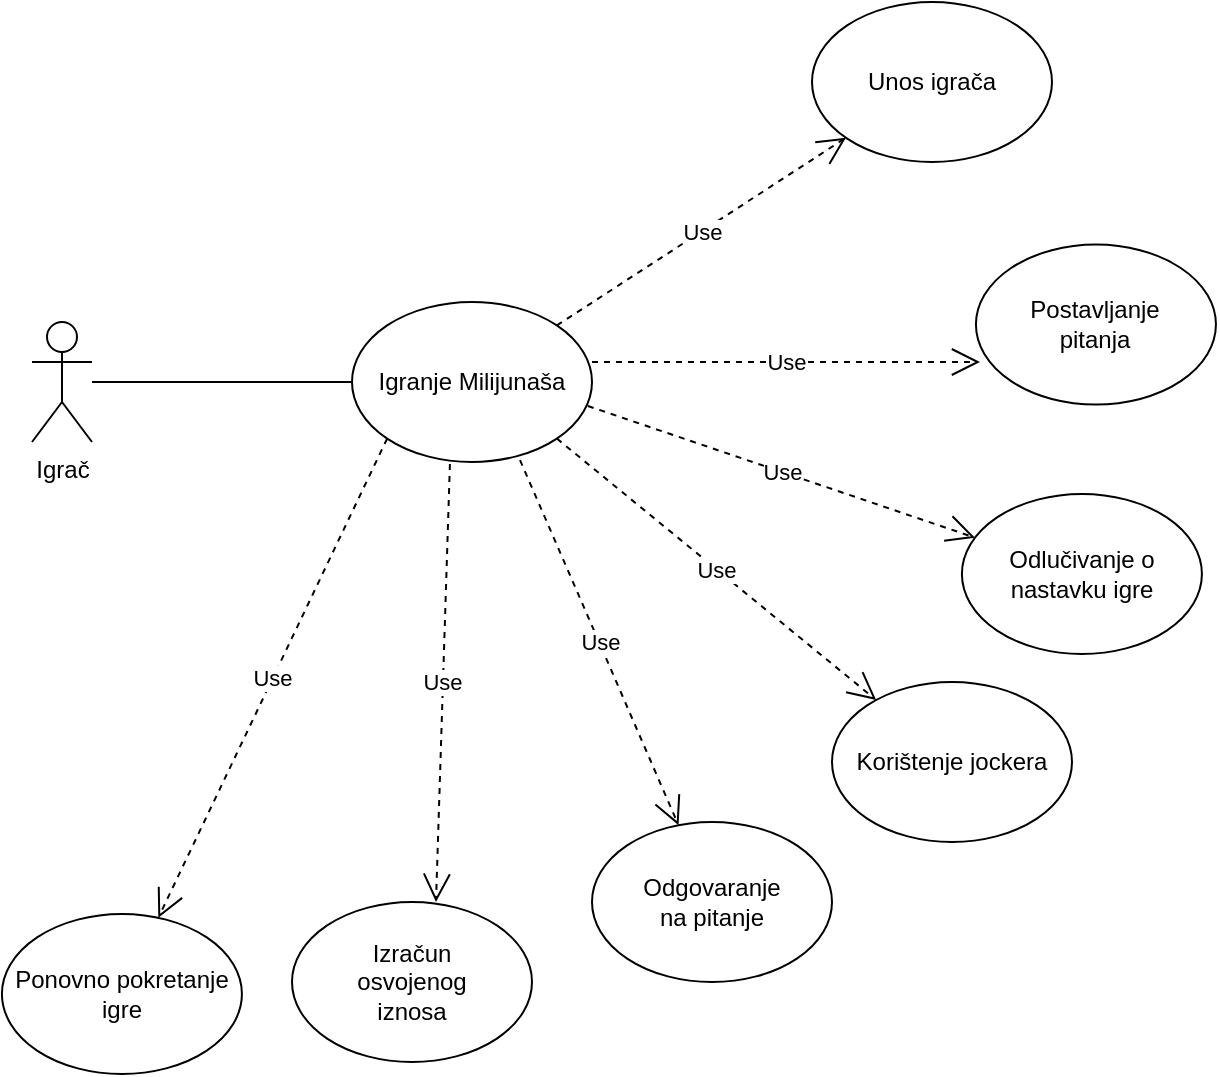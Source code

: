 <mxfile version="14.2.7" type="device" pages="23"><diagram id="2Yk0onbs5j7iT2-o3khS" name="UseCase: Igranje Milijunasa"><mxGraphModel dx="1102" dy="614" grid="1" gridSize="10" guides="1" tooltips="1" connect="1" arrows="1" fold="1" page="1" pageScale="1" pageWidth="850" pageHeight="1100" math="0" shadow="0"><root><mxCell id="0"/><mxCell id="1" parent="0"/><mxCell id="U3qUNjxuQkbeGoizrf5r-1" value="Igrač" style="shape=umlActor;verticalLabelPosition=bottom;verticalAlign=top;html=1;outlineConnect=0;" parent="1" vertex="1"><mxGeometry x="70" y="190" width="30" height="60" as="geometry"/></mxCell><mxCell id="U3qUNjxuQkbeGoizrf5r-3" value="" style="endArrow=none;html=1;entryX=0;entryY=0.5;entryDx=0;entryDy=0;" parent="1" source="U3qUNjxuQkbeGoizrf5r-1" target="U3qUNjxuQkbeGoizrf5r-4" edge="1"><mxGeometry width="50" height="50" relative="1" as="geometry"><mxPoint x="350" y="360" as="sourcePoint"/><mxPoint x="200" y="210" as="targetPoint"/></mxGeometry></mxCell><mxCell id="U3qUNjxuQkbeGoizrf5r-6" value="" style="group" parent="1" vertex="1" connectable="0"><mxGeometry x="230" y="180" width="120" height="80" as="geometry"/></mxCell><mxCell id="U3qUNjxuQkbeGoizrf5r-4" value="" style="ellipse;whiteSpace=wrap;html=1;" parent="U3qUNjxuQkbeGoizrf5r-6" vertex="1"><mxGeometry width="120" height="80" as="geometry"/></mxCell><mxCell id="U3qUNjxuQkbeGoizrf5r-5" value="Igranje Milijunaša" style="text;html=1;strokeColor=none;fillColor=none;align=center;verticalAlign=middle;whiteSpace=wrap;rounded=0;" parent="U3qUNjxuQkbeGoizrf5r-6" vertex="1"><mxGeometry x="10" y="30" width="100" height="20" as="geometry"/></mxCell><mxCell id="U3qUNjxuQkbeGoizrf5r-22" value="" style="group" parent="1" vertex="1" connectable="0"><mxGeometry x="460" y="30" width="120" height="80" as="geometry"/></mxCell><mxCell id="U3qUNjxuQkbeGoizrf5r-15" value="" style="ellipse;whiteSpace=wrap;html=1;" parent="U3qUNjxuQkbeGoizrf5r-22" vertex="1"><mxGeometry width="120" height="80" as="geometry"/></mxCell><mxCell id="U3qUNjxuQkbeGoizrf5r-18" value="Unos igrača" style="text;html=1;strokeColor=none;fillColor=none;align=center;verticalAlign=middle;whiteSpace=wrap;rounded=0;" parent="U3qUNjxuQkbeGoizrf5r-22" vertex="1"><mxGeometry x="25" y="30" width="70" height="20" as="geometry"/></mxCell><mxCell id="U3qUNjxuQkbeGoizrf5r-23" value="" style="group" parent="1" vertex="1" connectable="0"><mxGeometry x="541.97" y="151.28" width="120" height="80" as="geometry"/></mxCell><mxCell id="U3qUNjxuQkbeGoizrf5r-16" value="" style="ellipse;whiteSpace=wrap;html=1;" parent="U3qUNjxuQkbeGoizrf5r-23" vertex="1"><mxGeometry width="120" height="80" as="geometry"/></mxCell><mxCell id="U3qUNjxuQkbeGoizrf5r-19" value="Postavljanje pitanja" style="text;html=1;strokeColor=none;fillColor=none;align=center;verticalAlign=middle;whiteSpace=wrap;rounded=0;" parent="U3qUNjxuQkbeGoizrf5r-23" vertex="1"><mxGeometry x="22.5" y="30" width="75" height="20" as="geometry"/></mxCell><mxCell id="U3qUNjxuQkbeGoizrf5r-24" value="" style="group" parent="1" vertex="1" connectable="0"><mxGeometry x="350" y="440" width="120" height="80" as="geometry"/></mxCell><mxCell id="U3qUNjxuQkbeGoizrf5r-14" value="" style="ellipse;whiteSpace=wrap;html=1;" parent="U3qUNjxuQkbeGoizrf5r-24" vertex="1"><mxGeometry width="120" height="80" as="geometry"/></mxCell><mxCell id="U3qUNjxuQkbeGoizrf5r-20" value="Odgovaranje na pitanje" style="text;html=1;strokeColor=none;fillColor=none;align=center;verticalAlign=middle;whiteSpace=wrap;rounded=0;" parent="U3qUNjxuQkbeGoizrf5r-24" vertex="1"><mxGeometry x="20" y="30" width="80" height="20" as="geometry"/></mxCell><mxCell id="U3qUNjxuQkbeGoizrf5r-25" value="" style="group" parent="1" vertex="1" connectable="0"><mxGeometry x="200" y="480" width="120" height="80" as="geometry"/></mxCell><mxCell id="U3qUNjxuQkbeGoizrf5r-13" value="" style="ellipse;whiteSpace=wrap;html=1;" parent="U3qUNjxuQkbeGoizrf5r-25" vertex="1"><mxGeometry width="120" height="80" as="geometry"/></mxCell><mxCell id="U3qUNjxuQkbeGoizrf5r-21" value="Izračun osvojenog iznosa" style="text;html=1;strokeColor=none;fillColor=none;align=center;verticalAlign=middle;whiteSpace=wrap;rounded=0;" parent="U3qUNjxuQkbeGoizrf5r-25" vertex="1"><mxGeometry x="25" y="30" width="70" height="20" as="geometry"/></mxCell><mxCell id="bLmz7B3Nk2e7vl_uy4dI-3" value="Korištenje jockera" style="ellipse;whiteSpace=wrap;html=1;" parent="1" vertex="1"><mxGeometry x="470" y="370" width="120" height="80" as="geometry"/></mxCell><mxCell id="BxDGFGfUNUaw4Dc7n88b-1" value="Use" style="endArrow=open;endSize=12;dashed=1;html=1;entryX=0.6;entryY=0;entryDx=0;entryDy=0;entryPerimeter=0;exitX=0.408;exitY=1.013;exitDx=0;exitDy=0;exitPerimeter=0;" parent="1" source="U3qUNjxuQkbeGoizrf5r-4" target="U3qUNjxuQkbeGoizrf5r-13" edge="1"><mxGeometry width="160" relative="1" as="geometry"><mxPoint x="290" y="270" as="sourcePoint"/><mxPoint x="280" y="300" as="targetPoint"/></mxGeometry></mxCell><mxCell id="BxDGFGfUNUaw4Dc7n88b-2" value="Use" style="endArrow=open;endSize=12;dashed=1;html=1;exitX=1;exitY=0;exitDx=0;exitDy=0;" parent="1" source="U3qUNjxuQkbeGoizrf5r-4" target="U3qUNjxuQkbeGoizrf5r-15" edge="1"><mxGeometry width="160" relative="1" as="geometry"><mxPoint x="315" y="189.5" as="sourcePoint"/><mxPoint x="475" y="189.5" as="targetPoint"/></mxGeometry></mxCell><mxCell id="BxDGFGfUNUaw4Dc7n88b-3" value="Use" style="endArrow=open;endSize=12;dashed=1;html=1;entryX=0.017;entryY=0.734;entryDx=0;entryDy=0;entryPerimeter=0;" parent="1" target="U3qUNjxuQkbeGoizrf5r-16" edge="1"><mxGeometry width="160" relative="1" as="geometry"><mxPoint x="350" y="210" as="sourcePoint"/><mxPoint x="541.97" y="181.28" as="targetPoint"/></mxGeometry></mxCell><mxCell id="BxDGFGfUNUaw4Dc7n88b-4" value="Use" style="endArrow=open;endSize=12;dashed=1;html=1;exitX=0.7;exitY=0.988;exitDx=0;exitDy=0;exitPerimeter=0;" parent="1" source="U3qUNjxuQkbeGoizrf5r-4" target="U3qUNjxuQkbeGoizrf5r-14" edge="1"><mxGeometry width="160" relative="1" as="geometry"><mxPoint x="270" y="520" as="sourcePoint"/><mxPoint x="430" y="520" as="targetPoint"/><Array as="points"/></mxGeometry></mxCell><mxCell id="BxDGFGfUNUaw4Dc7n88b-5" value="Use" style="endArrow=open;endSize=12;dashed=1;html=1;exitX=1;exitY=1;exitDx=0;exitDy=0;" parent="1" source="U3qUNjxuQkbeGoizrf5r-4" target="bLmz7B3Nk2e7vl_uy4dI-3" edge="1"><mxGeometry width="160" relative="1" as="geometry"><mxPoint x="320" y="240" as="sourcePoint"/><mxPoint x="320" y="400" as="targetPoint"/><Array as="points"/></mxGeometry></mxCell><mxCell id="azmzK9K6bDNKoFpOMpuD-1" value="Odlučivanje o nastavku igre" style="ellipse;whiteSpace=wrap;html=1;" parent="1" vertex="1"><mxGeometry x="534.96" y="276" width="120" height="80" as="geometry"/></mxCell><mxCell id="azmzK9K6bDNKoFpOMpuD-2" value="Use" style="endArrow=open;endSize=12;dashed=1;html=1;exitX=0.983;exitY=0.65;exitDx=0;exitDy=0;exitPerimeter=0;" parent="1" source="U3qUNjxuQkbeGoizrf5r-4" target="azmzK9K6bDNKoFpOMpuD-1" edge="1"><mxGeometry width="160" relative="1" as="geometry"><mxPoint x="460" y="160" as="sourcePoint"/><mxPoint x="464.96" y="306" as="targetPoint"/><Array as="points"/></mxGeometry></mxCell><mxCell id="DKTZTfUrDaVo7V1SpmRv-1" value="Ponovno pokretanje igre" style="ellipse;whiteSpace=wrap;html=1;" parent="1" vertex="1"><mxGeometry x="54.96" y="486" width="120" height="80" as="geometry"/></mxCell><mxCell id="DKTZTfUrDaVo7V1SpmRv-2" value="Use" style="endArrow=open;endSize=12;dashed=1;html=1;exitX=0;exitY=1;exitDx=0;exitDy=0;" parent="1" source="U3qUNjxuQkbeGoizrf5r-4" target="DKTZTfUrDaVo7V1SpmRv-1" edge="1"><mxGeometry width="160" relative="1" as="geometry"><mxPoint x="-20.0" y="370" as="sourcePoint"/><mxPoint x="-15.04" y="516" as="targetPoint"/><Array as="points"/></mxGeometry></mxCell></root></mxGraphModel></diagram><diagram id="vCeEjB3Uo33XLTGWB4F1" name="Activity: Igranje Milijunaša"><mxGraphModel dx="1102" dy="614" grid="1" gridSize="10" guides="1" tooltips="1" connect="1" arrows="1" fold="1" page="1" pageScale="1" pageWidth="827" pageHeight="1169" math="0" shadow="0"><root><mxCell id="U8XvsfBzKHCRmd6v5OIx-0"/><mxCell id="U8XvsfBzKHCRmd6v5OIx-1" parent="U8XvsfBzKHCRmd6v5OIx-0"/><mxCell id="q1W7Yeg7VxAJpQKQyP2b-1" value="Unos igrača" style="rounded=1;whiteSpace=wrap;html=1;arcSize=40;fontColor=#000000;fillColor=#ffffc0;strokeColor=#ff0000;" parent="U8XvsfBzKHCRmd6v5OIx-1" vertex="1"><mxGeometry x="330" y="120" width="120" height="40" as="geometry"/></mxCell><mxCell id="q1W7Yeg7VxAJpQKQyP2b-2" value="" style="edgeStyle=orthogonalEdgeStyle;html=1;verticalAlign=bottom;endArrow=open;endSize=8;strokeColor=#ff0000;" parent="U8XvsfBzKHCRmd6v5OIx-1" source="q1W7Yeg7VxAJpQKQyP2b-1" edge="1"><mxGeometry relative="1" as="geometry"><mxPoint x="390" y="220" as="targetPoint"/></mxGeometry></mxCell><mxCell id="q1W7Yeg7VxAJpQKQyP2b-3" value="Postavljanje pitanja" style="rounded=1;whiteSpace=wrap;html=1;arcSize=40;fontColor=#000000;fillColor=#ffffc0;strokeColor=#ff0000;" parent="U8XvsfBzKHCRmd6v5OIx-1" vertex="1"><mxGeometry x="330" y="220" width="120" height="40" as="geometry"/></mxCell><mxCell id="q1W7Yeg7VxAJpQKQyP2b-4" value="" style="edgeStyle=orthogonalEdgeStyle;html=1;verticalAlign=bottom;endArrow=open;endSize=8;strokeColor=#ff0000;" parent="U8XvsfBzKHCRmd6v5OIx-1" source="q1W7Yeg7VxAJpQKQyP2b-3" edge="1"><mxGeometry relative="1" as="geometry"><mxPoint x="390" y="320" as="targetPoint"/></mxGeometry></mxCell><mxCell id="q1W7Yeg7VxAJpQKQyP2b-5" value="Odlučivanje o nastavku igre" style="rounded=1;whiteSpace=wrap;html=1;arcSize=40;fontColor=#000000;fillColor=#ffffc0;strokeColor=#ff0000;" parent="U8XvsfBzKHCRmd6v5OIx-1" vertex="1"><mxGeometry x="300" y="320" width="185" height="50" as="geometry"/></mxCell><mxCell id="q1W7Yeg7VxAJpQKQyP2b-6" value="" style="edgeStyle=orthogonalEdgeStyle;html=1;verticalAlign=bottom;endArrow=open;endSize=8;strokeColor=#ff0000;" parent="U8XvsfBzKHCRmd6v5OIx-1" edge="1"><mxGeometry relative="1" as="geometry"><mxPoint x="390" y="420" as="targetPoint"/><mxPoint x="390" y="370" as="sourcePoint"/></mxGeometry></mxCell><mxCell id="q1W7Yeg7VxAJpQKQyP2b-7" value="" style="rhombus;whiteSpace=wrap;html=1;fillColor=#ffffc0;strokeColor=#ff0000;" parent="U8XvsfBzKHCRmd6v5OIx-1" vertex="1"><mxGeometry x="335" y="420" width="110" height="90" as="geometry"/></mxCell><mxCell id="q1W7Yeg7VxAJpQKQyP2b-8" value="" style="edgeStyle=orthogonalEdgeStyle;html=1;align=left;verticalAlign=bottom;endArrow=open;endSize=8;strokeColor=#ff0000;" parent="U8XvsfBzKHCRmd6v5OIx-1" source="q1W7Yeg7VxAJpQKQyP2b-7" edge="1"><mxGeometry x="-0.739" y="55" relative="1" as="geometry"><mxPoint x="600" y="465" as="targetPoint"/><Array as="points"><mxPoint x="500" y="465"/><mxPoint x="500" y="465"/></Array><mxPoint as="offset"/></mxGeometry></mxCell><mxCell id="q1W7Yeg7VxAJpQKQyP2b-9" value="" style="edgeStyle=orthogonalEdgeStyle;html=1;align=left;verticalAlign=top;endArrow=open;endSize=8;strokeColor=#ff0000;" parent="U8XvsfBzKHCRmd6v5OIx-1" source="q1W7Yeg7VxAJpQKQyP2b-7" edge="1"><mxGeometry x="-1" relative="1" as="geometry"><mxPoint x="390" y="700" as="targetPoint"/><Array as="points"><mxPoint x="390" y="700"/></Array></mxGeometry></mxCell><mxCell id="q1W7Yeg7VxAJpQKQyP2b-11" value="" style="edgeStyle=orthogonalEdgeStyle;html=1;align=left;verticalAlign=bottom;endArrow=open;endSize=8;strokeColor=#ff0000;exitX=0;exitY=0.5;exitDx=0;exitDy=0;entryX=0.5;entryY=0;entryDx=0;entryDy=0;" parent="U8XvsfBzKHCRmd6v5OIx-1" source="q1W7Yeg7VxAJpQKQyP2b-7" target="q1W7Yeg7VxAJpQKQyP2b-18" edge="1"><mxGeometry x="-0.375" y="-50" relative="1" as="geometry"><mxPoint x="100" y="465" as="targetPoint"/><mxPoint x="250" y="460" as="sourcePoint"/><Array as="points"><mxPoint x="140" y="465"/></Array><mxPoint as="offset"/></mxGeometry></mxCell><mxCell id="q1W7Yeg7VxAJpQKQyP2b-12" value="[Igrač odgovara na pitanje]" style="text;html=1;align=center;verticalAlign=middle;resizable=0;points=[];autosize=1;" parent="U8XvsfBzKHCRmd6v5OIx-1" vertex="1"><mxGeometry x="150" y="440" width="160" height="20" as="geometry"/></mxCell><mxCell id="q1W7Yeg7VxAJpQKQyP2b-13" value="[Igrač je odustao]" style="text;html=1;align=center;verticalAlign=middle;resizable=0;points=[];autosize=1;" parent="U8XvsfBzKHCRmd6v5OIx-1" vertex="1"><mxGeometry x="390" y="550" width="110" height="20" as="geometry"/></mxCell><mxCell id="q1W7Yeg7VxAJpQKQyP2b-14" value="[Igrač odabrao jockera]" style="text;html=1;align=center;verticalAlign=middle;resizable=0;points=[];autosize=1;" parent="U8XvsfBzKHCRmd6v5OIx-1" vertex="1"><mxGeometry x="445" y="440" width="140" height="20" as="geometry"/></mxCell><mxCell id="q1W7Yeg7VxAJpQKQyP2b-18" value="Odgovaranje na pitanje" style="rounded=1;whiteSpace=wrap;html=1;arcSize=40;fontColor=#000000;fillColor=#ffffc0;strokeColor=#ff0000;" parent="U8XvsfBzKHCRmd6v5OIx-1" vertex="1"><mxGeometry x="80" y="500" width="120" height="40" as="geometry"/></mxCell><mxCell id="q1W7Yeg7VxAJpQKQyP2b-19" value="" style="edgeStyle=orthogonalEdgeStyle;html=1;verticalAlign=bottom;endArrow=open;endSize=8;strokeColor=#ff0000;" parent="U8XvsfBzKHCRmd6v5OIx-1" source="q1W7Yeg7VxAJpQKQyP2b-18" edge="1"><mxGeometry relative="1" as="geometry"><mxPoint x="140" y="600" as="targetPoint"/></mxGeometry></mxCell><mxCell id="q1W7Yeg7VxAJpQKQyP2b-20" value="" style="rhombus;whiteSpace=wrap;html=1;fillColor=#ffffc0;strokeColor=#ff0000;" parent="U8XvsfBzKHCRmd6v5OIx-1" vertex="1"><mxGeometry x="100" y="600" width="80" height="40" as="geometry"/></mxCell><mxCell id="q1W7Yeg7VxAJpQKQyP2b-21" value="" style="edgeStyle=orthogonalEdgeStyle;html=1;align=left;verticalAlign=bottom;endArrow=open;endSize=8;strokeColor=#ff0000;" parent="U8XvsfBzKHCRmd6v5OIx-1" source="q1W7Yeg7VxAJpQKQyP2b-20" target="q1W7Yeg7VxAJpQKQyP2b-28" edge="1"><mxGeometry x="-1" relative="1" as="geometry"><mxPoint x="320" y="680" as="targetPoint"/></mxGeometry></mxCell><mxCell id="q1W7Yeg7VxAJpQKQyP2b-22" value="" style="edgeStyle=orthogonalEdgeStyle;html=1;align=left;verticalAlign=top;endArrow=open;endSize=8;strokeColor=#ff0000;" parent="U8XvsfBzKHCRmd6v5OIx-1" source="q1W7Yeg7VxAJpQKQyP2b-20" edge="1"><mxGeometry x="-1" relative="1" as="geometry"><mxPoint x="140" y="700" as="targetPoint"/></mxGeometry></mxCell><mxCell id="q1W7Yeg7VxAJpQKQyP2b-26" value="[Odgovor&amp;nbsp; točan]" style="text;html=1;align=center;verticalAlign=middle;resizable=0;points=[];autosize=1;" parent="U8XvsfBzKHCRmd6v5OIx-1" vertex="1"><mxGeometry x="140" y="640" width="100" height="20" as="geometry"/></mxCell><mxCell id="q1W7Yeg7VxAJpQKQyP2b-27" value="[Odgovor nije točan]" style="text;html=1;align=center;verticalAlign=middle;resizable=0;points=[];autosize=1;" parent="U8XvsfBzKHCRmd6v5OIx-1" vertex="1"><mxGeometry x="180" y="590" width="120" height="20" as="geometry"/></mxCell><mxCell id="q1W7Yeg7VxAJpQKQyP2b-28" value="Izračun osvojenog iznosa" style="rounded=1;whiteSpace=wrap;html=1;arcSize=40;fontColor=#000000;fillColor=#ffffc0;strokeColor=#ff0000;" parent="U8XvsfBzKHCRmd6v5OIx-1" vertex="1"><mxGeometry x="300" y="700" width="120" height="40" as="geometry"/></mxCell><mxCell id="q1W7Yeg7VxAJpQKQyP2b-30" value="" style="edgeStyle=orthogonalEdgeStyle;html=1;verticalAlign=bottom;endArrow=open;endSize=8;strokeColor=#ff0000;" parent="U8XvsfBzKHCRmd6v5OIx-1" edge="1"><mxGeometry relative="1" as="geometry"><mxPoint x="354" y="780" as="targetPoint"/><mxPoint x="353.5" y="740" as="sourcePoint"/><Array as="points"><mxPoint x="354" y="760"/><mxPoint x="354" y="760"/></Array></mxGeometry></mxCell><mxCell id="q1W7Yeg7VxAJpQKQyP2b-34" value="" style="ellipse;html=1;shape=startState;fillColor=#000000;strokeColor=#ff0000;" parent="U8XvsfBzKHCRmd6v5OIx-1" vertex="1"><mxGeometry x="375" y="30" width="30" height="30" as="geometry"/></mxCell><mxCell id="q1W7Yeg7VxAJpQKQyP2b-35" value="" style="edgeStyle=orthogonalEdgeStyle;html=1;verticalAlign=bottom;endArrow=open;endSize=8;strokeColor=#ff0000;" parent="U8XvsfBzKHCRmd6v5OIx-1" source="q1W7Yeg7VxAJpQKQyP2b-34" edge="1"><mxGeometry relative="1" as="geometry"><mxPoint x="390" y="120" as="targetPoint"/></mxGeometry></mxCell><mxCell id="q1W7Yeg7VxAJpQKQyP2b-38" value="Korištenje jockera" style="rounded=1;whiteSpace=wrap;html=1;arcSize=40;fontColor=#000000;fillColor=#ffffc0;strokeColor=#ff0000;" parent="U8XvsfBzKHCRmd6v5OIx-1" vertex="1"><mxGeometry x="600" y="440" width="120" height="40" as="geometry"/></mxCell><mxCell id="q1W7Yeg7VxAJpQKQyP2b-39" value="" style="edgeStyle=orthogonalEdgeStyle;html=1;verticalAlign=bottom;endArrow=open;endSize=8;strokeColor=#ff0000;entryX=1;entryY=0.5;entryDx=0;entryDy=0;" parent="U8XvsfBzKHCRmd6v5OIx-1" source="q1W7Yeg7VxAJpQKQyP2b-38" target="q1W7Yeg7VxAJpQKQyP2b-3" edge="1"><mxGeometry relative="1" as="geometry"><mxPoint x="650" y="130" as="targetPoint"/><Array as="points"><mxPoint x="760" y="460"/><mxPoint x="760" y="240"/></Array></mxGeometry></mxCell><mxCell id="q1W7Yeg7VxAJpQKQyP2b-40" value="" style="rhombus;whiteSpace=wrap;html=1;fillColor=#ffffc0;strokeColor=#ff0000;" parent="U8XvsfBzKHCRmd6v5OIx-1" vertex="1"><mxGeometry x="100" y="700" width="80" height="40" as="geometry"/></mxCell><mxCell id="q1W7Yeg7VxAJpQKQyP2b-41" value="" style="edgeStyle=orthogonalEdgeStyle;html=1;align=left;verticalAlign=bottom;endArrow=open;endSize=8;strokeColor=#ff0000;" parent="U8XvsfBzKHCRmd6v5OIx-1" source="q1W7Yeg7VxAJpQKQyP2b-40" edge="1"><mxGeometry x="-1" relative="1" as="geometry"><mxPoint x="300" y="720" as="targetPoint"/></mxGeometry></mxCell><mxCell id="q1W7Yeg7VxAJpQKQyP2b-43" value="" style="edgeStyle=orthogonalEdgeStyle;html=1;align=left;verticalAlign=bottom;endArrow=open;endSize=8;strokeColor=#ff0000;entryX=0;entryY=0.5;entryDx=0;entryDy=0;" parent="U8XvsfBzKHCRmd6v5OIx-1" target="q1W7Yeg7VxAJpQKQyP2b-3" edge="1"><mxGeometry x="-1" relative="1" as="geometry"><mxPoint x="10" y="220" as="targetPoint"/><mxPoint x="100" y="719.5" as="sourcePoint"/><Array as="points"><mxPoint x="20" y="720"/><mxPoint x="20" y="240"/></Array></mxGeometry></mxCell><mxCell id="q1W7Yeg7VxAJpQKQyP2b-44" value="[Pitanje nije zadnje]" style="text;html=1;align=center;verticalAlign=middle;resizable=0;points=[];autosize=1;" parent="U8XvsfBzKHCRmd6v5OIx-1" vertex="1"><mxGeometry x="20" y="680" width="120" height="20" as="geometry"/></mxCell><mxCell id="q1W7Yeg7VxAJpQKQyP2b-45" value="[Pitanje je zadnje]" style="text;html=1;align=center;verticalAlign=middle;resizable=0;points=[];autosize=1;" parent="U8XvsfBzKHCRmd6v5OIx-1" vertex="1"><mxGeometry x="170" y="690" width="110" height="20" as="geometry"/></mxCell><mxCell id="S7CAgQfMehN5hUvER7fp-0" value="Ponovno pokretanje igre" style="rounded=1;whiteSpace=wrap;html=1;arcSize=40;fontColor=#000000;fillColor=#ffffc0;strokeColor=#ff0000;" parent="U8XvsfBzKHCRmd6v5OIx-1" vertex="1"><mxGeometry x="270" y="780" width="166" height="40" as="geometry"/></mxCell><mxCell id="S7CAgQfMehN5hUvER7fp-1" value="" style="edgeStyle=orthogonalEdgeStyle;html=1;verticalAlign=bottom;endArrow=open;endSize=8;strokeColor=#ff0000;" parent="U8XvsfBzKHCRmd6v5OIx-1" edge="1"><mxGeometry relative="1" as="geometry"><mxPoint x="351" y="990" as="targetPoint"/><mxPoint x="351" y="920" as="sourcePoint"/><Array as="points"><mxPoint x="351" y="930"/><mxPoint x="351" y="930"/></Array></mxGeometry></mxCell><mxCell id="S7CAgQfMehN5hUvER7fp-2" value="" style="ellipse;html=1;shape=endState;fillColor=#000000;strokeColor=#ff0000;" parent="U8XvsfBzKHCRmd6v5OIx-1" vertex="1"><mxGeometry x="335" y="990" width="30" height="30" as="geometry"/></mxCell><mxCell id="S7CAgQfMehN5hUvER7fp-5" value="" style="edgeStyle=orthogonalEdgeStyle;html=1;verticalAlign=bottom;endArrow=open;endSize=8;strokeColor=#ff0000;exitX=1;exitY=0.5;exitDx=0;exitDy=0;entryX=1;entryY=0.5;entryDx=0;entryDy=0;" parent="U8XvsfBzKHCRmd6v5OIx-1" source="S7CAgQfMehN5hUvER7fp-0" target="q1W7Yeg7VxAJpQKQyP2b-1" edge="1"><mxGeometry relative="1" as="geometry"><mxPoint x="810" y="110" as="targetPoint"/><mxPoint x="610" y="575" as="sourcePoint"/><Array as="points"><mxPoint x="780" y="800"/><mxPoint x="780" y="140"/></Array></mxGeometry></mxCell><mxCell id="UjgNrzGkjXRTHX-QWwsJ-0" value="" style="rhombus;whiteSpace=wrap;html=1;fillColor=#ffffc0;strokeColor=#ff0000;" parent="U8XvsfBzKHCRmd6v5OIx-1" vertex="1"><mxGeometry x="310" y="880" width="80" height="40" as="geometry"/></mxCell><mxCell id="UjgNrzGkjXRTHX-QWwsJ-1" value="" style="edgeStyle=orthogonalEdgeStyle;html=1;align=left;verticalAlign=bottom;endArrow=open;endSize=8;strokeColor=#ff0000;entryX=1;entryY=0.25;entryDx=0;entryDy=0;" parent="U8XvsfBzKHCRmd6v5OIx-1" source="UjgNrzGkjXRTHX-QWwsJ-0" target="q1W7Yeg7VxAJpQKQyP2b-1" edge="1"><mxGeometry x="-1" relative="1" as="geometry"><mxPoint x="800" y="130" as="targetPoint"/><Array as="points"><mxPoint x="800" y="900"/><mxPoint x="800" y="130"/></Array></mxGeometry></mxCell><mxCell id="UjgNrzGkjXRTHX-QWwsJ-3" value="" style="edgeStyle=orthogonalEdgeStyle;html=1;align=left;verticalAlign=top;endArrow=open;endSize=8;strokeColor=#ff0000;exitX=0.5;exitY=1;exitDx=0;exitDy=0;" parent="U8XvsfBzKHCRmd6v5OIx-1" source="S7CAgQfMehN5hUvER7fp-0" edge="1"><mxGeometry x="-1" relative="1" as="geometry"><mxPoint x="350" y="880" as="targetPoint"/><mxPoint x="350" y="920" as="sourcePoint"/><Array as="points"><mxPoint x="350" y="820"/></Array></mxGeometry></mxCell><mxCell id="UjgNrzGkjXRTHX-QWwsJ-4" value="[Kraj]" style="text;html=1;align=center;verticalAlign=middle;resizable=0;points=[];autosize=1;" parent="U8XvsfBzKHCRmd6v5OIx-1" vertex="1"><mxGeometry x="300" y="930" width="40" height="20" as="geometry"/></mxCell><mxCell id="UjgNrzGkjXRTHX-QWwsJ-5" value="[Ponovno pokreni]" style="text;html=1;align=center;verticalAlign=middle;resizable=0;points=[];autosize=1;" parent="U8XvsfBzKHCRmd6v5OIx-1" vertex="1"><mxGeometry x="390" y="870" width="110" height="20" as="geometry"/></mxCell></root></mxGraphModel></diagram><diagram id="Yc40d4N4IwUVGXFzNLAM" name="Dijagram aktivnosti s podaktivnostima igranja Milijunaša"><mxGraphModel dx="1102" dy="614" grid="1" gridSize="10" guides="1" tooltips="1" connect="1" arrows="1" fold="1" page="1" pageScale="1" pageWidth="827" pageHeight="1169" math="0" shadow="0"><root><mxCell id="gJ3oTAKAnC5Qf_iSqITV-0"/><mxCell id="gJ3oTAKAnC5Qf_iSqITV-1" parent="gJ3oTAKAnC5Qf_iSqITV-0"/><mxCell id="0TBMyG8cFXZNtV9J-5kE-6" value="" style="rhombus;whiteSpace=wrap;html=1;fillColor=#ffffc0;strokeColor=#ff0000;" parent="gJ3oTAKAnC5Qf_iSqITV-1" vertex="1"><mxGeometry x="335" y="420" width="110" height="90" as="geometry"/></mxCell><mxCell id="0TBMyG8cFXZNtV9J-5kE-7" value="" style="edgeStyle=orthogonalEdgeStyle;html=1;align=left;verticalAlign=bottom;endArrow=open;endSize=8;strokeColor=#ff0000;" parent="gJ3oTAKAnC5Qf_iSqITV-1" source="0TBMyG8cFXZNtV9J-5kE-6" edge="1"><mxGeometry x="-0.739" y="55" relative="1" as="geometry"><mxPoint x="600" y="465" as="targetPoint"/><Array as="points"><mxPoint x="500" y="465"/><mxPoint x="500" y="465"/></Array><mxPoint as="offset"/></mxGeometry></mxCell><mxCell id="0TBMyG8cFXZNtV9J-5kE-8" value="" style="edgeStyle=orthogonalEdgeStyle;html=1;align=left;verticalAlign=top;endArrow=open;endSize=8;strokeColor=#ff0000;" parent="gJ3oTAKAnC5Qf_iSqITV-1" source="0TBMyG8cFXZNtV9J-5kE-6" edge="1"><mxGeometry x="-1" relative="1" as="geometry"><mxPoint x="390" y="700" as="targetPoint"/><Array as="points"><mxPoint x="390" y="700"/></Array></mxGeometry></mxCell><mxCell id="0TBMyG8cFXZNtV9J-5kE-9" value="" style="edgeStyle=orthogonalEdgeStyle;html=1;align=left;verticalAlign=bottom;endArrow=open;endSize=8;strokeColor=#ff0000;exitX=0;exitY=0.5;exitDx=0;exitDy=0;entryX=0.5;entryY=0;entryDx=0;entryDy=0;" parent="gJ3oTAKAnC5Qf_iSqITV-1" source="0TBMyG8cFXZNtV9J-5kE-6" edge="1"><mxGeometry x="-0.375" y="-50" relative="1" as="geometry"><mxPoint x="140" y="500" as="targetPoint"/><mxPoint x="250" y="460" as="sourcePoint"/><Array as="points"><mxPoint x="140" y="465"/></Array><mxPoint as="offset"/></mxGeometry></mxCell><mxCell id="0TBMyG8cFXZNtV9J-5kE-10" value="[Igrač odgovara na pitanje]" style="text;html=1;align=center;verticalAlign=middle;resizable=0;points=[];autosize=1;" parent="gJ3oTAKAnC5Qf_iSqITV-1" vertex="1"><mxGeometry x="150" y="440" width="160" height="20" as="geometry"/></mxCell><mxCell id="0TBMyG8cFXZNtV9J-5kE-11" value="[Igrač je odustao]" style="text;html=1;align=center;verticalAlign=middle;resizable=0;points=[];autosize=1;" parent="gJ3oTAKAnC5Qf_iSqITV-1" vertex="1"><mxGeometry x="390" y="550" width="110" height="20" as="geometry"/></mxCell><mxCell id="0TBMyG8cFXZNtV9J-5kE-12" value="[Igrač odabrao jockera]" style="text;html=1;align=center;verticalAlign=middle;resizable=0;points=[];autosize=1;" parent="gJ3oTAKAnC5Qf_iSqITV-1" vertex="1"><mxGeometry x="445" y="440" width="140" height="20" as="geometry"/></mxCell><mxCell id="0TBMyG8cFXZNtV9J-5kE-15" value="" style="rhombus;whiteSpace=wrap;html=1;fillColor=#ffffc0;strokeColor=#ff0000;" parent="gJ3oTAKAnC5Qf_iSqITV-1" vertex="1"><mxGeometry x="100" y="600" width="80" height="40" as="geometry"/></mxCell><mxCell id="0TBMyG8cFXZNtV9J-5kE-16" value="" style="edgeStyle=orthogonalEdgeStyle;html=1;align=left;verticalAlign=bottom;endArrow=open;endSize=8;strokeColor=#ff0000;" parent="gJ3oTAKAnC5Qf_iSqITV-1" source="0TBMyG8cFXZNtV9J-5kE-15" edge="1"><mxGeometry x="-1" relative="1" as="geometry"><mxPoint x="360" y="700" as="targetPoint"/></mxGeometry></mxCell><mxCell id="0TBMyG8cFXZNtV9J-5kE-17" value="" style="edgeStyle=orthogonalEdgeStyle;html=1;align=left;verticalAlign=top;endArrow=open;endSize=8;strokeColor=#ff0000;" parent="gJ3oTAKAnC5Qf_iSqITV-1" source="0TBMyG8cFXZNtV9J-5kE-15" edge="1"><mxGeometry x="-1" relative="1" as="geometry"><mxPoint x="140" y="700" as="targetPoint"/></mxGeometry></mxCell><mxCell id="0TBMyG8cFXZNtV9J-5kE-18" value="[Odgovor&amp;nbsp; točan]" style="text;html=1;align=center;verticalAlign=middle;resizable=0;points=[];autosize=1;" parent="gJ3oTAKAnC5Qf_iSqITV-1" vertex="1"><mxGeometry x="140" y="640" width="100" height="20" as="geometry"/></mxCell><mxCell id="0TBMyG8cFXZNtV9J-5kE-19" value="[Odgovor nije točan]" style="text;html=1;align=center;verticalAlign=middle;resizable=0;points=[];autosize=1;" parent="gJ3oTAKAnC5Qf_iSqITV-1" vertex="1"><mxGeometry x="180" y="590" width="120" height="20" as="geometry"/></mxCell><mxCell id="0TBMyG8cFXZNtV9J-5kE-21" value="" style="edgeStyle=orthogonalEdgeStyle;html=1;verticalAlign=bottom;endArrow=open;endSize=8;strokeColor=#ff0000;" parent="gJ3oTAKAnC5Qf_iSqITV-1" edge="1"><mxGeometry relative="1" as="geometry"><mxPoint x="380" y="820" as="targetPoint"/><mxPoint x="379.5" y="760" as="sourcePoint"/><Array as="points"><mxPoint x="380" y="770"/><mxPoint x="380" y="770"/></Array></mxGeometry></mxCell><mxCell id="0TBMyG8cFXZNtV9J-5kE-23" value="" style="ellipse;html=1;shape=startState;fillColor=#000000;strokeColor=#ff0000;" parent="gJ3oTAKAnC5Qf_iSqITV-1" vertex="1"><mxGeometry x="375" y="30" width="30" height="30" as="geometry"/></mxCell><mxCell id="0TBMyG8cFXZNtV9J-5kE-24" value="" style="edgeStyle=orthogonalEdgeStyle;html=1;verticalAlign=bottom;endArrow=open;endSize=8;strokeColor=#ff0000;" parent="gJ3oTAKAnC5Qf_iSqITV-1" source="0TBMyG8cFXZNtV9J-5kE-23" edge="1"><mxGeometry relative="1" as="geometry"><mxPoint x="390" y="120" as="targetPoint"/></mxGeometry></mxCell><mxCell id="0TBMyG8cFXZNtV9J-5kE-27" value="" style="rhombus;whiteSpace=wrap;html=1;fillColor=#ffffc0;strokeColor=#ff0000;" parent="gJ3oTAKAnC5Qf_iSqITV-1" vertex="1"><mxGeometry x="100" y="700" width="80" height="40" as="geometry"/></mxCell><mxCell id="0TBMyG8cFXZNtV9J-5kE-28" value="" style="edgeStyle=orthogonalEdgeStyle;html=1;align=left;verticalAlign=bottom;endArrow=open;endSize=8;strokeColor=#ff0000;" parent="gJ3oTAKAnC5Qf_iSqITV-1" source="0TBMyG8cFXZNtV9J-5kE-27" edge="1"><mxGeometry x="-1" relative="1" as="geometry"><mxPoint x="300" y="720" as="targetPoint"/></mxGeometry></mxCell><mxCell id="0TBMyG8cFXZNtV9J-5kE-29" value="" style="edgeStyle=orthogonalEdgeStyle;html=1;align=left;verticalAlign=bottom;endArrow=open;endSize=8;strokeColor=#ff0000;entryX=0;entryY=0.25;entryDx=0;entryDy=0;" parent="gJ3oTAKAnC5Qf_iSqITV-1" target="ew7yDK1h5g2nsMWurNut-0" edge="1"><mxGeometry x="-1" relative="1" as="geometry"><mxPoint x="290" y="240" as="targetPoint"/><mxPoint x="100" y="719.5" as="sourcePoint"/><Array as="points"><mxPoint x="20" y="720"/><mxPoint x="20" y="235"/></Array></mxGeometry></mxCell><mxCell id="0TBMyG8cFXZNtV9J-5kE-30" value="[Pitanje nije zadnje]" style="text;html=1;align=center;verticalAlign=middle;resizable=0;points=[];autosize=1;" parent="gJ3oTAKAnC5Qf_iSqITV-1" vertex="1"><mxGeometry x="20" y="680" width="120" height="20" as="geometry"/></mxCell><mxCell id="0TBMyG8cFXZNtV9J-5kE-31" value="[Pitanje je zadnje]" style="text;html=1;align=center;verticalAlign=middle;resizable=0;points=[];autosize=1;" parent="gJ3oTAKAnC5Qf_iSqITV-1" vertex="1"><mxGeometry x="170" y="690" width="110" height="20" as="geometry"/></mxCell><mxCell id="M0TCyav9yBUAygvhkK0y-0" value="Unos igrača" style="swimlane;html=1;fontStyle=1;align=center;verticalAlign=middle;childLayout=stackLayout;horizontal=1;startSize=30;horizontalStack=0;resizeParent=0;resizeLast=1;container=0;fontColor=#000000;collapsible=0;rounded=1;arcSize=30;strokeColor=#ff0000;fillColor=#ffffc0;swimlaneFillColor=#ffffc0;dropTarget=0;" parent="gJ3oTAKAnC5Qf_iSqITV-1" vertex="1"><mxGeometry x="310" y="120" width="160" height="60" as="geometry"/></mxCell><mxCell id="M0TCyav9yBUAygvhkK0y-1" value="Include / Unos igrača" style="text;html=1;strokeColor=none;fillColor=none;align=center;verticalAlign=middle;spacingLeft=4;spacingRight=4;whiteSpace=wrap;overflow=hidden;rotatable=0;fontColor=#000000;" parent="M0TCyav9yBUAygvhkK0y-0" vertex="1"><mxGeometry y="30" width="160" height="30" as="geometry"/></mxCell><mxCell id="M0TCyav9yBUAygvhkK0y-2" value="" style="edgeStyle=orthogonalEdgeStyle;html=1;verticalAlign=bottom;endArrow=open;endSize=8;strokeColor=#ff0000;entryX=0.5;entryY=0;entryDx=0;entryDy=0;" parent="gJ3oTAKAnC5Qf_iSqITV-1" source="M0TCyav9yBUAygvhkK0y-0" edge="1"><mxGeometry relative="1" as="geometry"><mxPoint x="390" y="220" as="targetPoint"/><Array as="points"/></mxGeometry></mxCell><mxCell id="ew7yDK1h5g2nsMWurNut-0" value="Postavljenje pitanja" style="swimlane;html=1;fontStyle=1;align=center;verticalAlign=middle;childLayout=stackLayout;horizontal=1;startSize=30;horizontalStack=0;resizeParent=0;resizeLast=1;container=0;fontColor=#000000;collapsible=0;rounded=1;arcSize=30;strokeColor=#ff0000;fillColor=#ffffc0;swimlaneFillColor=#ffffc0;dropTarget=0;" parent="gJ3oTAKAnC5Qf_iSqITV-1" vertex="1"><mxGeometry x="310" y="220" width="160" height="60" as="geometry"/></mxCell><mxCell id="ew7yDK1h5g2nsMWurNut-1" value="Include / Postavljenje pitanja" style="text;html=1;strokeColor=none;fillColor=none;align=center;verticalAlign=middle;spacingLeft=4;spacingRight=4;whiteSpace=wrap;overflow=hidden;rotatable=0;fontColor=#000000;" parent="ew7yDK1h5g2nsMWurNut-0" vertex="1"><mxGeometry y="30" width="160" height="30" as="geometry"/></mxCell><mxCell id="ew7yDK1h5g2nsMWurNut-2" value="" style="edgeStyle=orthogonalEdgeStyle;html=1;verticalAlign=bottom;endArrow=open;endSize=8;strokeColor=#ff0000;" parent="gJ3oTAKAnC5Qf_iSqITV-1" source="ew7yDK1h5g2nsMWurNut-0" edge="1"><mxGeometry relative="1" as="geometry"><mxPoint x="393" y="320" as="targetPoint"/><Array as="points"><mxPoint x="393" y="300"/><mxPoint x="393" y="300"/></Array></mxGeometry></mxCell><mxCell id="ew7yDK1h5g2nsMWurNut-5" value="Odlučivanje o nastavku igre" style="swimlane;html=1;fontStyle=1;align=center;verticalAlign=middle;childLayout=stackLayout;horizontal=1;startSize=30;horizontalStack=0;resizeParent=0;resizeLast=1;container=0;fontColor=#000000;collapsible=0;rounded=1;arcSize=30;strokeColor=#ff0000;fillColor=#ffffc0;swimlaneFillColor=#ffffc0;dropTarget=0;" parent="gJ3oTAKAnC5Qf_iSqITV-1" vertex="1"><mxGeometry x="275" y="320" width="230" height="60" as="geometry"/></mxCell><mxCell id="ew7yDK1h5g2nsMWurNut-6" value="Include / Odlučivanje o nastavku igre" style="text;html=1;strokeColor=none;fillColor=none;align=center;verticalAlign=middle;spacingLeft=4;spacingRight=4;whiteSpace=wrap;overflow=hidden;rotatable=0;fontColor=#000000;" parent="ew7yDK1h5g2nsMWurNut-5" vertex="1"><mxGeometry y="30" width="230" height="30" as="geometry"/></mxCell><mxCell id="ew7yDK1h5g2nsMWurNut-7" value="" style="edgeStyle=orthogonalEdgeStyle;html=1;verticalAlign=bottom;endArrow=open;endSize=8;strokeColor=#ff0000;exitX=0.5;exitY=1;exitDx=0;exitDy=0;entryX=0.5;entryY=0;entryDx=0;entryDy=0;" parent="gJ3oTAKAnC5Qf_iSqITV-1" source="ew7yDK1h5g2nsMWurNut-6" target="0TBMyG8cFXZNtV9J-5kE-6" edge="1"><mxGeometry relative="1" as="geometry"><mxPoint x="390" y="460" as="targetPoint"/><Array as="points"/></mxGeometry></mxCell><mxCell id="ew7yDK1h5g2nsMWurNut-9" value="" style="edgeStyle=orthogonalEdgeStyle;html=1;verticalAlign=bottom;endArrow=open;endSize=8;strokeColor=#ff0000;entryX=1;entryY=0.25;entryDx=0;entryDy=0;exitX=1;exitY=0.167;exitDx=0;exitDy=0;exitPerimeter=0;" parent="gJ3oTAKAnC5Qf_iSqITV-1" source="ew7yDK1h5g2nsMWurNut-11" target="ew7yDK1h5g2nsMWurNut-0" edge="1"><mxGeometry relative="1" as="geometry"><mxPoint x="590" y="250" as="targetPoint"/><mxPoint x="770" y="470" as="sourcePoint"/><Array as="points"><mxPoint x="800" y="470"/><mxPoint x="800" y="235"/></Array></mxGeometry></mxCell><mxCell id="ew7yDK1h5g2nsMWurNut-10" value="Korištenje jockera" style="swimlane;html=1;fontStyle=1;align=center;verticalAlign=middle;childLayout=stackLayout;horizontal=1;startSize=30;horizontalStack=0;resizeParent=0;resizeLast=1;container=0;fontColor=#000000;collapsible=0;rounded=1;arcSize=30;strokeColor=#ff0000;fillColor=#ffffc0;swimlaneFillColor=#ffffc0;dropTarget=0;" parent="gJ3oTAKAnC5Qf_iSqITV-1" vertex="1"><mxGeometry x="600" y="435" width="160" height="60" as="geometry"/></mxCell><mxCell id="ew7yDK1h5g2nsMWurNut-11" value="Include / Korištenje jockera" style="text;html=1;strokeColor=none;fillColor=none;align=center;verticalAlign=middle;spacingLeft=4;spacingRight=4;whiteSpace=wrap;overflow=hidden;rotatable=0;fontColor=#000000;" parent="ew7yDK1h5g2nsMWurNut-10" vertex="1"><mxGeometry y="30" width="160" height="30" as="geometry"/></mxCell><mxCell id="ew7yDK1h5g2nsMWurNut-15" value="Odgovaranje na pitanje" style="swimlane;html=1;fontStyle=1;align=center;verticalAlign=middle;childLayout=stackLayout;horizontal=1;startSize=30;horizontalStack=0;resizeParent=0;resizeLast=1;container=0;fontColor=#000000;collapsible=0;rounded=1;arcSize=30;strokeColor=#ff0000;fillColor=#ffffc0;swimlaneFillColor=#ffffc0;dropTarget=0;" parent="gJ3oTAKAnC5Qf_iSqITV-1" vertex="1"><mxGeometry x="60" y="500" width="160" height="60" as="geometry"/></mxCell><mxCell id="ew7yDK1h5g2nsMWurNut-16" value="Include / Odgovaranje na pitanje" style="text;html=1;strokeColor=none;fillColor=none;align=center;verticalAlign=middle;spacingLeft=4;spacingRight=4;whiteSpace=wrap;overflow=hidden;rotatable=0;fontColor=#000000;" parent="ew7yDK1h5g2nsMWurNut-15" vertex="1"><mxGeometry y="30" width="160" height="30" as="geometry"/></mxCell><mxCell id="ew7yDK1h5g2nsMWurNut-17" value="" style="edgeStyle=orthogonalEdgeStyle;html=1;verticalAlign=bottom;endArrow=open;endSize=8;strokeColor=#ff0000;" parent="gJ3oTAKAnC5Qf_iSqITV-1" source="ew7yDK1h5g2nsMWurNut-15" edge="1"><mxGeometry relative="1" as="geometry"><mxPoint x="140" y="600" as="targetPoint"/></mxGeometry></mxCell><mxCell id="ew7yDK1h5g2nsMWurNut-18" value="Izračun osvojenog iznosa" style="swimlane;html=1;fontStyle=1;align=center;verticalAlign=middle;childLayout=stackLayout;horizontal=1;startSize=30;horizontalStack=0;resizeParent=0;resizeLast=1;container=0;fontColor=#000000;collapsible=0;rounded=1;arcSize=30;strokeColor=#ff0000;fillColor=#ffffc0;swimlaneFillColor=#ffffc0;dropTarget=0;" parent="gJ3oTAKAnC5Qf_iSqITV-1" vertex="1"><mxGeometry x="300" y="700" width="160" height="60" as="geometry"/></mxCell><mxCell id="ew7yDK1h5g2nsMWurNut-19" value="Include / Izračun osvojenog iznosa" style="text;html=1;strokeColor=none;fillColor=none;align=center;verticalAlign=middle;spacingLeft=4;spacingRight=4;whiteSpace=wrap;overflow=hidden;rotatable=0;fontColor=#000000;" parent="ew7yDK1h5g2nsMWurNut-18" vertex="1"><mxGeometry y="30" width="160" height="30" as="geometry"/></mxCell><mxCell id="TvBFIxla1nUB0Fym_cmQ-0" value="Subtitle" style="text;html=1;strokeColor=none;fillColor=none;align=center;verticalAlign=middle;spacingLeft=4;spacingRight=4;whiteSpace=wrap;overflow=hidden;rotatable=0;fontColor=#000000;" parent="ew7yDK1h5g2nsMWurNut-18" vertex="1"><mxGeometry y="60" width="160" as="geometry"/></mxCell><mxCell id="KleHUVWXG7qDs1t53_0I-0" value="Ponovno pokretanje igre" style="swimlane;html=1;fontStyle=1;align=center;verticalAlign=middle;childLayout=stackLayout;horizontal=1;startSize=30;horizontalStack=0;resizeParent=0;resizeLast=1;container=0;fontColor=#000000;collapsible=0;rounded=1;arcSize=30;strokeColor=#ff0000;fillColor=#ffffc0;swimlaneFillColor=#ffffc0;dropTarget=0;" parent="gJ3oTAKAnC5Qf_iSqITV-1" vertex="1"><mxGeometry x="300" y="820" width="190" height="60" as="geometry"/></mxCell><mxCell id="KleHUVWXG7qDs1t53_0I-1" value="Include / Ponovno pokretanje igre" style="text;html=1;strokeColor=none;fillColor=none;align=center;verticalAlign=middle;spacingLeft=4;spacingRight=4;whiteSpace=wrap;overflow=hidden;rotatable=0;fontColor=#000000;" parent="KleHUVWXG7qDs1t53_0I-0" vertex="1"><mxGeometry y="30" width="190" height="30" as="geometry"/></mxCell><mxCell id="KleHUVWXG7qDs1t53_0I-2" value="" style="edgeStyle=orthogonalEdgeStyle;html=1;verticalAlign=bottom;endArrow=open;endSize=8;strokeColor=#ff0000;" parent="gJ3oTAKAnC5Qf_iSqITV-1" source="KleHUVWXG7qDs1t53_0I-0" edge="1"><mxGeometry relative="1" as="geometry"><mxPoint x="380" y="940" as="targetPoint"/><Array as="points"><mxPoint x="380" y="900"/><mxPoint x="380" y="900"/></Array></mxGeometry></mxCell><mxCell id="__pkogI6yC2cSMMWKH94-0" value="" style="edgeStyle=orthogonalEdgeStyle;html=1;verticalAlign=bottom;endArrow=open;endSize=8;strokeColor=#ff0000;" parent="gJ3oTAKAnC5Qf_iSqITV-1" edge="1"><mxGeometry relative="1" as="geometry"><mxPoint x="381" y="1050" as="targetPoint"/><mxPoint x="381" y="980" as="sourcePoint"/><Array as="points"><mxPoint x="381" y="990"/><mxPoint x="381" y="990"/></Array></mxGeometry></mxCell><mxCell id="__pkogI6yC2cSMMWKH94-1" value="" style="ellipse;html=1;shape=endState;fillColor=#000000;strokeColor=#ff0000;" parent="gJ3oTAKAnC5Qf_iSqITV-1" vertex="1"><mxGeometry x="365" y="1050" width="30" height="30" as="geometry"/></mxCell><mxCell id="__pkogI6yC2cSMMWKH94-2" value="" style="rhombus;whiteSpace=wrap;html=1;fillColor=#ffffc0;strokeColor=#ff0000;" parent="gJ3oTAKAnC5Qf_iSqITV-1" vertex="1"><mxGeometry x="340" y="940" width="80" height="40" as="geometry"/></mxCell><mxCell id="__pkogI6yC2cSMMWKH94-3" value="[Kraj]" style="text;html=1;align=center;verticalAlign=middle;resizable=0;points=[];autosize=1;" parent="gJ3oTAKAnC5Qf_iSqITV-1" vertex="1"><mxGeometry x="330" y="990" width="40" height="20" as="geometry"/></mxCell><mxCell id="__pkogI6yC2cSMMWKH94-4" value="[Ponovno pokreni]" style="text;html=1;align=center;verticalAlign=middle;resizable=0;points=[];autosize=1;" parent="gJ3oTAKAnC5Qf_iSqITV-1" vertex="1"><mxGeometry x="420" y="930" width="110" height="20" as="geometry"/></mxCell><mxCell id="__pkogI6yC2cSMMWKH94-6" value="" style="edgeStyle=orthogonalEdgeStyle;html=1;verticalAlign=bottom;endArrow=open;endSize=8;strokeColor=#ff0000;exitX=1;exitY=0.5;exitDx=0;exitDy=0;entryX=1;entryY=0.5;entryDx=0;entryDy=0;" parent="gJ3oTAKAnC5Qf_iSqITV-1" source="__pkogI6yC2cSMMWKH94-2" target="M0TCyav9yBUAygvhkK0y-0" edge="1"><mxGeometry relative="1" as="geometry"><mxPoint x="810" y="140" as="targetPoint"/><mxPoint x="730" y="870" as="sourcePoint"/><Array as="points"><mxPoint x="810" y="960"/><mxPoint x="810" y="150"/></Array></mxGeometry></mxCell></root></mxGraphModel></diagram><diagram id="LOHrtawtToNKQq2-C2wj" name="Activity: Unos igraca"><mxGraphModel dx="1102" dy="614" grid="1" gridSize="10" guides="1" tooltips="1" connect="1" arrows="1" fold="1" page="1" pageScale="1" pageWidth="827" pageHeight="1169" math="0" shadow="0"><root><mxCell id="X77ax9Kx32EDxipPfgC_-0"/><mxCell id="X77ax9Kx32EDxipPfgC_-1" parent="X77ax9Kx32EDxipPfgC_-0"/><mxCell id="LAPBl2xgN0xRUoY-3fT8-0" value="" style="ellipse;html=1;shape=startState;fillColor=#000000;strokeColor=#ff0000;" parent="X77ax9Kx32EDxipPfgC_-1" vertex="1"><mxGeometry x="410" y="20" width="30" height="30" as="geometry"/></mxCell><mxCell id="LAPBl2xgN0xRUoY-3fT8-1" value="" style="edgeStyle=orthogonalEdgeStyle;html=1;verticalAlign=bottom;endArrow=open;endSize=8;strokeColor=#006EAF;entryX=0.5;entryY=0;entryDx=0;entryDy=0;fillColor=#1ba1e2;" parent="X77ax9Kx32EDxipPfgC_-1" source="LAPBl2xgN0xRUoY-3fT8-0" target="LAPBl2xgN0xRUoY-3fT8-2" edge="1"><mxGeometry relative="1" as="geometry"><mxPoint x="400" y="160" as="targetPoint"/></mxGeometry></mxCell><mxCell id="LAPBl2xgN0xRUoY-3fT8-2" value="Sustav prikaže unos imena" style="rounded=1;whiteSpace=wrap;html=1;arcSize=40;fontColor=#ffffff;fillColor=#1ba1e2;strokeColor=#006EAF;" parent="X77ax9Kx32EDxipPfgC_-1" vertex="1"><mxGeometry x="365" y="80" width="120" height="40" as="geometry"/></mxCell><mxCell id="LAPBl2xgN0xRUoY-3fT8-3" value="" style="edgeStyle=orthogonalEdgeStyle;html=1;verticalAlign=bottom;endArrow=open;endSize=8;strokeColor=#006EAF;entryX=0.5;entryY=0;entryDx=0;entryDy=0;fillColor=#1ba1e2;" parent="X77ax9Kx32EDxipPfgC_-1" source="LAPBl2xgN0xRUoY-3fT8-2" target="LAPBl2xgN0xRUoY-3fT8-6" edge="1"><mxGeometry relative="1" as="geometry"><mxPoint x="400" y="280" as="targetPoint"/></mxGeometry></mxCell><mxCell id="LAPBl2xgN0xRUoY-3fT8-4" value="Sustav provjeri valjanost imena" style="rounded=1;whiteSpace=wrap;html=1;arcSize=40;fontColor=#ffffff;fillColor=#1ba1e2;strokeColor=#006EAF;" parent="X77ax9Kx32EDxipPfgC_-1" vertex="1"><mxGeometry x="365" y="240" width="120" height="40" as="geometry"/></mxCell><mxCell id="LAPBl2xgN0xRUoY-3fT8-5" value="" style="edgeStyle=orthogonalEdgeStyle;html=1;verticalAlign=bottom;endArrow=open;endSize=8;strokeColor=#006EAF;entryX=0.5;entryY=0;entryDx=0;entryDy=0;fillColor=#1ba1e2;" parent="X77ax9Kx32EDxipPfgC_-1" source="LAPBl2xgN0xRUoY-3fT8-4" target="LAPBl2xgN0xRUoY-3fT8-8" edge="1"><mxGeometry relative="1" as="geometry"><mxPoint x="400" y="490" as="targetPoint"/></mxGeometry></mxCell><mxCell id="LAPBl2xgN0xRUoY-3fT8-6" value="Igrač unese ime" style="rounded=1;whiteSpace=wrap;html=1;arcSize=40;fontColor=#ffffff;fillColor=#1ba1e2;strokeColor=#006EAF;" parent="X77ax9Kx32EDxipPfgC_-1" vertex="1"><mxGeometry x="365" y="160" width="120" height="40" as="geometry"/></mxCell><mxCell id="LAPBl2xgN0xRUoY-3fT8-7" value="" style="edgeStyle=orthogonalEdgeStyle;html=1;verticalAlign=bottom;endArrow=open;endSize=8;strokeColor=#006EAF;fillColor=#1ba1e2;" parent="X77ax9Kx32EDxipPfgC_-1" source="LAPBl2xgN0xRUoY-3fT8-6" target="LAPBl2xgN0xRUoY-3fT8-4" edge="1"><mxGeometry relative="1" as="geometry"><mxPoint x="400" y="400" as="targetPoint"/></mxGeometry></mxCell><mxCell id="LAPBl2xgN0xRUoY-3fT8-8" value="Valjano ime" style="rhombus;whiteSpace=wrap;html=1;fillColor=#1ba1e2;strokeColor=#006EAF;fontColor=#ffffff;" parent="X77ax9Kx32EDxipPfgC_-1" vertex="1"><mxGeometry x="370" y="320" width="110" height="60" as="geometry"/></mxCell><mxCell id="LAPBl2xgN0xRUoY-3fT8-9" value="" style="edgeStyle=orthogonalEdgeStyle;html=1;align=left;verticalAlign=bottom;endArrow=open;endSize=8;strokeColor=#ff0000;entryX=1;entryY=0.5;entryDx=0;entryDy=0;" parent="X77ax9Kx32EDxipPfgC_-1" source="LAPBl2xgN0xRUoY-3fT8-8" target="LAPBl2xgN0xRUoY-3fT8-2" edge="1"><mxGeometry x="-0.953" y="10" relative="1" as="geometry"><mxPoint x="625" y="200" as="targetPoint"/><Array as="points"><mxPoint x="570" y="350"/><mxPoint x="570" y="100"/></Array><mxPoint as="offset"/></mxGeometry></mxCell><mxCell id="LAPBl2xgN0xRUoY-3fT8-10" value="" style="edgeStyle=orthogonalEdgeStyle;html=1;align=left;verticalAlign=top;endArrow=open;endSize=8;strokeColor=#ff0000;entryX=0.5;entryY=0;entryDx=0;entryDy=0;" parent="X77ax9Kx32EDxipPfgC_-1" source="LAPBl2xgN0xRUoY-3fT8-8" target="LAPBl2xgN0xRUoY-3fT8-11" edge="1"><mxGeometry x="-1" relative="1" as="geometry"><mxPoint x="395" y="600" as="targetPoint"/></mxGeometry></mxCell><mxCell id="LAPBl2xgN0xRUoY-3fT8-11" value="Sustav postavi igrača" style="rounded=1;whiteSpace=wrap;html=1;arcSize=40;fontColor=#ffffff;fillColor=#d80073;strokeColor=#A50040;" parent="X77ax9Kx32EDxipPfgC_-1" vertex="1"><mxGeometry x="365" y="440" width="120" height="40" as="geometry"/></mxCell><mxCell id="LAPBl2xgN0xRUoY-3fT8-12" value="" style="edgeStyle=orthogonalEdgeStyle;html=1;verticalAlign=bottom;endArrow=open;endSize=8;strokeColor=#ff0000;entryX=0.5;entryY=0;entryDx=0;entryDy=0;exitX=0.5;exitY=1;exitDx=0;exitDy=0;" parent="X77ax9Kx32EDxipPfgC_-1" source="LAPBl2xgN0xRUoY-3fT8-11" target="LAPBl2xgN0xRUoY-3fT8-13" edge="1"><mxGeometry relative="1" as="geometry"><mxPoint x="405" y="720" as="targetPoint"/><Array as="points"><mxPoint x="425" y="510"/><mxPoint x="425" y="510"/></Array></mxGeometry></mxCell><mxCell id="LAPBl2xgN0xRUoY-3fT8-13" value="" style="ellipse;html=1;shape=endState;fillColor=#000000;strokeColor=#ff0000;" parent="X77ax9Kx32EDxipPfgC_-1" vertex="1"><mxGeometry x="410" y="550" width="30" height="30" as="geometry"/></mxCell><mxCell id="LAPBl2xgN0xRUoY-3fT8-14" value="[nevaljano ime]" style="text;html=1;align=center;verticalAlign=middle;resizable=0;points=[];autosize=1;" parent="X77ax9Kx32EDxipPfgC_-1" vertex="1"><mxGeometry x="460" y="320" width="100" height="20" as="geometry"/></mxCell><mxCell id="LAPBl2xgN0xRUoY-3fT8-15" value="[valjano ime]" style="text;html=1;align=center;verticalAlign=middle;resizable=0;points=[];autosize=1;" parent="X77ax9Kx32EDxipPfgC_-1" vertex="1"><mxGeometry x="430" y="390" width="80" height="20" as="geometry"/></mxCell></root></mxGraphModel></diagram><diagram id="AFCPo0VLMZWMtS2AZWKf" name="Activity: Postavljanje pitanja"><mxGraphModel dx="1102" dy="614" grid="1" gridSize="10" guides="1" tooltips="1" connect="1" arrows="1" fold="1" page="1" pageScale="1" pageWidth="827" pageHeight="1169" math="0" shadow="0"><root><mxCell id="KzwGl7uWtQECDXbUEPMc-0"/><mxCell id="KzwGl7uWtQECDXbUEPMc-1" parent="KzwGl7uWtQECDXbUEPMc-0"/><mxCell id="SCyB2V1swjxUoJi98PG6-0" value="" style="ellipse;html=1;shape=startState;fillColor=#000000;strokeColor=#ff0000;" parent="KzwGl7uWtQECDXbUEPMc-1" vertex="1"><mxGeometry x="426" y="40" width="30" height="30" as="geometry"/></mxCell><mxCell id="SCyB2V1swjxUoJi98PG6-1" value="" style="edgeStyle=orthogonalEdgeStyle;html=1;verticalAlign=bottom;endArrow=open;endSize=8;strokeColor=#ff0000;entryX=0.5;entryY=0;entryDx=0;entryDy=0;" parent="KzwGl7uWtQECDXbUEPMc-1" source="SCyB2V1swjxUoJi98PG6-0" target="SCyB2V1swjxUoJi98PG6-2" edge="1"><mxGeometry relative="1" as="geometry"><mxPoint x="441" y="110" as="targetPoint"/></mxGeometry></mxCell><mxCell id="SCyB2V1swjxUoJi98PG6-2" value="Sustav prikaže nasumično odabrano pitanje" style="rounded=1;whiteSpace=wrap;html=1;arcSize=40;fontColor=#ffffff;fillColor=#1ba1e2;strokeColor=#006EAF;" parent="KzwGl7uWtQECDXbUEPMc-1" vertex="1"><mxGeometry x="346" y="110" width="190" height="70" as="geometry"/></mxCell><mxCell id="SCyB2V1swjxUoJi98PG6-4" value="Sustav prikaže ponuđene odgovore (A , B, C, D)" style="rounded=1;whiteSpace=wrap;html=1;arcSize=40;fontColor=#ffffff;fillColor=#1ba1e2;strokeColor=#006EAF;" parent="KzwGl7uWtQECDXbUEPMc-1" vertex="1"><mxGeometry x="340" y="320" width="202" height="40" as="geometry"/></mxCell><mxCell id="SCyB2V1swjxUoJi98PG6-7" value="" style="edgeStyle=orthogonalEdgeStyle;html=1;verticalAlign=bottom;endArrow=open;endSize=8;strokeColor=#ff0000;entryX=0.5;entryY=0;entryDx=0;entryDy=0;" parent="KzwGl7uWtQECDXbUEPMc-1" target="SCyB2V1swjxUoJi98PG6-8" edge="1"><mxGeometry relative="1" as="geometry"><mxPoint x="465.5" y="580" as="targetPoint"/><mxPoint x="440.5" y="360" as="sourcePoint"/></mxGeometry></mxCell><mxCell id="SCyB2V1swjxUoJi98PG6-8" value="" style="ellipse;html=1;shape=endState;fillColor=#000000;strokeColor=#ff0000;" parent="KzwGl7uWtQECDXbUEPMc-1" vertex="1"><mxGeometry x="426" y="430" width="30" height="30" as="geometry"/></mxCell><mxCell id="-2XerMJeh5AuOmS01XK--0" value="" style="edgeStyle=orthogonalEdgeStyle;html=1;verticalAlign=bottom;endArrow=open;endSize=8;strokeColor=#ff0000;exitX=0.5;exitY=1;exitDx=0;exitDy=0;" parent="KzwGl7uWtQECDXbUEPMc-1" source="SCyB2V1swjxUoJi98PG6-2" edge="1"><mxGeometry relative="1" as="geometry"><mxPoint x="441" y="220" as="targetPoint"/><mxPoint x="426" y="240" as="sourcePoint"/></mxGeometry></mxCell><mxCell id="-2XerMJeh5AuOmS01XK--1" value="" style="rhombus;whiteSpace=wrap;html=1;fillColor=#1ba1e2;strokeColor=#006EAF;fontColor=#ffffff;" parent="KzwGl7uWtQECDXbUEPMc-1" vertex="1"><mxGeometry x="401" y="220" width="80" height="40" as="geometry"/></mxCell><mxCell id="-2XerMJeh5AuOmS01XK--2" value="" style="edgeStyle=orthogonalEdgeStyle;html=1;align=left;verticalAlign=bottom;endArrow=open;endSize=8;strokeColor=#ff0000;exitX=1;exitY=0.5;exitDx=0;exitDy=0;" parent="KzwGl7uWtQECDXbUEPMc-1" source="-2XerMJeh5AuOmS01XK--1" edge="1"><mxGeometry x="-1" relative="1" as="geometry"><mxPoint x="679" y="319.5" as="targetPoint"/><mxPoint x="520" y="319" as="sourcePoint"/><Array as="points"><mxPoint x="679" y="240"/></Array></mxGeometry></mxCell><mxCell id="-2XerMJeh5AuOmS01XK--3" value="" style="edgeStyle=orthogonalEdgeStyle;html=1;align=left;verticalAlign=top;endArrow=open;endSize=8;strokeColor=#ff0000;" parent="KzwGl7uWtQECDXbUEPMc-1" source="-2XerMJeh5AuOmS01XK--1" edge="1"><mxGeometry x="-1" relative="1" as="geometry"><mxPoint x="441" y="320" as="targetPoint"/></mxGeometry></mxCell><mxCell id="-2XerMJeh5AuOmS01XK--4" value="Odabran jocker Pola-pola" style="text;html=1;align=center;verticalAlign=middle;resizable=0;points=[];autosize=1;" parent="KzwGl7uWtQECDXbUEPMc-1" vertex="1"><mxGeometry x="480" y="210" width="150" height="20" as="geometry"/></mxCell><mxCell id="-2XerMJeh5AuOmS01XK--5" value="Nije odabran jocker Pola-pola" style="text;html=1;align=center;verticalAlign=middle;resizable=0;points=[];autosize=1;" parent="KzwGl7uWtQECDXbUEPMc-1" vertex="1"><mxGeometry x="266" y="270" width="170" height="20" as="geometry"/></mxCell><mxCell id="-2XerMJeh5AuOmS01XK--6" value="Sustav prikaže moguće odgovore temeljem odgovora jockera Pola-pola" style="rounded=1;whiteSpace=wrap;html=1;arcSize=40;fontColor=#ffffff;fillColor=#1ba1e2;strokeColor=#006EAF;" parent="KzwGl7uWtQECDXbUEPMc-1" vertex="1"><mxGeometry x="560" y="320" width="222" height="40" as="geometry"/></mxCell><mxCell id="-2XerMJeh5AuOmS01XK--7" value="" style="edgeStyle=orthogonalEdgeStyle;html=1;verticalAlign=bottom;endArrow=open;endSize=8;strokeColor=#ff0000;entryX=0.5;entryY=0;entryDx=0;entryDy=0;exitX=0.532;exitY=1.05;exitDx=0;exitDy=0;exitPerimeter=0;" parent="KzwGl7uWtQECDXbUEPMc-1" source="-2XerMJeh5AuOmS01XK--6" edge="1"><mxGeometry relative="1" as="geometry"><mxPoint x="456.5" y="440" as="targetPoint"/><mxPoint x="456" y="380" as="sourcePoint"/><Array as="points"><mxPoint x="680" y="362"/><mxPoint x="680" y="440"/></Array></mxGeometry></mxCell></root></mxGraphModel></diagram><diagram id="Wh95QXBc8cWBaSjNVDVt" name="Activity: Odlučivanje o nastavku igre"><mxGraphModel dx="1102" dy="614" grid="1" gridSize="10" guides="1" tooltips="1" connect="1" arrows="1" fold="1" page="1" pageScale="1" pageWidth="827" pageHeight="1169" math="0" shadow="0"><root><mxCell id="j3hs-okgm4EMLesSizXF-0"/><mxCell id="j3hs-okgm4EMLesSizXF-1" parent="j3hs-okgm4EMLesSizXF-0"/><mxCell id="edbmKr-K46fSjWpPQv_a-0" value="" style="ellipse;html=1;shape=startState;fillColor=#000000;strokeColor=#ff0000;" parent="j3hs-okgm4EMLesSizXF-1" vertex="1"><mxGeometry x="350" y="40" width="30" height="30" as="geometry"/></mxCell><mxCell id="edbmKr-K46fSjWpPQv_a-1" value="" style="edgeStyle=orthogonalEdgeStyle;html=1;verticalAlign=bottom;endArrow=open;endSize=8;strokeColor=#ff0000;" parent="j3hs-okgm4EMLesSizXF-1" source="edbmKr-K46fSjWpPQv_a-0" edge="1"><mxGeometry relative="1" as="geometry"><mxPoint x="365" y="130" as="targetPoint"/></mxGeometry></mxCell><mxCell id="edbmKr-K46fSjWpPQv_a-2" value="Sustav igraču prikaže mogućnost: &lt;br&gt;1. Odustajanja&lt;br&gt;2. Odabira jockera&lt;br&gt;3.Odgovaranja na pitanje" style="rounded=1;whiteSpace=wrap;html=1;arcSize=40;fontColor=#ffffff;fillColor=#1ba1e2;strokeColor=#006EAF;" parent="j3hs-okgm4EMLesSizXF-1" vertex="1"><mxGeometry x="220" y="130" width="290" height="100" as="geometry"/></mxCell><mxCell id="edbmKr-K46fSjWpPQv_a-3" value="" style="edgeStyle=orthogonalEdgeStyle;html=1;verticalAlign=bottom;endArrow=open;endSize=8;strokeColor=#ff0000;" parent="j3hs-okgm4EMLesSizXF-1" source="edbmKr-K46fSjWpPQv_a-2" edge="1"><mxGeometry relative="1" as="geometry"><mxPoint x="365" y="280" as="targetPoint"/></mxGeometry></mxCell><mxCell id="nESSf6lIpANrKyuKQ2J1-0" value="Igrač odabire željenu mogućnost" style="rounded=1;whiteSpace=wrap;html=1;arcSize=50;fontColor=#ffffff;fillColor=#1ba1e2;strokeColor=#006EAF;" parent="j3hs-okgm4EMLesSizXF-1" vertex="1"><mxGeometry x="246.25" y="280" width="237.5" height="40" as="geometry"/></mxCell><mxCell id="nESSf6lIpANrKyuKQ2J1-1" value="" style="edgeStyle=orthogonalEdgeStyle;html=1;verticalAlign=bottom;endArrow=open;endSize=8;strokeColor=#ff0000;" parent="j3hs-okgm4EMLesSizXF-1" source="nESSf6lIpANrKyuKQ2J1-0" edge="1"><mxGeometry relative="1" as="geometry"><mxPoint x="365" y="370" as="targetPoint"/></mxGeometry></mxCell><mxCell id="nESSf6lIpANrKyuKQ2J1-2" value="" style="ellipse;html=1;shape=endState;fillColor=#000000;strokeColor=#ff0000;" parent="j3hs-okgm4EMLesSizXF-1" vertex="1"><mxGeometry x="349" y="560" width="30" height="30" as="geometry"/></mxCell><mxCell id="mq78cwTUoooIHIPxTruu-0" value="Sustav provjerava ispravnost igračevog unosa" style="rounded=1;whiteSpace=wrap;html=1;arcSize=40;fontColor=#ffffff;fillColor=#d80073;strokeColor=#A50040;" parent="j3hs-okgm4EMLesSizXF-1" vertex="1"><mxGeometry x="272.5" y="370" width="185" height="40" as="geometry"/></mxCell><mxCell id="mq78cwTUoooIHIPxTruu-1" value="" style="edgeStyle=orthogonalEdgeStyle;html=1;verticalAlign=bottom;endArrow=open;endSize=8;strokeColor=#ff0000;" parent="j3hs-okgm4EMLesSizXF-1" source="mq78cwTUoooIHIPxTruu-0" edge="1"><mxGeometry relative="1" as="geometry"><mxPoint x="365" y="450" as="targetPoint"/></mxGeometry></mxCell><mxCell id="mq78cwTUoooIHIPxTruu-2" value="" style="rhombus;whiteSpace=wrap;html=1;fillColor=#d80073;strokeColor=#A50040;fontColor=#ffffff;" parent="j3hs-okgm4EMLesSizXF-1" vertex="1"><mxGeometry x="324" y="450" width="80" height="40" as="geometry"/></mxCell><mxCell id="mq78cwTUoooIHIPxTruu-3" value="" style="edgeStyle=orthogonalEdgeStyle;html=1;align=left;verticalAlign=bottom;endArrow=open;endSize=8;strokeColor=#ff0000;entryX=1;entryY=0.5;entryDx=0;entryDy=0;" parent="j3hs-okgm4EMLesSizXF-1" source="mq78cwTUoooIHIPxTruu-2" target="edbmKr-K46fSjWpPQv_a-2" edge="1"><mxGeometry x="-1" relative="1" as="geometry"><mxPoint x="600" y="170" as="targetPoint"/><Array as="points"><mxPoint x="620" y="470"/><mxPoint x="620" y="180"/></Array></mxGeometry></mxCell><mxCell id="mq78cwTUoooIHIPxTruu-4" value="" style="edgeStyle=orthogonalEdgeStyle;html=1;align=left;verticalAlign=top;endArrow=open;endSize=8;strokeColor=#ff0000;entryX=0.5;entryY=0;entryDx=0;entryDy=0;" parent="j3hs-okgm4EMLesSizXF-1" source="mq78cwTUoooIHIPxTruu-2" target="nESSf6lIpANrKyuKQ2J1-2" edge="1"><mxGeometry x="-0.667" y="16" relative="1" as="geometry"><mxPoint x="364" y="550" as="targetPoint"/><mxPoint as="offset"/></mxGeometry></mxCell><mxCell id="mq78cwTUoooIHIPxTruu-5" value="[Unos ispravan]" style="text;html=1;align=center;verticalAlign=middle;resizable=0;points=[];autosize=1;" parent="j3hs-okgm4EMLesSizXF-1" vertex="1"><mxGeometry x="364" y="500" width="100" height="20" as="geometry"/></mxCell><mxCell id="mq78cwTUoooIHIPxTruu-6" value="[Unos neispravan]" style="text;html=1;align=center;verticalAlign=middle;resizable=0;points=[];autosize=1;" parent="j3hs-okgm4EMLesSizXF-1" vertex="1"><mxGeometry x="400" y="440" width="110" height="20" as="geometry"/></mxCell></root></mxGraphModel></diagram><diagram id="ZerOcZagqD3HMGZ3vX-z" name="Activity: Odgovaranje na pitanje"><mxGraphModel dx="1102" dy="614" grid="1" gridSize="10" guides="1" tooltips="1" connect="1" arrows="1" fold="1" page="1" pageScale="1" pageWidth="827" pageHeight="1169" math="0" shadow="0"><root><mxCell id="O2cotewn6tp8ncom753v-0"/><mxCell id="O2cotewn6tp8ncom753v-1" parent="O2cotewn6tp8ncom753v-0"/><mxCell id="hz34UGnrlQwFIg_bXI3C-0" value="" style="ellipse;html=1;shape=startState;fillColor=#000000;strokeColor=#ff0000;" parent="O2cotewn6tp8ncom753v-1" vertex="1"><mxGeometry x="370" y="30" width="30" height="30" as="geometry"/></mxCell><mxCell id="hz34UGnrlQwFIg_bXI3C-1" value="" style="edgeStyle=orthogonalEdgeStyle;html=1;verticalAlign=bottom;endArrow=open;endSize=8;strokeColor=#ff0000;" parent="O2cotewn6tp8ncom753v-1" source="hz34UGnrlQwFIg_bXI3C-0" edge="1"><mxGeometry relative="1" as="geometry"><mxPoint x="385" y="120" as="targetPoint"/></mxGeometry></mxCell><mxCell id="hz34UGnrlQwFIg_bXI3C-3" value="Sustav prikaže igraču mogućnost unosa odgovora" style="rounded=1;whiteSpace=wrap;html=1;arcSize=40;fontColor=#ffffff;fillColor=#1ba1e2;strokeColor=#006EAF;" parent="O2cotewn6tp8ncom753v-1" vertex="1"><mxGeometry x="290" y="120" width="195" height="60" as="geometry"/></mxCell><mxCell id="hz34UGnrlQwFIg_bXI3C-4" value="" style="edgeStyle=orthogonalEdgeStyle;html=1;verticalAlign=bottom;endArrow=open;endSize=8;strokeColor=#ff0000;" parent="O2cotewn6tp8ncom753v-1" source="hz34UGnrlQwFIg_bXI3C-3" edge="1"><mxGeometry relative="1" as="geometry"><mxPoint x="388" y="230" as="targetPoint"/></mxGeometry></mxCell><mxCell id="hz34UGnrlQwFIg_bXI3C-5" value="Igrač unosi konačan odgovor" style="rounded=1;whiteSpace=wrap;html=1;arcSize=40;fontColor=#ffffff;fillColor=#1ba1e2;strokeColor=#006EAF;" parent="O2cotewn6tp8ncom753v-1" vertex="1"><mxGeometry x="290" y="230" width="192.5" height="40" as="geometry"/></mxCell><mxCell id="ygUt6ugum5wjUvOb98z3-0" value="Sustav provjerava ispravnost unosa" style="rounded=1;whiteSpace=wrap;html=1;arcSize=40;fontColor=#ffffff;fillColor=#d80073;strokeColor=#A50040;" parent="O2cotewn6tp8ncom753v-1" vertex="1"><mxGeometry x="287.5" y="320" width="195" height="40" as="geometry"/></mxCell><mxCell id="ygUt6ugum5wjUvOb98z3-1" value="" style="edgeStyle=orthogonalEdgeStyle;html=1;verticalAlign=bottom;endArrow=open;endSize=8;strokeColor=#ff0000;" parent="O2cotewn6tp8ncom753v-1" source="ygUt6ugum5wjUvOb98z3-0" edge="1"><mxGeometry relative="1" as="geometry"><mxPoint x="385" y="410" as="targetPoint"/></mxGeometry></mxCell><mxCell id="ygUt6ugum5wjUvOb98z3-4" value="" style="edgeStyle=orthogonalEdgeStyle;html=1;verticalAlign=bottom;endArrow=open;endSize=8;strokeColor=#ff0000;entryX=0.5;entryY=0;entryDx=0;entryDy=0;exitX=0.5;exitY=1;exitDx=0;exitDy=0;" parent="O2cotewn6tp8ncom753v-1" source="hz34UGnrlQwFIg_bXI3C-5" target="ygUt6ugum5wjUvOb98z3-0" edge="1"><mxGeometry relative="1" as="geometry"><mxPoint x="395" y="420" as="targetPoint"/><mxPoint x="385" y="280" as="sourcePoint"/><Array as="points"><mxPoint x="385" y="270"/></Array></mxGeometry></mxCell><mxCell id="U2IBosK55BeepCZ5TBX5-0" value="" style="ellipse;html=1;shape=endState;fillColor=#000000;strokeColor=#ff0000;" parent="O2cotewn6tp8ncom753v-1" vertex="1"><mxGeometry x="371.25" y="555" width="30" height="30" as="geometry"/></mxCell><mxCell id="U2IBosK55BeepCZ5TBX5-2" value="" style="rhombus;whiteSpace=wrap;html=1;fillColor=#d80073;strokeColor=#A50040;fontColor=#ffffff;" parent="O2cotewn6tp8ncom753v-1" vertex="1"><mxGeometry x="346.25" y="410" width="80" height="40" as="geometry"/></mxCell><mxCell id="U2IBosK55BeepCZ5TBX5-3" value="" style="edgeStyle=orthogonalEdgeStyle;html=1;align=left;verticalAlign=top;endArrow=open;endSize=8;strokeColor=#ff0000;entryX=0.5;entryY=0;entryDx=0;entryDy=0;" parent="O2cotewn6tp8ncom753v-1" source="U2IBosK55BeepCZ5TBX5-2" target="U2IBosK55BeepCZ5TBX5-0" edge="1"><mxGeometry x="-0.667" y="16" relative="1" as="geometry"><mxPoint x="364" y="550" as="targetPoint"/><mxPoint as="offset"/></mxGeometry></mxCell><mxCell id="U2IBosK55BeepCZ5TBX5-4" value="[Unos ispravan]" style="text;html=1;align=center;verticalAlign=middle;resizable=0;points=[];autosize=1;" parent="O2cotewn6tp8ncom753v-1" vertex="1"><mxGeometry x="385" y="470" width="100" height="20" as="geometry"/></mxCell><mxCell id="U2IBosK55BeepCZ5TBX5-5" value="[Unos neispravan]" style="text;html=1;align=center;verticalAlign=middle;resizable=0;points=[];autosize=1;" parent="O2cotewn6tp8ncom753v-1" vertex="1"><mxGeometry x="470" y="400" width="110" height="20" as="geometry"/></mxCell><mxCell id="U2IBosK55BeepCZ5TBX5-10" value="" style="edgeStyle=orthogonalEdgeStyle;html=1;verticalAlign=bottom;endArrow=open;endSize=8;strokeColor=#ff0000;exitX=1;exitY=0.5;exitDx=0;exitDy=0;entryX=1;entryY=0.5;entryDx=0;entryDy=0;" parent="O2cotewn6tp8ncom753v-1" source="U2IBosK55BeepCZ5TBX5-2" target="hz34UGnrlQwFIg_bXI3C-3" edge="1"><mxGeometry relative="1" as="geometry"><mxPoint x="690" y="410" as="targetPoint"/><mxPoint x="690" y="350" as="sourcePoint"/><Array as="points"><mxPoint x="630" y="430"/><mxPoint x="630" y="150"/></Array></mxGeometry></mxCell></root></mxGraphModel></diagram><diagram id="65A_a2m3QfcrNckKrDhN" name="Activity: Korištenje jockera"><mxGraphModel dx="1102" dy="614" grid="1" gridSize="10" guides="1" tooltips="1" connect="1" arrows="1" fold="1" page="1" pageScale="1" pageWidth="827" pageHeight="1169" math="0" shadow="0"><root><mxCell id="eQLCnvTHSbkeNSu74QUB-0"/><mxCell id="eQLCnvTHSbkeNSu74QUB-1" parent="eQLCnvTHSbkeNSu74QUB-0"/><mxCell id="S_8a-Sid7ZqxIjSE7AQb-0" value="" style="ellipse;html=1;shape=startState;fillColor=#000000;strokeColor=#ff0000;" parent="eQLCnvTHSbkeNSu74QUB-1" vertex="1"><mxGeometry x="350" y="20" width="30" height="30" as="geometry"/></mxCell><mxCell id="S_8a-Sid7ZqxIjSE7AQb-3" value="Sustav korisniku prikaže dostupne jockere" style="rounded=1;whiteSpace=wrap;html=1;arcSize=40;fontColor=#ffffff;fillColor=#1ba1e2;strokeColor=#006EAF;" parent="eQLCnvTHSbkeNSu74QUB-1" vertex="1"><mxGeometry x="260" y="140" width="210" height="40" as="geometry"/></mxCell><mxCell id="S_8a-Sid7ZqxIjSE7AQb-7" value="" style="edgeStyle=orthogonalEdgeStyle;html=1;verticalAlign=bottom;endArrow=open;endSize=8;strokeColor=#ff0000;exitX=0.5;exitY=1;exitDx=0;exitDy=0;entryX=0.5;entryY=0;entryDx=0;entryDy=0;" parent="eQLCnvTHSbkeNSu74QUB-1" source="S_8a-Sid7ZqxIjSE7AQb-0" target="S_8a-Sid7ZqxIjSE7AQb-3" edge="1"><mxGeometry relative="1" as="geometry"><mxPoint x="590" y="190" as="targetPoint"/><mxPoint x="590" y="130" as="sourcePoint"/></mxGeometry></mxCell><mxCell id="S_8a-Sid7ZqxIjSE7AQb-9" value="" style="edgeStyle=orthogonalEdgeStyle;html=1;verticalAlign=bottom;endArrow=open;endSize=8;strokeColor=#ff0000;exitX=0.5;exitY=1;exitDx=0;exitDy=0;" parent="eQLCnvTHSbkeNSu74QUB-1" source="S_8a-Sid7ZqxIjSE7AQb-3" edge="1"><mxGeometry relative="1" as="geometry"><mxPoint x="365" y="220" as="targetPoint"/><mxPoint x="410" y="270" as="sourcePoint"/></mxGeometry></mxCell><mxCell id="S_8a-Sid7ZqxIjSE7AQb-10" value="Korisnik unosi željenog jockera" style="rounded=1;whiteSpace=wrap;html=1;arcSize=40;fontColor=#ffffff;fillColor=#1ba1e2;strokeColor=#006EAF;" parent="eQLCnvTHSbkeNSu74QUB-1" vertex="1"><mxGeometry x="267" y="220" width="196" height="40" as="geometry"/></mxCell><mxCell id="S_8a-Sid7ZqxIjSE7AQb-11" value="" style="edgeStyle=orthogonalEdgeStyle;html=1;verticalAlign=bottom;endArrow=open;endSize=8;strokeColor=#ff0000;" parent="eQLCnvTHSbkeNSu74QUB-1" source="S_8a-Sid7ZqxIjSE7AQb-10" edge="1"><mxGeometry relative="1" as="geometry"><mxPoint x="365" y="300" as="targetPoint"/></mxGeometry></mxCell><mxCell id="S_8a-Sid7ZqxIjSE7AQb-12" value="Sustav provjerava ispravnost unosa" style="rounded=1;whiteSpace=wrap;html=1;arcSize=40;fontColor=#ffffff;fillColor=#d80073;strokeColor=#A50040;" parent="eQLCnvTHSbkeNSu74QUB-1" vertex="1"><mxGeometry x="262.5" y="300" width="205" height="40" as="geometry"/></mxCell><mxCell id="S_8a-Sid7ZqxIjSE7AQb-13" value="" style="edgeStyle=orthogonalEdgeStyle;html=1;verticalAlign=bottom;endArrow=open;endSize=8;strokeColor=#ff0000;" parent="eQLCnvTHSbkeNSu74QUB-1" source="S_8a-Sid7ZqxIjSE7AQb-12" edge="1"><mxGeometry relative="1" as="geometry"><mxPoint x="365" y="370" as="targetPoint"/></mxGeometry></mxCell><mxCell id="SL5B5nidsIbu0M-5Gn1C-1" value="Sustav provjerava je li željeni jocker dostupan" style="rounded=1;whiteSpace=wrap;html=1;arcSize=40;fontColor=#ffffff;fillColor=#d80073;strokeColor=#A50040;" parent="eQLCnvTHSbkeNSu74QUB-1" vertex="1"><mxGeometry x="219" y="480" width="295" height="40" as="geometry"/></mxCell><mxCell id="SL5B5nidsIbu0M-5Gn1C-2" value="" style="edgeStyle=orthogonalEdgeStyle;html=1;verticalAlign=bottom;endArrow=open;endSize=8;strokeColor=#ff0000;" parent="eQLCnvTHSbkeNSu74QUB-1" source="SL5B5nidsIbu0M-5Gn1C-1" edge="1"><mxGeometry relative="1" as="geometry"><mxPoint x="365" y="560" as="targetPoint"/><Array as="points"><mxPoint x="365" y="530"/><mxPoint x="365" y="530"/></Array></mxGeometry></mxCell><mxCell id="hTijNF06LR98DvZOKXGB-1" value="" style="rhombus;whiteSpace=wrap;html=1;fillColor=#d80073;strokeColor=#A50040;fontColor=#ffffff;" parent="eQLCnvTHSbkeNSu74QUB-1" vertex="1"><mxGeometry x="326.5" y="370" width="80" height="40" as="geometry"/></mxCell><mxCell id="hTijNF06LR98DvZOKXGB-2" value="" style="edgeStyle=orthogonalEdgeStyle;html=1;align=left;verticalAlign=top;endArrow=open;endSize=8;strokeColor=#ff0000;entryX=0.5;entryY=0;entryDx=0;entryDy=0;" parent="eQLCnvTHSbkeNSu74QUB-1" source="hTijNF06LR98DvZOKXGB-1" edge="1"><mxGeometry x="-0.667" y="16" relative="1" as="geometry"><mxPoint x="366.5" y="480" as="targetPoint"/><mxPoint as="offset"/></mxGeometry></mxCell><mxCell id="hTijNF06LR98DvZOKXGB-3" value="[Unos ispravan]" style="text;html=1;align=center;verticalAlign=middle;resizable=0;points=[];autosize=1;" parent="eQLCnvTHSbkeNSu74QUB-1" vertex="1"><mxGeometry x="366.5" y="420" width="100" height="20" as="geometry"/></mxCell><mxCell id="hTijNF06LR98DvZOKXGB-4" value="[Unos neispravan]" style="text;html=1;align=center;verticalAlign=middle;resizable=0;points=[];autosize=1;" parent="eQLCnvTHSbkeNSu74QUB-1" vertex="1"><mxGeometry x="402.5" y="360" width="110" height="20" as="geometry"/></mxCell><mxCell id="hTijNF06LR98DvZOKXGB-6" value="" style="edgeStyle=orthogonalEdgeStyle;html=1;verticalAlign=bottom;endArrow=open;endSize=8;strokeColor=#ff0000;exitX=1;exitY=0.5;exitDx=0;exitDy=0;entryX=1;entryY=0.5;entryDx=0;entryDy=0;" parent="eQLCnvTHSbkeNSu74QUB-1" source="hTijNF06LR98DvZOKXGB-1" target="S_8a-Sid7ZqxIjSE7AQb-3" edge="1"><mxGeometry relative="1" as="geometry"><mxPoint x="620" y="370" as="targetPoint"/><mxPoint x="620" y="310" as="sourcePoint"/><Array as="points"><mxPoint x="630" y="390"/><mxPoint x="630" y="160"/></Array></mxGeometry></mxCell><mxCell id="hTijNF06LR98DvZOKXGB-8" value="" style="rhombus;whiteSpace=wrap;html=1;fillColor=#d80073;strokeColor=#A50040;fontColor=#ffffff;" parent="eQLCnvTHSbkeNSu74QUB-1" vertex="1"><mxGeometry x="323.5" y="560" width="80" height="40" as="geometry"/></mxCell><mxCell id="hTijNF06LR98DvZOKXGB-9" value="" style="edgeStyle=orthogonalEdgeStyle;html=1;align=left;verticalAlign=top;endArrow=open;endSize=8;strokeColor=#ff0000;" parent="eQLCnvTHSbkeNSu74QUB-1" source="hTijNF06LR98DvZOKXGB-8" edge="1"><mxGeometry x="-0.667" y="16" relative="1" as="geometry"><mxPoint x="364" y="650" as="targetPoint"/><mxPoint as="offset"/></mxGeometry></mxCell><mxCell id="hTijNF06LR98DvZOKXGB-11" value="[Jocker nedostupan]" style="text;html=1;align=center;verticalAlign=middle;resizable=0;points=[];autosize=1;" parent="eQLCnvTHSbkeNSu74QUB-1" vertex="1"><mxGeometry x="402.5" y="560" width="120" height="20" as="geometry"/></mxCell><mxCell id="hTijNF06LR98DvZOKXGB-12" value="" style="edgeStyle=orthogonalEdgeStyle;html=1;verticalAlign=bottom;endArrow=open;endSize=8;strokeColor=#ff0000;entryX=1;entryY=0.25;entryDx=0;entryDy=0;" parent="eQLCnvTHSbkeNSu74QUB-1" target="S_8a-Sid7ZqxIjSE7AQb-3" edge="1"><mxGeometry relative="1" as="geometry"><mxPoint x="463" y="350" as="targetPoint"/><mxPoint x="400" y="580" as="sourcePoint"/><Array as="points"><mxPoint x="710" y="580"/><mxPoint x="710" y="150"/></Array></mxGeometry></mxCell><mxCell id="hTijNF06LR98DvZOKXGB-13" value="[Jocker dostupan]" style="text;html=1;align=center;verticalAlign=middle;resizable=0;points=[];autosize=1;" parent="eQLCnvTHSbkeNSu74QUB-1" vertex="1"><mxGeometry x="357.5" y="610" width="110" height="20" as="geometry"/></mxCell><mxCell id="hTijNF06LR98DvZOKXGB-15" value="" style="rhombus;whiteSpace=wrap;html=1;fillColor=#1ba1e2;strokeColor=#006EAF;fontColor=#ffffff;" parent="eQLCnvTHSbkeNSu74QUB-1" vertex="1"><mxGeometry x="326" y="730" width="80" height="40" as="geometry"/></mxCell><mxCell id="hTijNF06LR98DvZOKXGB-16" value="" style="edgeStyle=orthogonalEdgeStyle;html=1;align=left;verticalAlign=bottom;endArrow=open;endSize=8;strokeColor=#ff0000;" parent="eQLCnvTHSbkeNSu74QUB-1" edge="1"><mxGeometry x="-1" relative="1" as="geometry"><mxPoint x="512.5" y="750" as="targetPoint"/><mxPoint x="405.5" y="749.5" as="sourcePoint"/><Array as="points"><mxPoint x="459.5" y="749.5"/></Array></mxGeometry></mxCell><mxCell id="hTijNF06LR98DvZOKXGB-17" value="" style="edgeStyle=orthogonalEdgeStyle;html=1;align=left;verticalAlign=top;endArrow=open;endSize=8;strokeColor=#ff0000;" parent="eQLCnvTHSbkeNSu74QUB-1" source="hTijNF06LR98DvZOKXGB-15" edge="1"><mxGeometry x="-1" relative="1" as="geometry"><mxPoint x="366.5" y="840" as="targetPoint"/></mxGeometry></mxCell><mxCell id="hTijNF06LR98DvZOKXGB-18" value="" style="edgeStyle=orthogonalEdgeStyle;html=1;align=left;verticalAlign=bottom;endArrow=open;endSize=8;strokeColor=#ff0000;" parent="eQLCnvTHSbkeNSu74QUB-1" edge="1"><mxGeometry x="-1" relative="1" as="geometry"><mxPoint x="212.5" y="750" as="targetPoint"/><mxPoint x="319" y="749.5" as="sourcePoint"/><Array as="points"><mxPoint x="329" y="749.5"/><mxPoint x="329" y="749.5"/></Array></mxGeometry></mxCell><mxCell id="hTijNF06LR98DvZOKXGB-19" value="[Pitaj publiku]" style="text;html=1;align=center;verticalAlign=middle;resizable=0;points=[];autosize=1;" parent="eQLCnvTHSbkeNSu74QUB-1" vertex="1"><mxGeometry x="227.5" y="730" width="90" height="20" as="geometry"/></mxCell><mxCell id="hTijNF06LR98DvZOKXGB-20" value="Sustav prikaže postotke odgovora publike" style="rounded=1;whiteSpace=wrap;html=1;arcSize=40;fontColor=#ffffff;fillColor=#1ba1e2;strokeColor=#006EAF;" parent="eQLCnvTHSbkeNSu74QUB-1" vertex="1"><mxGeometry x="42.5" y="730" width="169" height="40" as="geometry"/></mxCell><mxCell id="hTijNF06LR98DvZOKXGB-21" value="" style="edgeStyle=orthogonalEdgeStyle;html=1;verticalAlign=bottom;endArrow=open;endSize=8;strokeColor=#ff0000;entryX=0;entryY=0.5;entryDx=0;entryDy=0;" parent="eQLCnvTHSbkeNSu74QUB-1" source="hTijNF06LR98DvZOKXGB-20" target="-BnQuXU2hVrl2p61wS7U-0" edge="1"><mxGeometry relative="1" as="geometry"><mxPoint x="127.5" y="810" as="targetPoint"/><Array as="points"><mxPoint x="140" y="955"/></Array></mxGeometry></mxCell><mxCell id="7TJd9VZ6J8HMUlUF3ZC6-0" value="[Zovi]" style="text;html=1;align=center;verticalAlign=middle;resizable=0;points=[];autosize=1;" parent="eQLCnvTHSbkeNSu74QUB-1" vertex="1"><mxGeometry x="362.5" y="780" width="40" height="20" as="geometry"/></mxCell><mxCell id="7TJd9VZ6J8HMUlUF3ZC6-1" value="[Pola - pola]" style="text;html=1;align=center;verticalAlign=middle;resizable=0;points=[];autosize=1;" parent="eQLCnvTHSbkeNSu74QUB-1" vertex="1"><mxGeometry x="416" y="730" width="80" height="20" as="geometry"/></mxCell><mxCell id="HMVYbQjbbSEJwe9jfOvG-2" value="Sustav prikaže kojeg jockera je&lt;br&gt;korisnik odabrao" style="rounded=1;whiteSpace=wrap;html=1;arcSize=40;fontColor=#ffffff;fillColor=#1ba1e2;strokeColor=#006EAF;" parent="eQLCnvTHSbkeNSu74QUB-1" vertex="1"><mxGeometry x="280.5" y="650" width="169" height="40" as="geometry"/></mxCell><mxCell id="HMVYbQjbbSEJwe9jfOvG-3" value="" style="edgeStyle=orthogonalEdgeStyle;html=1;verticalAlign=bottom;endArrow=open;endSize=8;strokeColor=#ff0000;" parent="eQLCnvTHSbkeNSu74QUB-1" source="HMVYbQjbbSEJwe9jfOvG-2" edge="1"><mxGeometry relative="1" as="geometry"><mxPoint x="365.5" y="730" as="targetPoint"/></mxGeometry></mxCell><mxCell id="HMVYbQjbbSEJwe9jfOvG-4" value="Sustav prikaže 1 odgovor&amp;nbsp;&lt;br&gt;jockera zovi" style="rounded=1;whiteSpace=wrap;html=1;arcSize=40;fontColor=#ffffff;fillColor=#1ba1e2;strokeColor=#006EAF;" parent="eQLCnvTHSbkeNSu74QUB-1" vertex="1"><mxGeometry x="280.5" y="840" width="169" height="40" as="geometry"/></mxCell><mxCell id="HMVYbQjbbSEJwe9jfOvG-5" value="" style="edgeStyle=orthogonalEdgeStyle;html=1;verticalAlign=bottom;endArrow=open;endSize=8;strokeColor=#ff0000;entryX=0.5;entryY=0;entryDx=0;entryDy=0;" parent="eQLCnvTHSbkeNSu74QUB-1" source="HMVYbQjbbSEJwe9jfOvG-4" target="-BnQuXU2hVrl2p61wS7U-0" edge="1"><mxGeometry relative="1" as="geometry"><mxPoint x="365.5" y="920" as="targetPoint"/><Array as="points"><mxPoint x="367" y="910"/></Array></mxGeometry></mxCell><mxCell id="HMVYbQjbbSEJwe9jfOvG-6" value="Sustav prikaže 2 odgovora" style="rounded=1;whiteSpace=wrap;html=1;arcSize=40;fontColor=#ffffff;fillColor=#1ba1e2;strokeColor=#006EAF;" parent="eQLCnvTHSbkeNSu74QUB-1" vertex="1"><mxGeometry x="512.5" y="730" width="187.5" height="40" as="geometry"/></mxCell><mxCell id="HMVYbQjbbSEJwe9jfOvG-7" value="" style="edgeStyle=orthogonalEdgeStyle;html=1;verticalAlign=bottom;endArrow=open;endSize=8;strokeColor=#ff0000;entryX=1;entryY=0.5;entryDx=0;entryDy=0;" parent="eQLCnvTHSbkeNSu74QUB-1" source="HMVYbQjbbSEJwe9jfOvG-6" target="-BnQuXU2hVrl2p61wS7U-0" edge="1"><mxGeometry relative="1" as="geometry"><mxPoint x="540" y="960" as="targetPoint"/><Array as="points"><mxPoint x="606" y="955"/></Array></mxGeometry></mxCell><mxCell id="-BnQuXU2hVrl2p61wS7U-0" value="" style="ellipse;html=1;shape=endState;fillColor=#000000;strokeColor=#ff0000;" parent="eQLCnvTHSbkeNSu74QUB-1" vertex="1"><mxGeometry x="351.5" y="940" width="30" height="30" as="geometry"/></mxCell></root></mxGraphModel></diagram><diagram id="s3G8mE_gGwUAFHB-Aqb5" name="Activity: Izračun osvojenog iznosa"><mxGraphModel dx="1102" dy="614" grid="1" gridSize="10" guides="1" tooltips="1" connect="1" arrows="1" fold="1" page="1" pageScale="1" pageWidth="827" pageHeight="1169" math="0" shadow="0"><root><mxCell id="9vbAkpCROxBVzuG327Ve-0"/><mxCell id="9vbAkpCROxBVzuG327Ve-1" parent="9vbAkpCROxBVzuG327Ve-0"/><mxCell id="ds5r4dmlP_RSvd7fDZys-0" value="" style="ellipse;html=1;shape=startState;fillColor=#000000;strokeColor=#ff0000;" parent="9vbAkpCROxBVzuG327Ve-1" vertex="1"><mxGeometry x="438.5" y="60" width="30" height="30" as="geometry"/></mxCell><mxCell id="ds5r4dmlP_RSvd7fDZys-1" value="" style="edgeStyle=orthogonalEdgeStyle;html=1;verticalAlign=bottom;endArrow=open;endSize=8;strokeColor=#ff0000;" parent="9vbAkpCROxBVzuG327Ve-1" source="ds5r4dmlP_RSvd7fDZys-0" edge="1"><mxGeometry relative="1" as="geometry"><mxPoint x="453.5" y="150" as="targetPoint"/></mxGeometry></mxCell><mxCell id="ds5r4dmlP_RSvd7fDZys-5" value="Sustav prikaže osvojeni iznosa prethodnog praga (0,5,10)" style="rounded=1;whiteSpace=wrap;html=1;arcSize=40;fontColor=#ffffff;fillColor=#1ba1e2;strokeColor=#006EAF;" parent="9vbAkpCROxBVzuG327Ve-1" vertex="1"><mxGeometry x="355.25" y="260" width="196.5" height="40" as="geometry"/></mxCell><mxCell id="ds5r4dmlP_RSvd7fDZys-6" value="" style="edgeStyle=orthogonalEdgeStyle;html=1;verticalAlign=bottom;endArrow=open;endSize=8;strokeColor=#ff0000;" parent="9vbAkpCROxBVzuG327Ve-1" source="ds5r4dmlP_RSvd7fDZys-5" edge="1"><mxGeometry relative="1" as="geometry"><mxPoint x="453.5" y="360" as="targetPoint"/></mxGeometry></mxCell><mxCell id="zDdM4h8eVHQOByiLkdES-0" value="" style="rhombus;whiteSpace=wrap;html=1;fillColor=#1ba1e2;strokeColor=#006EAF;fontColor=#ffffff;" parent="9vbAkpCROxBVzuG327Ve-1" vertex="1"><mxGeometry x="413.5" y="150" width="80" height="40" as="geometry"/></mxCell><mxCell id="zDdM4h8eVHQOByiLkdES-1" value="" style="edgeStyle=orthogonalEdgeStyle;html=1;align=left;verticalAlign=bottom;endArrow=open;endSize=8;strokeColor=#ff0000;" parent="9vbAkpCROxBVzuG327Ve-1" edge="1"><mxGeometry x="-1" relative="1" as="geometry"><mxPoint x="600" y="170" as="targetPoint"/><mxPoint x="493" y="169.5" as="sourcePoint"/><Array as="points"><mxPoint x="547" y="169.5"/></Array></mxGeometry></mxCell><mxCell id="zDdM4h8eVHQOByiLkdES-2" value="" style="edgeStyle=orthogonalEdgeStyle;html=1;align=left;verticalAlign=top;endArrow=open;endSize=8;strokeColor=#ff0000;" parent="9vbAkpCROxBVzuG327Ve-1" source="zDdM4h8eVHQOByiLkdES-0" edge="1"><mxGeometry x="-1" relative="1" as="geometry"><mxPoint x="454" y="260" as="targetPoint"/></mxGeometry></mxCell><mxCell id="zDdM4h8eVHQOByiLkdES-3" value="" style="edgeStyle=orthogonalEdgeStyle;html=1;align=left;verticalAlign=bottom;endArrow=open;endSize=8;strokeColor=#ff0000;" parent="9vbAkpCROxBVzuG327Ve-1" edge="1"><mxGeometry x="-1" relative="1" as="geometry"><mxPoint x="210" y="170" as="targetPoint"/><mxPoint x="406.5" y="169.5" as="sourcePoint"/><Array as="points"><mxPoint x="416.5" y="169.5"/><mxPoint x="416.5" y="169.5"/></Array></mxGeometry></mxCell><mxCell id="zDdM4h8eVHQOByiLkdES-4" value="[Odgovoreno na zadnje pitanje]" style="text;html=1;align=center;verticalAlign=middle;resizable=0;points=[];autosize=1;" parent="9vbAkpCROxBVzuG327Ve-1" vertex="1"><mxGeometry x="240" y="140" width="180" height="20" as="geometry"/></mxCell><mxCell id="zDdM4h8eVHQOByiLkdES-5" value="[Krivo odgovoreno]" style="text;html=1;align=center;verticalAlign=middle;resizable=0;points=[];autosize=1;" parent="9vbAkpCROxBVzuG327Ve-1" vertex="1"><mxGeometry x="450" y="200" width="120" height="20" as="geometry"/></mxCell><mxCell id="zDdM4h8eVHQOByiLkdES-6" value="[Igrač odustao]" style="text;html=1;align=center;verticalAlign=middle;resizable=0;points=[];autosize=1;" parent="9vbAkpCROxBVzuG327Ve-1" vertex="1"><mxGeometry x="498.5" y="150" width="90" height="20" as="geometry"/></mxCell><mxCell id="RxYYTWqOeLiGe-nJ7fKP-0" value="Sustav prikaže kako je osvojio 1000000,00kn" style="rounded=1;whiteSpace=wrap;html=1;arcSize=40;fontColor=#ffffff;fillColor=#1ba1e2;strokeColor=#006EAF;" parent="9vbAkpCROxBVzuG327Ve-1" vertex="1"><mxGeometry x="60" y="150" width="150" height="40" as="geometry"/></mxCell><mxCell id="RxYYTWqOeLiGe-nJ7fKP-1" value="" style="edgeStyle=orthogonalEdgeStyle;html=1;verticalAlign=bottom;endArrow=open;endSize=8;strokeColor=#ff0000;entryX=0;entryY=0.5;entryDx=0;entryDy=0;" parent="9vbAkpCROxBVzuG327Ve-1" source="RxYYTWqOeLiGe-nJ7fKP-0" target="RxYYTWqOeLiGe-nJ7fKP-4" edge="1"><mxGeometry relative="1" as="geometry"><mxPoint x="135" y="230" as="targetPoint"/><Array as="points"><mxPoint x="135" y="375"/></Array></mxGeometry></mxCell><mxCell id="RxYYTWqOeLiGe-nJ7fKP-2" value="Sustav prikaže osvojeni iznos temeljem prethodno točno odgovorenog pitanja" style="rounded=1;whiteSpace=wrap;html=1;arcSize=40;fontColor=#ffffff;fillColor=#1ba1e2;strokeColor=#006EAF;" parent="9vbAkpCROxBVzuG327Ve-1" vertex="1"><mxGeometry x="600" y="140" width="200" height="60" as="geometry"/></mxCell><mxCell id="RxYYTWqOeLiGe-nJ7fKP-3" value="" style="edgeStyle=orthogonalEdgeStyle;html=1;verticalAlign=bottom;endArrow=open;endSize=8;strokeColor=#ff0000;entryX=1;entryY=0.5;entryDx=0;entryDy=0;" parent="9vbAkpCROxBVzuG327Ve-1" source="RxYYTWqOeLiGe-nJ7fKP-2" target="RxYYTWqOeLiGe-nJ7fKP-4" edge="1"><mxGeometry relative="1" as="geometry"><mxPoint x="660" y="250" as="targetPoint"/><Array as="points"><mxPoint x="700" y="375"/></Array></mxGeometry></mxCell><mxCell id="RxYYTWqOeLiGe-nJ7fKP-4" value="" style="ellipse;html=1;shape=endState;fillColor=#000000;strokeColor=#ff0000;" parent="9vbAkpCROxBVzuG327Ve-1" vertex="1"><mxGeometry x="438.5" y="360" width="30" height="30" as="geometry"/></mxCell></root></mxGraphModel></diagram><diagram id="NhAX2_qSYnvQwcsexuHK" name="Activity: Ponovno pokretanje igre"><mxGraphModel dx="1102" dy="614" grid="1" gridSize="10" guides="1" tooltips="1" connect="1" arrows="1" fold="1" page="1" pageScale="1" pageWidth="827" pageHeight="1169" math="0" shadow="0"><root><mxCell id="2dlbphH55603lGZIIK9e-0"/><mxCell id="2dlbphH55603lGZIIK9e-1" parent="2dlbphH55603lGZIIK9e-0"/><mxCell id="fqAQSMw6Pp7aWlmQEJyO-0" value="" style="ellipse;html=1;shape=startState;fillColor=#000000;strokeColor=#ff0000;" parent="2dlbphH55603lGZIIK9e-1" vertex="1"><mxGeometry x="377.5" y="30" width="30" height="30" as="geometry"/></mxCell><mxCell id="fqAQSMw6Pp7aWlmQEJyO-1" value="" style="edgeStyle=orthogonalEdgeStyle;html=1;verticalAlign=bottom;endArrow=open;endSize=8;strokeColor=#ff0000;" parent="2dlbphH55603lGZIIK9e-1" source="fqAQSMw6Pp7aWlmQEJyO-0" edge="1"><mxGeometry relative="1" as="geometry"><mxPoint x="392.5" y="120" as="targetPoint"/></mxGeometry></mxCell><mxCell id="fqAQSMw6Pp7aWlmQEJyO-3" value="Sustav igraču prikaže mogućnost ponovnog pokretanja igre" style="rounded=1;whiteSpace=wrap;html=1;arcSize=40;fillColor=#1ba1e2;strokeColor=#006EAF;fontColor=#ffffff;" parent="2dlbphH55603lGZIIK9e-1" vertex="1"><mxGeometry x="300" y="120" width="185" height="40" as="geometry"/></mxCell><mxCell id="fqAQSMw6Pp7aWlmQEJyO-4" value="" style="edgeStyle=orthogonalEdgeStyle;html=1;verticalAlign=bottom;endArrow=open;endSize=8;strokeColor=#ff0000;" parent="2dlbphH55603lGZIIK9e-1" source="fqAQSMw6Pp7aWlmQEJyO-3" edge="1"><mxGeometry relative="1" as="geometry"><mxPoint x="392.5" y="220" as="targetPoint"/></mxGeometry></mxCell><mxCell id="fqAQSMw6Pp7aWlmQEJyO-5" value="Igrač unosi željeni odabir(odlučuje o ponovnom pokretanju igre)" style="rounded=1;whiteSpace=wrap;html=1;arcSize=40;fontColor=#ffffff;fillColor=#1ba1e2;strokeColor=#006EAF;" parent="2dlbphH55603lGZIIK9e-1" vertex="1"><mxGeometry x="281.25" y="220" width="222.5" height="40" as="geometry"/></mxCell><mxCell id="fqAQSMw6Pp7aWlmQEJyO-6" value="" style="edgeStyle=orthogonalEdgeStyle;html=1;verticalAlign=bottom;endArrow=open;endSize=8;strokeColor=#ff0000;" parent="2dlbphH55603lGZIIK9e-1" source="fqAQSMw6Pp7aWlmQEJyO-5" edge="1"><mxGeometry relative="1" as="geometry"><mxPoint x="392.5" y="300" as="targetPoint"/></mxGeometry></mxCell><mxCell id="fqAQSMw6Pp7aWlmQEJyO-7" value="Sustav provjerava ispravnost unosa igrača" style="rounded=1;whiteSpace=wrap;html=1;arcSize=40;fontColor=#ffffff;fillColor=#d80073;strokeColor=#A50040;" parent="2dlbphH55603lGZIIK9e-1" vertex="1"><mxGeometry x="315" y="300" width="155" height="40" as="geometry"/></mxCell><mxCell id="fqAQSMw6Pp7aWlmQEJyO-8" value="" style="edgeStyle=orthogonalEdgeStyle;html=1;verticalAlign=bottom;endArrow=open;endSize=8;strokeColor=#ff0000;" parent="2dlbphH55603lGZIIK9e-1" source="fqAQSMw6Pp7aWlmQEJyO-7" edge="1"><mxGeometry relative="1" as="geometry"><mxPoint x="392.5" y="400" as="targetPoint"/></mxGeometry></mxCell><mxCell id="ymFGEuWLGu28vy5ybZMm-0" value="" style="ellipse;html=1;shape=endState;fillColor=#000000;strokeColor=#ff0000;" parent="2dlbphH55603lGZIIK9e-1" vertex="1"><mxGeometry x="375" y="510" width="30" height="30" as="geometry"/></mxCell><mxCell id="ymFGEuWLGu28vy5ybZMm-1" value="" style="rhombus;whiteSpace=wrap;html=1;fillColor=#d80073;strokeColor=#A50040;fontColor=#ffffff;" parent="2dlbphH55603lGZIIK9e-1" vertex="1"><mxGeometry x="350" y="400" width="80" height="40" as="geometry"/></mxCell><mxCell id="ymFGEuWLGu28vy5ybZMm-2" value="" style="edgeStyle=orthogonalEdgeStyle;html=1;align=left;verticalAlign=top;endArrow=open;endSize=8;strokeColor=#ff0000;entryX=0.5;entryY=0;entryDx=0;entryDy=0;" parent="2dlbphH55603lGZIIK9e-1" source="ymFGEuWLGu28vy5ybZMm-1" target="ymFGEuWLGu28vy5ybZMm-0" edge="1"><mxGeometry x="-0.667" y="16" relative="1" as="geometry"><mxPoint x="390" y="500" as="targetPoint"/><mxPoint as="offset"/></mxGeometry></mxCell><mxCell id="ymFGEuWLGu28vy5ybZMm-3" value="[Unos ispravan]" style="text;html=1;align=center;verticalAlign=middle;resizable=0;points=[];autosize=1;" parent="2dlbphH55603lGZIIK9e-1" vertex="1"><mxGeometry x="390" y="450" width="100" height="20" as="geometry"/></mxCell><mxCell id="ymFGEuWLGu28vy5ybZMm-4" value="[Unos neispravan]" style="text;html=1;align=center;verticalAlign=middle;resizable=0;points=[];autosize=1;" parent="2dlbphH55603lGZIIK9e-1" vertex="1"><mxGeometry x="433.5" y="400" width="110" height="20" as="geometry"/></mxCell><mxCell id="ymFGEuWLGu28vy5ybZMm-6" value="" style="edgeStyle=orthogonalEdgeStyle;html=1;verticalAlign=bottom;endArrow=open;endSize=8;strokeColor=#ff0000;exitX=1;exitY=0.5;exitDx=0;exitDy=0;entryX=1;entryY=0.5;entryDx=0;entryDy=0;" parent="2dlbphH55603lGZIIK9e-1" source="ymFGEuWLGu28vy5ybZMm-1" target="fqAQSMw6Pp7aWlmQEJyO-3" edge="1"><mxGeometry relative="1" as="geometry"><mxPoint x="660" y="120" as="targetPoint"/><mxPoint x="660" y="260" as="sourcePoint"/><Array as="points"><mxPoint x="600" y="420"/><mxPoint x="600" y="140"/></Array></mxGeometry></mxCell></root></mxGraphModel></diagram><diagram id="1eSL-zDKi-OJUsmojKWN" name="Dijagram klasa aktivnosti Milijunaša"><mxGraphModel dx="1102" dy="614" grid="1" gridSize="10" guides="1" tooltips="1" connect="1" arrows="1" fold="1" page="1" pageScale="1" pageWidth="827" pageHeight="1169" math="0" shadow="0"><root><mxCell id="bbRr7BMPtLs90gV5m0XK-0"/><mxCell id="bbRr7BMPtLs90gV5m0XK-1" parent="bbRr7BMPtLs90gV5m0XK-0"/><mxCell id="bbRr7BMPtLs90gV5m0XK-2" value="&amp;lt;&amp;lt;View&amp;gt;&amp;gt;&lt;br&gt;&lt;b&gt;Prikaz igre&lt;/b&gt;" style="html=1;rounded=1;strokeColor=#006EAF;fillColor=#1ba1e2;fontSize=14;fontColor=#ffffff;" parent="bbRr7BMPtLs90gV5m0XK-1" vertex="1"><mxGeometry x="80" y="90" width="110" height="50" as="geometry"/></mxCell><mxCell id="y3JAM-Fzt3FNYXvwa1IB-0" value="&amp;lt;&amp;lt;Controler&amp;gt;&amp;gt;&lt;br&gt;&lt;b&gt;Igra&lt;/b&gt;" style="html=1;rounded=1;strokeColor=#A50040;fillColor=#d80073;fontSize=14;fontColor=#ffffff;" parent="bbRr7BMPtLs90gV5m0XK-1" vertex="1"><mxGeometry x="240" y="90" width="110" height="50" as="geometry"/></mxCell><mxCell id="y3JAM-Fzt3FNYXvwa1IB-1" value="&amp;lt;&amp;lt;Model&amp;gt;&amp;gt;&lt;br&gt;&lt;b&gt;Igrač&lt;/b&gt;" style="html=1;rounded=1;strokeColor=#ff0000;fillColor=#ffffc0;fontSize=14;" parent="bbRr7BMPtLs90gV5m0XK-1" vertex="1"><mxGeometry x="400" y="90" width="110" height="50" as="geometry"/></mxCell><mxCell id="y3JAM-Fzt3FNYXvwa1IB-2" value="&amp;laquo;interface&amp;raquo;&lt;br&gt;&lt;b&gt;Name&lt;/b&gt;" style="html=1;rounded=1;strokeColor=#ff0000;fillColor=#ffffc0;fontSize=14;" parent="bbRr7BMPtLs90gV5m0XK-1" vertex="1"><mxGeometry x="560" y="90" width="110" height="50" as="geometry"/></mxCell><mxCell id="y3JAM-Fzt3FNYXvwa1IB-3" value="&amp;lt;&amp;lt;Model&amp;gt;&amp;gt;&lt;br&gt;&lt;b&gt;Pitanja&lt;/b&gt;" style="html=1;rounded=1;strokeColor=#ff0000;fillColor=#ffffc0;fontSize=14;" parent="bbRr7BMPtLs90gV5m0XK-1" vertex="1"><mxGeometry x="240" y="240" width="110" height="50" as="geometry"/></mxCell><mxCell id="y3JAM-Fzt3FNYXvwa1IB-4" value="&amp;lt;&amp;lt;Model&amp;gt;&amp;gt;&lt;br&gt;&lt;b&gt;Pitanje&lt;/b&gt;" style="html=1;rounded=1;strokeColor=#ff0000;fillColor=#ffffc0;fontSize=14;" parent="bbRr7BMPtLs90gV5m0XK-1" vertex="1"><mxGeometry x="400" y="240" width="110" height="50" as="geometry"/></mxCell><mxCell id="y3JAM-Fzt3FNYXvwa1IB-7" value="" style="endArrow=none;html=1;strokeColor=#FF0000;fontSize=14;entryX=0;entryY=0.5;entryDx=0;entryDy=0;exitX=1;exitY=0.5;exitDx=0;exitDy=0;" parent="bbRr7BMPtLs90gV5m0XK-1" source="bbRr7BMPtLs90gV5m0XK-2" target="y3JAM-Fzt3FNYXvwa1IB-0" edge="1"><mxGeometry width="50" height="50" relative="1" as="geometry"><mxPoint x="193" y="115" as="sourcePoint"/><mxPoint x="250" y="170" as="targetPoint"/></mxGeometry></mxCell><mxCell id="y3JAM-Fzt3FNYXvwa1IB-8" value="" style="endArrow=none;html=1;strokeColor=#FF0000;fontSize=14;entryX=0;entryY=0.5;entryDx=0;entryDy=0;exitX=1;exitY=0.5;exitDx=0;exitDy=0;" parent="bbRr7BMPtLs90gV5m0XK-1" edge="1"><mxGeometry width="50" height="50" relative="1" as="geometry"><mxPoint x="350" y="114.5" as="sourcePoint"/><mxPoint x="400" y="114.5" as="targetPoint"/></mxGeometry></mxCell><mxCell id="y3JAM-Fzt3FNYXvwa1IB-9" value="" style="endArrow=none;html=1;strokeColor=#FF0000;fontSize=14;entryX=0;entryY=0.5;entryDx=0;entryDy=0;exitX=1;exitY=0.5;exitDx=0;exitDy=0;" parent="bbRr7BMPtLs90gV5m0XK-1" edge="1"><mxGeometry width="50" height="50" relative="1" as="geometry"><mxPoint x="510" y="114.5" as="sourcePoint"/><mxPoint x="560" y="114.5" as="targetPoint"/></mxGeometry></mxCell><mxCell id="y3JAM-Fzt3FNYXvwa1IB-10" value="" style="endArrow=none;html=1;strokeColor=#FF0000;fontSize=14;exitX=0.5;exitY=0;exitDx=0;exitDy=0;entryX=0.5;entryY=1;entryDx=0;entryDy=0;" parent="bbRr7BMPtLs90gV5m0XK-1" source="y3JAM-Fzt3FNYXvwa1IB-3" target="y3JAM-Fzt3FNYXvwa1IB-0" edge="1"><mxGeometry width="50" height="50" relative="1" as="geometry"><mxPoint x="220" y="145" as="sourcePoint"/><mxPoint x="290" y="160" as="targetPoint"/></mxGeometry></mxCell><mxCell id="y3JAM-Fzt3FNYXvwa1IB-11" value="" style="endArrow=none;html=1;strokeColor=#FF0000;fontSize=14;entryX=0.5;entryY=1;entryDx=0;entryDy=0;exitX=0.5;exitY=0;exitDx=0;exitDy=0;" parent="bbRr7BMPtLs90gV5m0XK-1" source="y3JAM-Fzt3FNYXvwa1IB-4" target="y3JAM-Fzt3FNYXvwa1IB-1" edge="1"><mxGeometry width="50" height="50" relative="1" as="geometry"><mxPoint x="390" y="260" as="sourcePoint"/><mxPoint x="440" y="210" as="targetPoint"/></mxGeometry></mxCell><mxCell id="y3JAM-Fzt3FNYXvwa1IB-12" value="" style="endArrow=none;html=1;strokeColor=#FF0000;fontSize=14;entryX=0;entryY=0.5;entryDx=0;entryDy=0;exitX=1;exitY=0.5;exitDx=0;exitDy=0;" parent="bbRr7BMPtLs90gV5m0XK-1" edge="1"><mxGeometry width="50" height="50" relative="1" as="geometry"><mxPoint x="350" y="264.5" as="sourcePoint"/><mxPoint x="400" y="264.5" as="targetPoint"/></mxGeometry></mxCell></root></mxGraphModel></diagram><diagram id="rkIS1rCs70jhop7J8yn-" name="Dijagram klasa modela"><mxGraphModel dx="2401" dy="2046" grid="1" gridSize="10" guides="1" tooltips="1" connect="1" arrows="1" fold="1" page="1" pageScale="1" pageWidth="827" pageHeight="1169" math="0" shadow="0"><root><mxCell id="rjTnlXwR8fOUbMPXj1VS-0"/><mxCell id="rjTnlXwR8fOUbMPXj1VS-1" parent="rjTnlXwR8fOUbMPXj1VS-0"/><mxCell id="rjTnlXwR8fOUbMPXj1VS-14" value="&lt;span style=&quot;font-weight: normal&quot;&gt;&amp;lt;&amp;lt;Model&amp;gt;&amp;gt;&lt;/span&gt;&lt;br&gt;Jocker" style="swimlane;fontStyle=1;align=center;verticalAlign=top;childLayout=stackLayout;horizontal=1;startSize=40;horizontalStack=0;resizeParent=1;resizeParentMax=0;resizeLast=0;collapsible=1;marginBottom=0;rounded=1;strokeColor=#ff0000;fillColor=#ffffc0;fontSize=14;html=1;" parent="rjTnlXwR8fOUbMPXj1VS-1" vertex="1"><mxGeometry x="615" y="-360" width="230" height="240" as="geometry"/></mxCell><mxCell id="rjTnlXwR8fOUbMPXj1VS-15" value="-__svi_jockeri&#10;-__jocker" style="text;strokeColor=none;fillColor=none;align=left;verticalAlign=top;spacingLeft=4;spacingRight=4;overflow=hidden;rotatable=0;points=[[0,0.5],[1,0.5]];portConstraint=eastwest;" parent="rjTnlXwR8fOUbMPXj1VS-14" vertex="1"><mxGeometry y="40" width="230" height="40" as="geometry"/></mxCell><mxCell id="rjTnlXwR8fOUbMPXj1VS-16" value="" style="line;strokeWidth=1;fillColor=none;align=left;verticalAlign=middle;spacingTop=-1;spacingLeft=3;spacingRight=3;rotatable=0;labelPosition=right;points=[];portConstraint=eastwest;" parent="rjTnlXwR8fOUbMPXj1VS-14" vertex="1"><mxGeometry y="80" width="230" height="8" as="geometry"/></mxCell><mxCell id="rjTnlXwR8fOUbMPXj1VS-17" value="+__init__(jocker=&quot;&quot;)&lt;br&gt;&amp;lt;&amp;lt;get&amp;gt;&amp;gt;+jocker()&lt;br&gt;&amp;lt;&amp;lt;set&amp;gt;&amp;gt;+jocker()&lt;br&gt;&amp;lt;&amp;lt;get&amp;gt;&amp;gt;+svi_jockeri()&lt;br&gt;&amp;lt;&amp;lt;set&amp;gt;&amp;gt;+svi_jockeri()&lt;br&gt;&lt;u&gt;+pitaj_publiku(lista_odgovora)()&lt;br&gt;+zovi(lista_odgovora)()&lt;br&gt;+pola_pola(tocan)()&lt;br&gt;&lt;/u&gt;+__str__()&lt;br&gt;+__repr__()" style="text;strokeColor=none;fillColor=none;align=left;verticalAlign=top;spacingLeft=4;spacingRight=4;overflow=hidden;rotatable=0;points=[[0,0.5],[1,0.5]];portConstraint=eastwest;fontStyle=0;html=1;" parent="rjTnlXwR8fOUbMPXj1VS-14" vertex="1"><mxGeometry y="88" width="230" height="152" as="geometry"/></mxCell><mxCell id="rjTnlXwR8fOUbMPXj1VS-18" value="&amp;lt;&amp;lt;Model&amp;gt;&amp;gt;&lt;br&gt;&lt;b&gt;Pitanje&lt;/b&gt;" style="swimlane;fontStyle=0;align=center;verticalAlign=top;childLayout=stackLayout;horizontal=1;startSize=40;horizontalStack=0;resizeParent=1;resizeParentMax=0;resizeLast=0;collapsible=1;marginBottom=0;rounded=1;strokeColor=#ff0000;fillColor=#ffffc0;fontSize=14;html=1;" parent="rjTnlXwR8fOUbMPXj1VS-1" vertex="1"><mxGeometry x="-540" y="-405" width="210" height="330" as="geometry"/></mxCell><mxCell id="rjTnlXwR8fOUbMPXj1VS-19" value="&#10;-__pitanje&#10;-__tocan_odgovor&#10;+jockerov_odgovor&#10;-__oznake&#10;-__odgovori" style="text;strokeColor=none;fillColor=none;align=left;verticalAlign=top;spacingLeft=4;spacingRight=4;overflow=hidden;rotatable=0;points=[[0,0.5],[1,0.5]];portConstraint=eastwest;" parent="rjTnlXwR8fOUbMPXj1VS-18" vertex="1"><mxGeometry y="40" width="210" height="120" as="geometry"/></mxCell><mxCell id="rjTnlXwR8fOUbMPXj1VS-20" value="" style="line;strokeWidth=1;fillColor=none;align=left;verticalAlign=middle;spacingTop=-1;spacingLeft=3;spacingRight=3;rotatable=0;labelPosition=right;points=[];portConstraint=eastwest;" parent="rjTnlXwR8fOUbMPXj1VS-18" vertex="1"><mxGeometry y="160" width="210" height="8" as="geometry"/></mxCell><mxCell id="rjTnlXwR8fOUbMPXj1VS-21" value="+__init__(pitanje, a, b, c, d, tocan)()&#10;&lt;&lt;get&gt;&gt;+pitanje()&#10;&lt;&lt;get&gt;&gt;+oznake()&#10;&lt;&lt;get&gt;&gt;+odgovori()&#10;&lt;&lt;set&gt;&gt;+oznake()&#10;&lt;&lt;set&gt;&gt;+odgovori()&#10;&lt;&lt;get&gt;&gt;+tocan_odgovor()&#10;+je_tocan(ponudeni)&#10;+izbrisi_odgovor()&#10;+__str__()&#10;+__repr__()" style="text;strokeColor=none;fillColor=none;align=left;verticalAlign=top;spacingLeft=4;spacingRight=4;overflow=hidden;rotatable=0;points=[[0,0.5],[1,0.5]];portConstraint=eastwest;" parent="rjTnlXwR8fOUbMPXj1VS-18" vertex="1"><mxGeometry y="168" width="210" height="162" as="geometry"/></mxCell><mxCell id="rjTnlXwR8fOUbMPXj1VS-22" value="&amp;lt;&amp;lt;Model&amp;gt;&amp;gt;&lt;br&gt;&lt;b&gt;Igrač&lt;/b&gt;" style="swimlane;fontStyle=0;align=center;verticalAlign=top;childLayout=stackLayout;horizontal=1;startSize=40;horizontalStack=0;resizeParent=1;resizeParentMax=0;resizeLast=0;collapsible=1;marginBottom=0;rounded=1;strokeColor=#ff0000;fillColor=#ffffc0;fontSize=14;html=1;" parent="rjTnlXwR8fOUbMPXj1VS-1" vertex="1"><mxGeometry x="650" y="-790" width="160" height="260" as="geometry"/></mxCell><mxCell id="rjTnlXwR8fOUbMPXj1VS-24" value="" style="line;strokeWidth=1;fillColor=none;align=left;verticalAlign=middle;spacingTop=-1;spacingLeft=3;spacingRight=3;rotatable=0;labelPosition=right;points=[];portConstraint=eastwest;" parent="rjTnlXwR8fOUbMPXj1VS-22" vertex="1"><mxGeometry y="40" width="160" height="8" as="geometry"/></mxCell><mxCell id="rjTnlXwR8fOUbMPXj1VS-23" value="-__ime&#10;-__iznos_ukupno&#10;-__prijedeni_prag&#10;-__iznosi" style="text;strokeColor=none;fillColor=none;align=left;verticalAlign=top;spacingLeft=4;spacingRight=4;overflow=hidden;rotatable=0;points=[[0,0.5],[1,0.5]];portConstraint=eastwest;" parent="rjTnlXwR8fOUbMPXj1VS-22" vertex="1"><mxGeometry y="48" width="160" height="70" as="geometry"/></mxCell><mxCell id="rjTnlXwR8fOUbMPXj1VS-25" value="+__init__(ime)&#10;&lt;&lt;get&gt;&gt;+ime()&#10;&lt;&lt;get&gt;&gt;+iznos_ukupno()&#10;&lt;&lt;set&gt;&gt;+iznos_ukupno()&#10;&lt;&lt;get&gt;&gt;+prijedeni_prag()&#10;&lt;&lt;set&gt;&gt;+prijedeni_prag()&#10;&lt;&lt;get&gt;&gt;+iznosi()&#10;+__str__()&#10;+__repr__()" style="text;strokeColor=none;fillColor=none;align=left;verticalAlign=top;spacingLeft=4;spacingRight=4;overflow=hidden;rotatable=0;points=[[0,0.5],[1,0.5]];portConstraint=eastwest;" parent="rjTnlXwR8fOUbMPXj1VS-22" vertex="1"><mxGeometry y="118" width="160" height="142" as="geometry"/></mxCell><mxCell id="rjTnlXwR8fOUbMPXj1VS-26" value="-__pitanja" style="endArrow=open;html=1;endSize=12;startArrow=diamondThin;startSize=14;startFill=0;edgeStyle=orthogonalEdgeStyle;align=left;verticalAlign=bottom;strokeColor=#FF0000;fontSize=14;" parent="rjTnlXwR8fOUbMPXj1VS-1" source="PFDKehM_y9EnRAL1LC5N-4" target="rjTnlXwR8fOUbMPXj1VS-2" edge="1"><mxGeometry x="-0.069" y="-53" relative="1" as="geometry"><mxPoint x="210" y="40" as="sourcePoint"/><mxPoint x="260" y="430" as="targetPoint"/><mxPoint x="33" y="-49" as="offset"/><Array as="points"><mxPoint x="160" y="-381"/><mxPoint x="100" y="-381"/></Array></mxGeometry></mxCell><mxCell id="rjTnlXwR8fOUbMPXj1VS-27" value="1" style="text;html=1;strokeColor=none;fillColor=none;align=center;verticalAlign=middle;whiteSpace=wrap;rounded=0;" parent="rjTnlXwR8fOUbMPXj1VS-1" vertex="1"><mxGeometry x="600" y="-820" width="40" height="20" as="geometry"/></mxCell><mxCell id="rjTnlXwR8fOUbMPXj1VS-29" value="0...15" style="text;html=1;strokeColor=none;fillColor=none;align=center;verticalAlign=middle;whiteSpace=wrap;rounded=0;fontSize=14;" parent="rjTnlXwR8fOUbMPXj1VS-1" vertex="1"><mxGeometry x="-310" y="-50" width="40" height="20" as="geometry"/></mxCell><mxCell id="rjTnlXwR8fOUbMPXj1VS-30" value="+__jocker" style="endArrow=open;html=1;endSize=12;startArrow=diamondThin;startSize=14;startFill=0;edgeStyle=orthogonalEdgeStyle;align=left;verticalAlign=bottom;strokeColor=#FF0000;fontSize=14;" parent="rjTnlXwR8fOUbMPXj1VS-1" source="rjTnlXwR8fOUbMPXj1VS-22" target="rjTnlXwR8fOUbMPXj1VS-14" edge="1"><mxGeometry x="-0.647" y="60" relative="1" as="geometry"><mxPoint x="330" y="330" as="sourcePoint"/><mxPoint x="590" y="290" as="targetPoint"/><mxPoint as="offset"/><Array as="points"/></mxGeometry></mxCell><mxCell id="rjTnlXwR8fOUbMPXj1VS-31" value="1" style="text;html=1;strokeColor=none;fillColor=none;align=center;verticalAlign=middle;whiteSpace=wrap;rounded=0;fontSize=14;" parent="rjTnlXwR8fOUbMPXj1VS-1" vertex="1"><mxGeometry x="670" y="-510" width="40" height="20" as="geometry"/></mxCell><mxCell id="rjTnlXwR8fOUbMPXj1VS-32" value="0...3" style="text;html=1;strokeColor=none;fillColor=none;align=center;verticalAlign=middle;whiteSpace=wrap;rounded=0;fontSize=14;" parent="rjTnlXwR8fOUbMPXj1VS-1" vertex="1"><mxGeometry x="760" y="-410" width="40" height="20" as="geometry"/></mxCell><mxCell id="rjTnlXwR8fOUbMPXj1VS-34" value="+pitanja_15" style="endArrow=open;html=1;endSize=12;startArrow=diamondThin;startSize=14;startFill=0;edgeStyle=orthogonalEdgeStyle;align=left;verticalAlign=bottom;strokeColor=#FF0000;fontSize=14;" parent="rjTnlXwR8fOUbMPXj1VS-1" source="rjTnlXwR8fOUbMPXj1VS-18" target="rjTnlXwR8fOUbMPXj1VS-2" edge="1"><mxGeometry x="0.6" y="-50" relative="1" as="geometry"><mxPoint x="200" y="280" as="sourcePoint"/><mxPoint x="-40" y="-140" as="targetPoint"/><mxPoint as="offset"/><Array as="points"/></mxGeometry></mxCell><mxCell id="rjTnlXwR8fOUbMPXj1VS-36" value="0...547" style="text;html=1;strokeColor=none;fillColor=none;align=center;verticalAlign=middle;whiteSpace=wrap;rounded=0;fontSize=14;" parent="rjTnlXwR8fOUbMPXj1VS-1" vertex="1"><mxGeometry x="-90" y="-260" width="40" height="20" as="geometry"/></mxCell><mxCell id="cY8LbeWH8NaBffMdi2as-0" value="&amp;lt;&amp;lt;View&amp;gt;&amp;gt;&lt;br&gt;Prikaz igre" style="swimlane;fontStyle=1;align=center;verticalAlign=top;childLayout=stackLayout;horizontal=1;startSize=40;horizontalStack=0;resizeParent=1;resizeParentMax=0;resizeLast=0;collapsible=1;marginBottom=0;rounded=1;strokeColor=#006EAF;fillColor=#1ba1e2;fontSize=14;html=1;fontColor=#ffffff;" parent="rjTnlXwR8fOUbMPXj1VS-1" vertex="1"><mxGeometry x="-650" y="-731" width="330" height="230" as="geometry"><mxRectangle x="100" y="50" width="100" height="40" as="alternateBounds"/></mxGeometry></mxCell><mxCell id="cY8LbeWH8NaBffMdi2as-1" value="&lt;u&gt;+odvoji_redak()&lt;/u&gt;&lt;br&gt;+prikazi_pocetak_igre()&lt;br&gt;&lt;u&gt;+prikazi_unos_imena()&lt;/u&gt;&lt;br&gt;&lt;u&gt;+prikazi_pitanje(pitanje_objekt,broj_pitanja,iznos)()&lt;/u&gt;&lt;br&gt;&lt;u&gt;+prikazi_mogucnosti_za_nastavak()&lt;br&gt;&lt;/u&gt;&lt;u&gt;+ispisi_osvojeni_iznos(iznos)&lt;br&gt;&lt;/u&gt;&lt;u&gt;+igrac_odgovara()()&lt;br&gt;&lt;/u&gt;+ispis_poruke_o_odgovoru(odgovor,tocan_odgovor=&quot;&quot;)()&lt;br&gt;&lt;u&gt;+prikazi_prag(prag)()&lt;/u&gt;&lt;br&gt;+prikazi_jockere(lista_jockera)()&lt;br&gt;+izaberi_jockerov_odgovor(jocker,pitanje_objekt,iznos)()&lt;br&gt;&lt;u&gt;+prikazi_odluke_o_nastavku()&lt;/u&gt;" style="text;strokeColor=none;fillColor=none;align=left;verticalAlign=top;spacingLeft=4;spacingRight=4;overflow=hidden;rotatable=0;points=[[0,0.5],[1,0.5]];portConstraint=eastwest;fontStyle=0;html=1;" parent="cY8LbeWH8NaBffMdi2as-0" vertex="1"><mxGeometry y="40" width="330" height="190" as="geometry"/></mxCell><mxCell id="PFDKehM_y9EnRAL1LC5N-4" value="&lt;span style=&quot;color: rgb(255 , 255 , 255) ; font-weight: normal&quot;&gt;&amp;lt;&amp;lt;Controler&amp;gt;&amp;gt;&lt;/span&gt;&lt;br style=&quot;color: rgb(255 , 255 , 255)&quot;&gt;&lt;span style=&quot;color: rgb(255 , 255 , 255)&quot;&gt;Igra&lt;/span&gt;" style="swimlane;fontStyle=1;align=center;verticalAlign=top;childLayout=stackLayout;horizontal=1;startSize=40;horizontalStack=0;resizeParent=1;resizeParentMax=0;resizeLast=0;collapsible=1;marginBottom=0;rounded=1;strokeColor=#A50040;fillColor=#d80073;fontSize=14;html=1;fontColor=#ffffff;" parent="rjTnlXwR8fOUbMPXj1VS-1" vertex="1"><mxGeometry x="30" y="-890" width="320" height="420" as="geometry"><mxRectangle x="100" y="50" width="100" height="40" as="alternateBounds"/></mxGeometry></mxCell><mxCell id="PFDKehM_y9EnRAL1LC5N-5" value="-__prikaz&#10;-__pitanja&#10;-__broj_pitanja&#10;-__jocker&#10;-__igrac" style="text;strokeColor=none;fillColor=none;align=left;verticalAlign=top;spacingLeft=4;spacingRight=4;overflow=hidden;rotatable=0;points=[[0,0.5],[1,0.5]];portConstraint=eastwest;" parent="PFDKehM_y9EnRAL1LC5N-4" vertex="1"><mxGeometry y="40" width="320" height="80" as="geometry"/></mxCell><mxCell id="PFDKehM_y9EnRAL1LC5N-6" value="" style="line;strokeWidth=1;fillColor=none;align=left;verticalAlign=middle;spacingTop=-1;spacingLeft=3;spacingRight=3;rotatable=0;labelPosition=right;points=[];portConstraint=eastwest;" parent="PFDKehM_y9EnRAL1LC5N-4" vertex="1"><mxGeometry y="120" width="320" height="8" as="geometry"/></mxCell><mxCell id="PFDKehM_y9EnRAL1LC5N-7" value="+__init__(prikaz)()&lt;br&gt;+&amp;lt;&amp;lt;get&amp;gt;&amp;gt;prikaz()&lt;br&gt;&amp;lt;&amp;lt;get&amp;gt;&amp;gt;+pitanja()&lt;br&gt;&amp;lt;&amp;lt;set&amp;gt;&amp;gt;+pitanja()&lt;br&gt;&amp;lt;&amp;lt;get&amp;gt;&amp;gt;+broj_pitanja()&lt;br&gt;&amp;lt;&amp;lt;get&amp;gt;&amp;gt;+jocker()&lt;br&gt;&amp;lt;&amp;lt;set&amp;gt;&amp;gt;+jocker()&lt;br&gt;&amp;lt;&amp;lt;get&amp;gt;&amp;gt;+igrac()&lt;br&gt;&amp;lt;&amp;lt;set&amp;gt;&amp;gt;+igrac()&lt;br&gt;+igranje_milijunasa()&lt;br&gt;+unos_igraca()&lt;br&gt;+odabir_pitanja()&lt;br&gt;+postavljanje_pitanja(pitanje_objekt)()&lt;br&gt;+odluka_o_nastavku()&lt;br&gt;+koristenje_jockera(pitanje_objekt)&lt;br&gt;+odgovaranje_na_pitanje(pitanje_objekt)&lt;br&gt;+izracun_osvojenog_iznosa()&lt;br&gt;+ponovno_pokretanje_igre()" style="text;strokeColor=none;fillColor=none;align=left;verticalAlign=top;spacingLeft=4;spacingRight=4;overflow=hidden;rotatable=0;points=[[0,0.5],[1,0.5]];portConstraint=eastwest;fontStyle=0;html=1;" parent="PFDKehM_y9EnRAL1LC5N-4" vertex="1"><mxGeometry y="128" width="320" height="292" as="geometry"/></mxCell><mxCell id="PFDKehM_y9EnRAL1LC5N-10" value="-__prikaz" style="text;html=1;strokeColor=none;fillColor=none;align=center;verticalAlign=middle;whiteSpace=wrap;rounded=0;fontSize=14;" parent="rjTnlXwR8fOUbMPXj1VS-1" vertex="1"><mxGeometry x="-70" y="-585" width="70" height="20" as="geometry"/></mxCell><mxCell id="PFDKehM_y9EnRAL1LC5N-14" value="" style="edgeStyle=orthogonalEdgeStyle;html=1;verticalAlign=bottom;endArrow=open;endSize=8;strokeColor=#ff0000;" parent="rjTnlXwR8fOUbMPXj1VS-1" source="PFDKehM_y9EnRAL1LC5N-7" target="cY8LbeWH8NaBffMdi2as-0" edge="1"><mxGeometry relative="1" as="geometry"><mxPoint x="1114.5" y="479" as="targetPoint"/><mxPoint x="1114.5" y="380" as="sourcePoint"/><Array as="points"/></mxGeometry></mxCell><mxCell id="PFDKehM_y9EnRAL1LC5N-16" value="" style="endArrow=open;html=1;endSize=12;startArrow=diamondThin;startSize=14;startFill=0;edgeStyle=orthogonalEdgeStyle;align=left;verticalAlign=bottom;strokeColor=#FF0000;fontSize=14;" parent="rjTnlXwR8fOUbMPXj1VS-1" source="PFDKehM_y9EnRAL1LC5N-4" target="rjTnlXwR8fOUbMPXj1VS-22" edge="1"><mxGeometry x="-0.818" y="-210" relative="1" as="geometry"><mxPoint x="1070" y="-93" as="sourcePoint"/><mxPoint x="570" y="-10.96" as="targetPoint"/><mxPoint as="offset"/><Array as="points"><mxPoint x="610" y="-780"/><mxPoint x="610" y="-750"/></Array></mxGeometry></mxCell><mxCell id="PFDKehM_y9EnRAL1LC5N-17" value="0..15" style="text;html=1;strokeColor=none;fillColor=none;align=center;verticalAlign=middle;whiteSpace=wrap;rounded=0;fontSize=14;" parent="rjTnlXwR8fOUbMPXj1VS-1" vertex="1"><mxGeometry x="-10" y="-340" width="80" height="20" as="geometry"/></mxCell><mxCell id="rjTnlXwR8fOUbMPXj1VS-2" value="&lt;span style=&quot;font-weight: normal&quot;&gt;&amp;lt;&amp;lt;Model&amp;gt;&amp;gt;&lt;/span&gt;&lt;br&gt;Pitanja" style="swimlane;fontStyle=1;align=center;verticalAlign=top;childLayout=stackLayout;horizontal=1;startSize=40;horizontalStack=0;resizeParent=1;resizeParentMax=0;resizeLast=0;collapsible=1;marginBottom=0;rounded=1;strokeColor=#ff0000;fillColor=#ffffc0;fontSize=14;html=1;" parent="rjTnlXwR8fOUbMPXj1VS-1" vertex="1"><mxGeometry x="30" y="-290" width="220" height="140" as="geometry"><mxRectangle x="100" y="50" width="100" height="40" as="alternateBounds"/></mxGeometry></mxCell><mxCell id="rjTnlXwR8fOUbMPXj1VS-3" value="-__sva_pitanja&#10;+pitanja_15" style="text;strokeColor=none;fillColor=none;align=left;verticalAlign=top;spacingLeft=4;spacingRight=4;overflow=hidden;rotatable=0;points=[[0,0.5],[1,0.5]];portConstraint=eastwest;" parent="rjTnlXwR8fOUbMPXj1VS-2" vertex="1"><mxGeometry y="40" width="220" height="40" as="geometry"/></mxCell><mxCell id="rjTnlXwR8fOUbMPXj1VS-4" value="" style="line;strokeWidth=1;fillColor=none;align=left;verticalAlign=middle;spacingTop=-1;spacingLeft=3;spacingRight=3;rotatable=0;labelPosition=right;points=[];portConstraint=eastwest;" parent="rjTnlXwR8fOUbMPXj1VS-2" vertex="1"><mxGeometry y="80" width="220" height="8" as="geometry"/></mxCell><mxCell id="rjTnlXwR8fOUbMPXj1VS-5" value="+__init__()&lt;br&gt;&lt;u&gt;+dohvati_random_pitanja()&lt;br&gt;&lt;/u&gt;+__repr__()" style="text;strokeColor=none;fillColor=none;align=left;verticalAlign=top;spacingLeft=4;spacingRight=4;overflow=hidden;rotatable=0;points=[[0,0.5],[1,0.5]];portConstraint=eastwest;fontStyle=0;html=1;" parent="rjTnlXwR8fOUbMPXj1VS-2" vertex="1"><mxGeometry y="88" width="220" height="52" as="geometry"/></mxCell><mxCell id="jFCCz9jSWL6YxH4U_lG6-0" value="-__pitanje" style="endArrow=open;html=1;endSize=12;startArrow=diamondThin;startSize=14;startFill=0;edgeStyle=orthogonalEdgeStyle;align=left;verticalAlign=bottom;strokeColor=#FF0000;fontSize=14;" parent="rjTnlXwR8fOUbMPXj1VS-1" source="rjTnlXwR8fOUbMPXj1VS-22" target="rjTnlXwR8fOUbMPXj1VS-18" edge="1"><mxGeometry x="-0.91" y="30" relative="1" as="geometry"><mxPoint x="660" y="-737" as="sourcePoint"/><mxPoint x="-380" y="-180" as="targetPoint"/><mxPoint as="offset"/><Array as="points"><mxPoint x="490" y="-620"/><mxPoint x="490" y="-75"/></Array></mxGeometry></mxCell><mxCell id="MoI1s1isjLw80D5LtNhd-3" value="1" style="text;html=1;strokeColor=none;fillColor=none;align=center;verticalAlign=middle;whiteSpace=wrap;rounded=0;" parent="rjTnlXwR8fOUbMPXj1VS-1" vertex="1"><mxGeometry x="-360" y="-230" width="90" height="20" as="geometry"/></mxCell><mxCell id="MoI1s1isjLw80D5LtNhd-10" value="1" style="text;html=1;strokeColor=none;fillColor=none;align=center;verticalAlign=middle;whiteSpace=wrap;rounded=0;" parent="rjTnlXwR8fOUbMPXj1VS-1" vertex="1"><mxGeometry x="570" y="-660" width="90" height="20" as="geometry"/></mxCell><mxCell id="MoI1s1isjLw80D5LtNhd-13" value="&lt;span style=&quot;color: rgb(0, 0, 0); font-family: helvetica; font-size: 14px; font-style: normal; font-weight: 400; letter-spacing: normal; text-align: left; text-indent: 0px; text-transform: none; word-spacing: 0px; background-color: rgb(255, 255, 255); display: inline; float: none;&quot;&gt;-__igrac&lt;/span&gt;" style="text;whiteSpace=wrap;html=1;" parent="rjTnlXwR8fOUbMPXj1VS-1" vertex="1"><mxGeometry x="374" y="-840" width="80" height="30" as="geometry"/></mxCell><mxCell id="MoI1s1isjLw80D5LtNhd-14" value="&lt;span style=&quot;color: rgb(0, 0, 0); font-family: helvetica; font-size: 14px; font-style: normal; font-weight: 400; letter-spacing: normal; text-align: left; text-indent: 0px; text-transform: none; word-spacing: 0px; background-color: rgb(255, 255, 255); display: inline; float: none;&quot;&gt;-__pitanja&lt;/span&gt;" style="text;whiteSpace=wrap;html=1;" parent="rjTnlXwR8fOUbMPXj1VS-1" vertex="1"><mxGeometry x="180" y="-460" width="90" height="30" as="geometry"/></mxCell></root></mxGraphModel></diagram><diagram id="03F8EqJvmpRXgtQm9pyt" name="Dijagram klasa pogleda Milijunaša"><mxGraphModel dx="1102" dy="614" grid="1" gridSize="10" guides="1" tooltips="1" connect="1" arrows="1" fold="1" page="1" pageScale="1" pageWidth="827" pageHeight="1169" math="0" shadow="0"><root><mxCell id="O8f4FDQuEjnaWKgtigV5-0"/><mxCell id="O8f4FDQuEjnaWKgtigV5-1" parent="O8f4FDQuEjnaWKgtigV5-0"/><mxCell id="gjnJKwNDvQQ98wO3zZDJ-0" value="&amp;lt;&amp;lt;View&amp;gt;&amp;gt;&lt;br&gt;Prikaz igre" style="swimlane;fontStyle=1;align=center;verticalAlign=top;childLayout=stackLayout;horizontal=1;startSize=40;horizontalStack=0;resizeParent=1;resizeParentMax=0;resizeLast=0;collapsible=1;marginBottom=0;rounded=1;strokeColor=#006EAF;fillColor=#1ba1e2;fontSize=14;html=1;fontColor=#ffffff;" parent="O8f4FDQuEjnaWKgtigV5-1" vertex="1"><mxGeometry x="330" y="260" width="280" height="200" as="geometry"><mxRectangle x="100" y="50" width="100" height="40" as="alternateBounds"/></mxGeometry></mxCell><mxCell id="gjnJKwNDvQQ98wO3zZDJ-1" value="&lt;u&gt;+prikazi_pocetak_igre()&lt;br&gt;+unesi_igraca()&lt;br&gt;+prikazi_pitanje(pitanje_objekt,redni_broj,iznos)()&lt;br&gt;+prikazi_prag(iznos_praga)()&lt;br&gt;+prikazi_odluku_za_nastavak()&lt;/u&gt;&lt;br&gt;+ponudi_moguce_jockere(lista_jockera)()&lt;br&gt;&lt;u&gt;+izaberi_jockera(lista_jockera)()&lt;br&gt;+igrac_odgovara(pitanje_objekt)()&lt;br&gt;+ispisi_osvojeni_iznos(iznos)&lt;br&gt;+prikazi_odluke_o_nastavku()&lt;/u&gt;" style="text;strokeColor=none;fillColor=none;align=left;verticalAlign=top;spacingLeft=4;spacingRight=4;overflow=hidden;rotatable=0;points=[[0,0.5],[1,0.5]];portConstraint=eastwest;fontStyle=0;html=1;" parent="gjnJKwNDvQQ98wO3zZDJ-0" vertex="1"><mxGeometry y="40" width="280" height="160" as="geometry"/></mxCell></root></mxGraphModel></diagram><diagram id="XvkvGKBlb6xZYmuZ7BNk" name="Dijagram slijeda main"><mxGraphModel dx="1102" dy="614" grid="1" gridSize="10" guides="1" tooltips="1" connect="1" arrows="1" fold="1" page="1" pageScale="1" pageWidth="827" pageHeight="1169" math="0" shadow="0"><root><mxCell id="9qaTvUULcnTcimpJujlD-0"/><mxCell id="9qaTvUULcnTcimpJujlD-1" parent="9qaTvUULcnTcimpJujlD-0"/><mxCell id="IF_AKXzkvj6XVpn6o39c-2" value="main" style="shape=umlLifeline;perimeter=lifelinePerimeter;whiteSpace=wrap;html=1;container=1;collapsible=0;recursiveResize=0;outlineConnect=0;" parent="9qaTvUULcnTcimpJujlD-1" vertex="1"><mxGeometry x="50" y="90" width="100" height="410" as="geometry"/></mxCell><mxCell id="IF_AKXzkvj6XVpn6o39c-3" value="prikaz : PrikazIgre" style="shape=umlLifeline;perimeter=lifelinePerimeter;whiteSpace=wrap;html=1;container=1;collapsible=0;recursiveResize=0;outlineConnect=0;" parent="9qaTvUULcnTcimpJujlD-1" vertex="1"><mxGeometry x="220" y="90" width="100" height="410" as="geometry"/></mxCell><mxCell id="IF_AKXzkvj6XVpn6o39c-5" value="" style="html=1;points=[];perimeter=orthogonalPerimeter;" parent="IF_AKXzkvj6XVpn6o39c-3" vertex="1"><mxGeometry x="45" y="60" width="10" height="50" as="geometry"/></mxCell><mxCell id="IF_AKXzkvj6XVpn6o39c-4" value="igra : Igra" style="shape=umlLifeline;perimeter=lifelinePerimeter;whiteSpace=wrap;html=1;container=1;collapsible=0;recursiveResize=0;outlineConnect=0;" parent="9qaTvUULcnTcimpJujlD-1" vertex="1"><mxGeometry x="390" y="90" width="100" height="410" as="geometry"/></mxCell><mxCell id="IF_AKXzkvj6XVpn6o39c-8" value="" style="html=1;points=[];perimeter=orthogonalPerimeter;" parent="IF_AKXzkvj6XVpn6o39c-4" vertex="1"><mxGeometry x="45" y="180" width="10" height="80" as="geometry"/></mxCell><mxCell id="IF_AKXzkvj6XVpn6o39c-6" value="1: __init__()" style="html=1;verticalAlign=bottom;startArrow=oval;endArrow=block;startSize=8;" parent="9qaTvUULcnTcimpJujlD-1" source="IF_AKXzkvj6XVpn6o39c-2" target="IF_AKXzkvj6XVpn6o39c-5" edge="1"><mxGeometry x="-0.074" y="15" relative="1" as="geometry"><mxPoint x="230" y="530" as="sourcePoint"/><mxPoint x="1" as="offset"/></mxGeometry></mxCell><mxCell id="IF_AKXzkvj6XVpn6o39c-9" value="2: igra:= __init__(prikaz)" style="html=1;verticalAlign=bottom;startArrow=oval;endArrow=block;startSize=8;" parent="9qaTvUULcnTcimpJujlD-1" source="IF_AKXzkvj6XVpn6o39c-2" target="IF_AKXzkvj6XVpn6o39c-8" edge="1"><mxGeometry relative="1" as="geometry"><mxPoint x="400" y="280" as="sourcePoint"/></mxGeometry></mxCell><mxCell id="IF_AKXzkvj6XVpn6o39c-10" value="igra : Jocker" style="shape=umlLifeline;perimeter=lifelinePerimeter;whiteSpace=wrap;html=1;container=1;collapsible=0;recursiveResize=0;outlineConnect=0;" parent="9qaTvUULcnTcimpJujlD-1" vertex="1"><mxGeometry x="700" y="90" width="100" height="410" as="geometry"/></mxCell><mxCell id="IF_AKXzkvj6XVpn6o39c-12" value="" style="html=1;points=[];perimeter=orthogonalPerimeter;" parent="IF_AKXzkvj6XVpn6o39c-10" vertex="1"><mxGeometry x="45" y="250" width="10" height="50" as="geometry"/></mxCell><mxCell id="IF_AKXzkvj6XVpn6o39c-13" value="4:jocker:= __init__(jocker=&quot;&quot;)" style="html=1;verticalAlign=bottom;startArrow=oval;endArrow=block;startSize=8;" parent="9qaTvUULcnTcimpJujlD-1" source="IF_AKXzkvj6XVpn6o39c-4" target="IF_AKXzkvj6XVpn6o39c-12" edge="1"><mxGeometry x="0.103" relative="1" as="geometry"><mxPoint x="510" y="340" as="sourcePoint"/><mxPoint as="offset"/></mxGeometry></mxCell><mxCell id="IF_AKXzkvj6XVpn6o39c-15" value="5 : igranje_milijunasa()" style="html=1;verticalAlign=bottom;startArrow=oval;endArrow=block;startSize=8;" parent="9qaTvUULcnTcimpJujlD-1" source="IF_AKXzkvj6XVpn6o39c-2" target="IF_AKXzkvj6XVpn6o39c-14" edge="1"><mxGeometry relative="1" as="geometry"><mxPoint x="320" y="350" as="sourcePoint"/></mxGeometry></mxCell><mxCell id="IF_AKXzkvj6XVpn6o39c-14" value="" style="html=1;points=[];perimeter=orthogonalPerimeter;" parent="9qaTvUULcnTcimpJujlD-1" vertex="1"><mxGeometry x="435" y="380" width="10" height="50" as="geometry"/></mxCell><mxCell id="VOS8NIoJCbwIun__dFzv-1" value="3: pitanja&amp;nbsp;:= __init__()" style="html=1;verticalAlign=bottom;startArrow=oval;endArrow=block;startSize=8;entryX=0.2;entryY=0.125;entryDx=0;entryDy=0;entryPerimeter=0;" parent="9qaTvUULcnTcimpJujlD-1" target="VOS8NIoJCbwIun__dFzv-0" edge="1"><mxGeometry relative="1" as="geometry"><mxPoint x="440" y="280" as="sourcePoint"/><Array as="points"><mxPoint x="580" y="280"/></Array></mxGeometry></mxCell><mxCell id="mJeJOIlQyuRWrObNAOUL-0" value="pitanja : Pitanja" style="shape=umlLifeline;perimeter=lifelinePerimeter;whiteSpace=wrap;html=1;container=1;collapsible=0;recursiveResize=0;outlineConnect=0;" vertex="1" parent="9qaTvUULcnTcimpJujlD-1"><mxGeometry x="540" y="90" width="100" height="410" as="geometry"/></mxCell><mxCell id="VOS8NIoJCbwIun__dFzv-0" value="" style="html=1;points=[];perimeter=orthogonalPerimeter;" parent="mJeJOIlQyuRWrObNAOUL-0" vertex="1"><mxGeometry x="45" y="185" width="10" height="40" as="geometry"/></mxCell></root></mxGraphModel></diagram><diagram id="jITfjQkZFUT0n89DEyZP" name="Dijagram slijeda igranja Milijunaša"><mxGraphModel dx="1929" dy="614" grid="1" gridSize="10" guides="1" tooltips="1" connect="1" arrows="1" fold="1" page="1" pageScale="1" pageWidth="827" pageHeight="1169" math="0" shadow="0"><root><mxCell id="Ck9szzdD4iQhN22W7CEu-0"/><mxCell id="Ck9szzdD4iQhN22W7CEu-1" parent="Ck9szzdD4iQhN22W7CEu-0"/><mxCell id="V21Q1a-i7C8noOlPG1wu-3" value="loop" style="shape=umlFrame;whiteSpace=wrap;html=1;" parent="Ck9szzdD4iQhN22W7CEu-1" vertex="1"><mxGeometry x="130" y="540" width="830" height="790" as="geometry"/></mxCell><mxCell id="Ck9szzdD4iQhN22W7CEu-2" value="main" style="shape=umlLifeline;perimeter=lifelinePerimeter;whiteSpace=wrap;html=1;container=1;collapsible=0;recursiveResize=0;outlineConnect=0;" parent="Ck9szzdD4iQhN22W7CEu-1" vertex="1"><mxGeometry x="70" y="60" width="100" height="1740" as="geometry"/></mxCell><mxCell id="lWrYtwWMwolciBMVD6e4-13" value="" style="html=1;points=[];perimeter=orthogonalPerimeter;" parent="Ck9szzdD4iQhN22W7CEu-2" vertex="1"><mxGeometry x="40" y="1580" width="10" height="90" as="geometry"/></mxCell><mxCell id="Ck9szzdD4iQhN22W7CEu-3" value="igra : Igra" style="shape=umlLifeline;perimeter=lifelinePerimeter;whiteSpace=wrap;html=1;container=1;collapsible=0;recursiveResize=0;outlineConnect=0;" parent="Ck9szzdD4iQhN22W7CEu-1" vertex="1"><mxGeometry x="230" y="60" width="150" height="1740" as="geometry"/></mxCell><mxCell id="6eMOBrR-beexRbtqFBs2-0" value="loop" style="shape=umlFrame;whiteSpace=wrap;html=1;width=100;height=40;" parent="Ck9szzdD4iQhN22W7CEu-3" vertex="1"><mxGeometry x="-80" y="600" width="750" height="480" as="geometry"/></mxCell><mxCell id="ALTxzOyguuEjRfcm-hx0-4" value="alt" style="shape=umlFrame;whiteSpace=wrap;html=1;" parent="Ck9szzdD4iQhN22W7CEu-3" vertex="1"><mxGeometry x="-20" y="670" width="580" height="390" as="geometry"/></mxCell><mxCell id="Ck9szzdD4iQhN22W7CEu-5" value="" style="html=1;points=[];perimeter=orthogonalPerimeter;" parent="Ck9szzdD4iQhN22W7CEu-3" vertex="1"><mxGeometry x="70" y="110" width="10" height="1570" as="geometry"/></mxCell><mxCell id="Ck9szzdD4iQhN22W7CEu-11" value="" style="html=1;points=[];perimeter=orthogonalPerimeter;" parent="Ck9szzdD4iQhN22W7CEu-3" vertex="1"><mxGeometry x="75" y="290" width="10" height="20" as="geometry"/></mxCell><mxCell id="Ck9szzdD4iQhN22W7CEu-12" value="3:&amp;nbsp;unos_igraca()" style="edgeStyle=orthogonalEdgeStyle;html=1;align=left;spacingLeft=2;endArrow=block;rounded=0;entryX=0.8;entryY=0.1;entryDx=0;entryDy=0;entryPerimeter=0;" parent="Ck9szzdD4iQhN22W7CEu-3" target="Ck9szzdD4iQhN22W7CEu-11" edge="1"><mxGeometry x="0.065" relative="1" as="geometry"><mxPoint x="80" y="256" as="sourcePoint"/><Array as="points"><mxPoint x="130" y="256"/><mxPoint x="130" y="290"/><mxPoint x="90" y="290"/><mxPoint x="90" y="292"/></Array><mxPoint as="offset"/><mxPoint x="90" y="290" as="targetPoint"/></mxGeometry></mxCell><mxCell id="6eMOBrR-beexRbtqFBs2-1" value="" style="html=1;points=[];perimeter=orthogonalPerimeter;" parent="Ck9szzdD4iQhN22W7CEu-3" vertex="1"><mxGeometry x="75" y="620" width="10" height="40" as="geometry"/></mxCell><mxCell id="6eMOBrR-beexRbtqFBs2-2" value="6: odluka := odluka_o_nastavku()" style="edgeStyle=orthogonalEdgeStyle;html=1;align=left;spacingLeft=2;endArrow=block;rounded=0;" parent="Ck9szzdD4iQhN22W7CEu-3" source="6eMOBrR-beexRbtqFBs2-1" target="6eMOBrR-beexRbtqFBs2-1" edge="1"><mxGeometry y="5" relative="1" as="geometry"><mxPoint x="130" y="570" as="sourcePoint"/><Array as="points"><mxPoint x="155" y="610"/><mxPoint x="155" y="630"/></Array><mxPoint as="offset"/></mxGeometry></mxCell><mxCell id="6eMOBrR-beexRbtqFBs2-38" value="&lt;span style=&quot;font-size: 12px ; text-align: center ; background-color: rgb(248 , 249 , 250)&quot;&gt;7:&amp;nbsp;izracun_osvojenog_iznosa()&lt;/span&gt;" style="edgeStyle=orthogonalEdgeStyle;html=1;align=left;spacingLeft=2;endArrow=block;rounded=0;entryX=0.5;entryY=0;entryDx=0;entryDy=0;entryPerimeter=0;" parent="Ck9szzdD4iQhN22W7CEu-3" edge="1" target="0oSMkDyj41h9zhmcZ1-3-4"><mxGeometry x="0.901" y="21" relative="1" as="geometry"><mxPoint x="80" y="680" as="sourcePoint"/><Array as="points"><mxPoint x="120" y="680"/><mxPoint x="120" y="700"/></Array><mxPoint as="offset"/><mxPoint x="90" y="700" as="targetPoint"/></mxGeometry></mxCell><mxCell id="lWrYtwWMwolciBMVD6e4-2" value="" style="html=1;points=[];perimeter=orthogonalPerimeter;" parent="Ck9szzdD4iQhN22W7CEu-3" vertex="1"><mxGeometry x="75" y="890" width="10" height="30" as="geometry"/></mxCell><mxCell id="lWrYtwWMwolciBMVD6e4-3" value="&lt;span style=&quot;font-size: 12px ; text-align: center ; background-color: rgb(248 , 249 , 250)&quot;&gt;8 : koristenje_jockera(&lt;/span&gt;&lt;span style=&quot;font-size: 12px ; text-align: center ; background-color: rgb(248 , 249 , 250)&quot;&gt;pitanje_objekt&lt;/span&gt;&lt;span style=&quot;font-size: 12px ; text-align: center ; background-color: rgb(248 , 249 , 250)&quot;&gt;)&lt;/span&gt;" style="edgeStyle=orthogonalEdgeStyle;html=1;align=left;spacingLeft=2;endArrow=block;rounded=0;entryX=1;entryY=0;" parent="Ck9szzdD4iQhN22W7CEu-3" source="Ck9szzdD4iQhN22W7CEu-5" target="lWrYtwWMwolciBMVD6e4-2" edge="1"><mxGeometry x="0.043" y="10" relative="1" as="geometry"><mxPoint x="241.5" y="870" as="sourcePoint"/><Array as="points"><mxPoint x="130" y="870"/><mxPoint x="130" y="890"/></Array><mxPoint as="offset"/></mxGeometry></mxCell><mxCell id="6eMOBrR-beexRbtqFBs2-34" value="" style="html=1;points=[];perimeter=orthogonalPerimeter;" parent="Ck9szzdD4iQhN22W7CEu-3" vertex="1"><mxGeometry x="75" y="1360" width="10" height="30" as="geometry"/></mxCell><mxCell id="6eMOBrR-beexRbtqFBs2-27" value="[while True]" style="text;html=1;align=center;verticalAlign=middle;resizable=0;points=[];autosize=1;" parent="Ck9szzdD4iQhN22W7CEu-3" vertex="1"><mxGeometry x="-40.3" y="650" width="80" height="20" as="geometry"/></mxCell><mxCell id="ALTxzOyguuEjRfcm-hx0-2" value="break" style="shape=note;whiteSpace=wrap;html=1;backgroundOutline=1;darkOpacity=0.05;" parent="Ck9szzdD4iQhN22W7CEu-3" vertex="1"><mxGeometry x="116.5" y="760" width="93.5" height="40" as="geometry"/></mxCell><mxCell id="ALTxzOyguuEjRfcm-hx0-3" value="break" style="shape=note;whiteSpace=wrap;html=1;backgroundOutline=1;darkOpacity=0.05;" parent="Ck9szzdD4iQhN22W7CEu-3" vertex="1"><mxGeometry x="120" y="1010" width="93.5" height="40" as="geometry"/></mxCell><mxCell id="ALTxzOyguuEjRfcm-hx0-6" value="" style="endArrow=none;dashed=1;html=1;entryX=1.009;entryY=0.36;entryDx=0;entryDy=0;entryPerimeter=0;exitX=0.001;exitY=0.373;exitDx=0;exitDy=0;exitPerimeter=0;" parent="Ck9szzdD4iQhN22W7CEu-3" edge="1"><mxGeometry width="50" height="50" relative="1" as="geometry"><mxPoint x="-14.64" y="930" as="sourcePoint"/><mxPoint x="570.0" y="924.93" as="targetPoint"/></mxGeometry></mxCell><mxCell id="ALTxzOyguuEjRfcm-hx0-9" value="[odluka == &quot;3&quot;]" style="text;html=1;align=center;verticalAlign=middle;resizable=0;points=[];autosize=1;" parent="Ck9szzdD4iQhN22W7CEu-3" vertex="1"><mxGeometry x="-10" y="950" width="90" height="20" as="geometry"/></mxCell><mxCell id="ALTxzOyguuEjRfcm-hx0-8" value="[odluka == &quot;2&quot;]" style="text;html=1;align=center;verticalAlign=middle;resizable=0;points=[];autosize=1;" parent="Ck9szzdD4iQhN22W7CEu-3" vertex="1"><mxGeometry x="-20" y="820" width="90" height="20" as="geometry"/></mxCell><mxCell id="ALTxzOyguuEjRfcm-hx0-7" value="[odluka == &quot;1&quot;]" style="text;html=1;align=center;verticalAlign=middle;resizable=0;points=[];autosize=1;" parent="Ck9szzdD4iQhN22W7CEu-3" vertex="1"><mxGeometry x="-20" y="710" width="90" height="20" as="geometry"/></mxCell><mxCell id="lWrYtwWMwolciBMVD6e4-11" value="" style="group" parent="Ck9szzdD4iQhN22W7CEu-3" vertex="1" connectable="0"><mxGeometry x="-20" y="1100" width="850" height="225.29" as="geometry"/></mxCell><mxCell id="lWrYtwWMwolciBMVD6e4-6" value="alt" style="shape=umlFrame;whiteSpace=wrap;html=1;" parent="lWrYtwWMwolciBMVD6e4-11" vertex="1"><mxGeometry width="690" height="110" as="geometry"/></mxCell><mxCell id="lWrYtwWMwolciBMVD6e4-7" value="[odluka == &quot;1&quot; or (odluka == &quot;3&quot; and not odgovor)]" style="text;html=1;align=center;verticalAlign=middle;resizable=0;points=[];autosize=1;" parent="lWrYtwWMwolciBMVD6e4-11" vertex="1"><mxGeometry x="20.7" y="45.294" width="280" height="20" as="geometry"/></mxCell><mxCell id="0oSMkDyj41h9zhmcZ1-3-11" value="break" style="shape=note;whiteSpace=wrap;html=1;backgroundOutline=1;darkOpacity=0.05;" vertex="1" parent="lWrYtwWMwolciBMVD6e4-11"><mxGeometry x="140" y="65.29" width="93.5" height="40" as="geometry"/></mxCell><mxCell id="ALTxzOyguuEjRfcm-hx0-5" value="" style="endArrow=none;dashed=1;html=1;entryX=1.009;entryY=0.36;entryDx=0;entryDy=0;entryPerimeter=0;exitX=0.001;exitY=0.373;exitDx=0;exitDy=0;exitPerimeter=0;" parent="Ck9szzdD4iQhN22W7CEu-3" source="ALTxzOyguuEjRfcm-hx0-4" target="ALTxzOyguuEjRfcm-hx0-4" edge="1"><mxGeometry width="50" height="50" relative="1" as="geometry"><mxPoint x="320" y="790" as="sourcePoint"/><mxPoint x="370" y="740" as="targetPoint"/></mxGeometry></mxCell><mxCell id="V21Q1a-i7C8noOlPG1wu-6" value="" style="html=1;points=[];perimeter=orthogonalPerimeter;" parent="Ck9szzdD4iQhN22W7CEu-3" vertex="1"><mxGeometry x="75" y="1480" width="10" height="20" as="geometry"/></mxCell><mxCell id="V21Q1a-i7C8noOlPG1wu-7" value="11&amp;nbsp;: ponovno_pokreni := ponovno_pokretanje_igre" style="edgeStyle=orthogonalEdgeStyle;html=1;align=left;spacingLeft=2;endArrow=block;rounded=0;entryX=1;entryY=0;" parent="Ck9szzdD4iQhN22W7CEu-3" target="V21Q1a-i7C8noOlPG1wu-6" edge="1"><mxGeometry relative="1" as="geometry"><mxPoint x="80" y="1460" as="sourcePoint"/><Array as="points"><mxPoint x="110" y="1460"/><mxPoint x="110" y="1480"/></Array></mxGeometry></mxCell><mxCell id="V21Q1a-i7C8noOlPG1wu-10" value="" style="html=1;points=[];perimeter=orthogonalPerimeter;" parent="Ck9szzdD4iQhN22W7CEu-3" vertex="1"><mxGeometry x="75" y="550" width="10" height="40" as="geometry"/></mxCell><mxCell id="V21Q1a-i7C8noOlPG1wu-11" value="5: trenutno_pitanje :=&amp;nbsp;postavljanje_pitanja(p)&amp;nbsp;" style="edgeStyle=orthogonalEdgeStyle;html=1;align=left;spacingLeft=2;endArrow=block;rounded=0;entryX=1;entryY=0;" parent="Ck9szzdD4iQhN22W7CEu-3" target="V21Q1a-i7C8noOlPG1wu-10" edge="1"><mxGeometry x="0.077" y="25" relative="1" as="geometry"><mxPoint x="80" y="540" as="sourcePoint"/><Array as="points"><mxPoint x="105" y="540"/></Array><mxPoint as="offset"/></mxGeometry></mxCell><mxCell id="0oSMkDyj41h9zhmcZ1-3-4" value="" style="html=1;points=[];perimeter=orthogonalPerimeter;" vertex="1" parent="Ck9szzdD4iQhN22W7CEu-3"><mxGeometry x="75" y="700" width="10" height="40" as="geometry"/></mxCell><mxCell id="0oSMkDyj41h9zhmcZ1-3-7" value="" style="html=1;points=[];perimeter=orthogonalPerimeter;" vertex="1" parent="Ck9szzdD4iQhN22W7CEu-3"><mxGeometry x="73.33" y="1000" width="10" height="30" as="geometry"/></mxCell><mxCell id="Ck9szzdD4iQhN22W7CEu-4" value="prikaz : PrikazIgre" style="shape=umlLifeline;perimeter=lifelinePerimeter;whiteSpace=wrap;html=1;container=1;collapsible=0;recursiveResize=0;outlineConnect=0;" parent="Ck9szzdD4iQhN22W7CEu-1" vertex="1"><mxGeometry x="440" y="60" width="100" height="1740" as="geometry"/></mxCell><mxCell id="Ck9szzdD4iQhN22W7CEu-9" value="" style="html=1;points=[];perimeter=orthogonalPerimeter;" parent="Ck9szzdD4iQhN22W7CEu-4" vertex="1"><mxGeometry x="39" y="180" width="10" height="30" as="geometry"/></mxCell><mxCell id="Ck9szzdD4iQhN22W7CEu-10" value="2: prikazi_pocetak_igre()" style="html=1;verticalAlign=bottom;startArrow=oval;endArrow=block;startSize=8;entryX=-0.2;entryY=0.033;entryDx=0;entryDy=0;entryPerimeter=0;" parent="Ck9szzdD4iQhN22W7CEu-1" source="Ck9szzdD4iQhN22W7CEu-5" target="Ck9szzdD4iQhN22W7CEu-9" edge="1"><mxGeometry relative="1" as="geometry"><mxPoint x="200" y="245" as="sourcePoint"/></mxGeometry></mxCell><mxCell id="6eMOBrR-beexRbtqFBs2-10" value="jocker : Jocker" style="shape=umlLifeline;perimeter=lifelinePerimeter;whiteSpace=wrap;html=1;container=1;collapsible=0;recursiveResize=0;outlineConnect=0;" parent="Ck9szzdD4iQhN22W7CEu-1" vertex="1"><mxGeometry x="630" y="60" width="100" height="1740" as="geometry"/></mxCell><mxCell id="lWrYtwWMwolciBMVD6e4-9" value="" style="group" parent="Ck9szzdD4iQhN22W7CEu-1" vertex="1" connectable="0"><mxGeometry x="160" y="1340" width="740" height="130" as="geometry"/></mxCell><mxCell id="6eMOBrR-beexRbtqFBs2-29" value="[self.__broj_pitanja == 16]" style="text;html=1;align=center;verticalAlign=middle;resizable=0;points=[];autosize=1;" parent="lWrYtwWMwolciBMVD6e4-9" vertex="1"><mxGeometry x="79.997" y="30" width="150" height="20" as="geometry"/></mxCell><mxCell id="0oSMkDyj41h9zhmcZ1-3-10" value="&lt;div style=&quot;text-align: center&quot;&gt;&lt;span style=&quot;font-size: 12px&quot;&gt;10: izracun_osvojenog_iznosa()&lt;/span&gt;&lt;/div&gt;" style="edgeStyle=orthogonalEdgeStyle;html=1;align=left;spacingLeft=2;endArrow=block;rounded=0;entryX=1;entryY=0;" edge="1" parent="lWrYtwWMwolciBMVD6e4-9"><mxGeometry x="0.043" relative="1" as="geometry"><mxPoint x="150" y="70" as="sourcePoint"/><Array as="points"><mxPoint x="200" y="70"/><mxPoint x="200" y="90"/></Array><mxPoint as="offset"/><mxPoint x="155" y="90" as="targetPoint"/></mxGeometry></mxCell><mxCell id="6eMOBrR-beexRbtqFBs2-28" value="alt" style="shape=umlFrame;whiteSpace=wrap;html=1;width=50;height=15;" parent="lWrYtwWMwolciBMVD6e4-9" vertex="1"><mxGeometry x="50" y="10" width="690" height="110" as="geometry"/></mxCell><mxCell id="lWrYtwWMwolciBMVD6e4-14" value="11 : main()" style="html=1;verticalAlign=bottom;startArrow=oval;endArrow=block;startSize=8;" parent="Ck9szzdD4iQhN22W7CEu-1" target="Ck9szzdD4iQhN22W7CEu-2" edge="1"><mxGeometry x="-0.446" y="-10" relative="1" as="geometry"><mxPoint x="300" y="1640" as="sourcePoint"/><Array as="points"><mxPoint x="230" y="1640"/><mxPoint x="170" y="1640"/></Array><mxPoint as="offset"/></mxGeometry></mxCell><mxCell id="V21Q1a-i7C8noOlPG1wu-0" value="pitanja : Pitanja" style="shape=umlLifeline;perimeter=lifelinePerimeter;whiteSpace=wrap;html=1;container=1;collapsible=0;recursiveResize=0;outlineConnect=0;" parent="Ck9szzdD4iQhN22W7CEu-1" vertex="1"><mxGeometry x="790" y="60" width="100" height="1740" as="geometry"/></mxCell><mxCell id="V21Q1a-i7C8noOlPG1wu-1" value="" style="html=1;points=[];perimeter=orthogonalPerimeter;" parent="V21Q1a-i7C8noOlPG1wu-0" vertex="1"><mxGeometry x="45" y="330" width="10" height="30" as="geometry"/></mxCell><mxCell id="V21Q1a-i7C8noOlPG1wu-2" value="4:dohvati_random_pitanja()" style="html=1;verticalAlign=bottom;startArrow=oval;endArrow=block;startSize=8;entryX=0.1;entryY=0.067;entryDx=0;entryDy=0;entryPerimeter=0;" parent="Ck9szzdD4iQhN22W7CEu-1" source="Ck9szzdD4iQhN22W7CEu-5" target="V21Q1a-i7C8noOlPG1wu-1" edge="1"><mxGeometry relative="1" as="geometry"><mxPoint x="780" y="320" as="sourcePoint"/></mxGeometry></mxCell><mxCell id="V21Q1a-i7C8noOlPG1wu-4" value="[for pitanje_objekt&lt;br&gt;&amp;nbsp;in pitanja.pitanja_15]" style="text;html=1;align=center;verticalAlign=middle;resizable=0;points=[];autosize=1;" parent="Ck9szzdD4iQhN22W7CEu-1" vertex="1"><mxGeometry x="145" y="570" width="130" height="30" as="geometry"/></mxCell><mxCell id="lWrYtwWMwolciBMVD6e4-10" value="" style="group" parent="Ck9szzdD4iQhN22W7CEu-1" vertex="1" connectable="0"><mxGeometry x="-230" y="1510" width="1130" height="160" as="geometry"/></mxCell><mxCell id="6eMOBrR-beexRbtqFBs2-32" value="[ponovno_pokretanje_igre() == True]" style="text;html=1;align=center;verticalAlign=middle;resizable=0;points=[];autosize=1;" parent="lWrYtwWMwolciBMVD6e4-10" vertex="1"><mxGeometry x="-4.667" y="45" width="210" height="20" as="geometry"/></mxCell><mxCell id="6eMOBrR-beexRbtqFBs2-31" value="alt" style="shape=umlFrame;whiteSpace=wrap;html=1;width=65;height=25;" parent="lWrYtwWMwolciBMVD6e4-10" vertex="1"><mxGeometry x="440" y="60" width="690" height="100" as="geometry"/></mxCell><mxCell id="0oSMkDyj41h9zhmcZ1-3-14" value="[ponovno_pokreni]" style="text;html=1;align=center;verticalAlign=middle;resizable=0;points=[];autosize=1;" vertex="1" parent="lWrYtwWMwolciBMVD6e4-10"><mxGeometry x="550" y="70" width="110" height="20" as="geometry"/></mxCell><mxCell id="0oSMkDyj41h9zhmcZ1-3-2" value="1: igranje_milijunasa()" style="html=1;verticalAlign=bottom;startArrow=oval;endArrow=block;startSize=8;" edge="1" parent="Ck9szzdD4iQhN22W7CEu-1" source="Ck9szzdD4iQhN22W7CEu-2"><mxGeometry relative="1" as="geometry"><mxPoint x="320" y="250.99" as="sourcePoint"/><mxPoint x="300" y="190" as="targetPoint"/><Array as="points"><mxPoint x="150" y="190"/></Array></mxGeometry></mxCell><mxCell id="0oSMkDyj41h9zhmcZ1-3-13" value="&lt;div style=&quot;text-align: center&quot;&gt;&lt;span style=&quot;font-size: 12px&quot;&gt;9: odgovor := odgovaranje_na_pitanje(pitanje_objekt)&lt;/span&gt;&lt;/div&gt;" style="edgeStyle=orthogonalEdgeStyle;html=1;align=left;spacingLeft=2;endArrow=block;rounded=0;entryX=1;entryY=0;" edge="1" parent="Ck9szzdD4iQhN22W7CEu-1"><mxGeometry x="0.043" relative="1" as="geometry"><mxPoint x="320" y="1050" as="sourcePoint"/><Array as="points"><mxPoint x="370" y="1050"/><mxPoint x="370" y="1070"/></Array><mxPoint as="offset"/><mxPoint x="325" y="1070" as="targetPoint"/></mxGeometry></mxCell></root></mxGraphModel></diagram><diagram id="347aRDSq40BHhlDe33cN" name="Dijagram slijeda unosa igrača"><mxGraphModel dx="1102" dy="2952" grid="1" gridSize="10" guides="1" tooltips="1" connect="1" arrows="1" fold="1" page="1" pageScale="1" pageWidth="827" pageHeight="1169" math="0" shadow="0"><root><mxCell id="pIS4fp81a7lVdp6BZuna-0"/><mxCell id="pIS4fp81a7lVdp6BZuna-1" parent="pIS4fp81a7lVdp6BZuna-0"/><mxCell id="pIS4fp81a7lVdp6BZuna-2" value="igra : Igra" style="shape=umlLifeline;perimeter=lifelinePerimeter;whiteSpace=wrap;html=1;container=1;collapsible=0;recursiveResize=0;outlineConnect=0;" parent="pIS4fp81a7lVdp6BZuna-1" vertex="1"><mxGeometry x="210" y="-1010" width="100" height="530" as="geometry"/></mxCell><mxCell id="pIS4fp81a7lVdp6BZuna-3" value="" style="html=1;points=[];perimeter=orthogonalPerimeter;" parent="pIS4fp81a7lVdp6BZuna-2" vertex="1"><mxGeometry x="50" y="70" width="10" height="340" as="geometry"/></mxCell><mxCell id="pIS4fp81a7lVdp6BZuna-5" value="prikaz : PrikazIgre" style="shape=umlLifeline;perimeter=lifelinePerimeter;whiteSpace=wrap;html=1;container=1;collapsible=0;recursiveResize=0;outlineConnect=0;" parent="pIS4fp81a7lVdp6BZuna-1" vertex="1"><mxGeometry x="400" y="-1010" width="100" height="530" as="geometry"/></mxCell><mxCell id="pIS4fp81a7lVdp6BZuna-7" value="&lt;b&gt;loop&lt;/b&gt;" style="shape=umlFrame;whiteSpace=wrap;html=1;" parent="pIS4fp81a7lVdp6BZuna-1" vertex="1"><mxGeometry x="120" y="-900" width="580" height="280" as="geometry"/></mxCell><mxCell id="pIS4fp81a7lVdp6BZuna-8" value="igrac : Igrač" style="shape=umlLifeline;perimeter=lifelinePerimeter;whiteSpace=wrap;html=1;container=1;collapsible=0;recursiveResize=0;outlineConnect=0;" parent="pIS4fp81a7lVdp6BZuna-1" vertex="1"><mxGeometry x="550" y="-1010" width="100" height="530" as="geometry"/></mxCell><mxCell id="pIS4fp81a7lVdp6BZuna-9" value="" style="html=1;points=[];perimeter=orthogonalPerimeter;" parent="pIS4fp81a7lVdp6BZuna-1" vertex="1"><mxGeometry x="450" y="-850" width="10" height="70" as="geometry"/></mxCell><mxCell id="pIS4fp81a7lVdp6BZuna-10" value="2: ime := prikazi_unos_imena()" style="html=1;verticalAlign=bottom;endArrow=block;" parent="pIS4fp81a7lVdp6BZuna-1" target="pIS4fp81a7lVdp6BZuna-9" edge="1"><mxGeometry width="80" relative="1" as="geometry"><mxPoint x="270" y="-850" as="sourcePoint"/><mxPoint x="340" y="-850" as="targetPoint"/></mxGeometry></mxCell><mxCell id="pIS4fp81a7lVdp6BZuna-11" value="&lt;b&gt;alt&lt;/b&gt;" style="shape=umlFrame;whiteSpace=wrap;html=1;" parent="pIS4fp81a7lVdp6BZuna-1" vertex="1"><mxGeometry x="170" y="-770" width="450" height="140" as="geometry"/></mxCell><mxCell id="pIS4fp81a7lVdp6BZuna-12" value="[while True]" style="text;html=1;strokeColor=none;fillColor=none;align=center;verticalAlign=middle;whiteSpace=wrap;rounded=0;" parent="pIS4fp81a7lVdp6BZuna-1" vertex="1"><mxGeometry x="130" y="-860" width="80" height="20" as="geometry"/></mxCell><mxCell id="pIS4fp81a7lVdp6BZuna-14" value="" style="html=1;points=[];perimeter=orthogonalPerimeter;" parent="pIS4fp81a7lVdp6BZuna-1" vertex="1"><mxGeometry x="450" y="-760" width="10" height="40" as="geometry"/></mxCell><mxCell id="pIS4fp81a7lVdp6BZuna-15" value="4: odvoji_redak() void" style="html=1;verticalAlign=bottom;startArrow=oval;endArrow=block;startSize=8;" parent="pIS4fp81a7lVdp6BZuna-1" target="pIS4fp81a7lVdp6BZuna-14" edge="1"><mxGeometry relative="1" as="geometry"><mxPoint x="270" y="-750" as="sourcePoint"/></mxGeometry></mxCell><mxCell id="pIS4fp81a7lVdp6BZuna-16" value="[ime-strip()]" style="text;html=1;strokeColor=none;fillColor=none;align=center;verticalAlign=middle;whiteSpace=wrap;rounded=0;" parent="pIS4fp81a7lVdp6BZuna-1" vertex="1"><mxGeometry x="180" y="-740" width="80" height="20" as="geometry"/></mxCell><mxCell id="pIS4fp81a7lVdp6BZuna-17" value="" style="html=1;points=[];perimeter=orthogonalPerimeter;" parent="pIS4fp81a7lVdp6BZuna-1" vertex="1"><mxGeometry x="600" y="-720" width="10" height="50" as="geometry"/></mxCell><mxCell id="pIS4fp81a7lVdp6BZuna-18" value="5: igrac := __init__()" style="html=1;verticalAlign=bottom;startArrow=oval;endArrow=block;startSize=8;exitX=0.222;exitY=0.5;exitDx=0;exitDy=0;exitPerimeter=0;" parent="pIS4fp81a7lVdp6BZuna-1" source="pIS4fp81a7lVdp6BZuna-11" target="pIS4fp81a7lVdp6BZuna-17" edge="1"><mxGeometry relative="1" as="geometry"><mxPoint x="530" y="-730" as="sourcePoint"/></mxGeometry></mxCell><mxCell id="pIS4fp81a7lVdp6BZuna-19" value="break" style="shape=note;whiteSpace=wrap;html=1;backgroundOutline=1;darkOpacity=0.05;" parent="pIS4fp81a7lVdp6BZuna-1" vertex="1"><mxGeometry x="290" y="-680" width="80" height="20" as="geometry"/></mxCell><mxCell id="A3pRdbjcCFc-tmn8_Wod-0" value="11&amp;nbsp;: ponovno_pokreni := ponovno_pokretanje_igre" style="edgeStyle=orthogonalEdgeStyle;html=1;align=left;spacingLeft=2;endArrow=block;rounded=0;entryX=1;entryY=0;" edge="1" parent="pIS4fp81a7lVdp6BZuna-1"><mxGeometry x="-0.2" y="275" relative="1" as="geometry"><mxPoint x="260" y="-960" as="sourcePoint"/><Array as="points"><mxPoint x="310" y="-960"/><mxPoint x="310" y="-940"/></Array><mxPoint x="265" y="-940" as="targetPoint"/><mxPoint x="-225" y="-270" as="offset"/></mxGeometry></mxCell><mxCell id="A3pRdbjcCFc-tmn8_Wod-1" value="&lt;span style=&quot;font-size: 11px ; text-align: left ; background-color: rgb(255 , 255 , 255)&quot;&gt;1: unos_igraca()&lt;/span&gt;" style="text;html=1;align=center;verticalAlign=middle;resizable=0;points=[];autosize=1;" vertex="1" parent="pIS4fp81a7lVdp6BZuna-1"><mxGeometry x="300" y="-960" width="100" height="20" as="geometry"/></mxCell><mxCell id="A3pRdbjcCFc-tmn8_Wod-2" value="Igrač unosi ime" style="shape=note;whiteSpace=wrap;html=1;backgroundOutline=1;darkOpacity=0.05;" vertex="1" parent="pIS4fp81a7lVdp6BZuna-1"><mxGeometry x="280" y="-840" width="160" height="30" as="geometry"/></mxCell><mxCell id="-IgisQ-G72qrbJaDAgWF-0" value="" style="html=1;verticalAlign=bottom;endArrow=open;dashed=1;endSize=8;" edge="1" parent="pIS4fp81a7lVdp6BZuna-1" source="4Q8YR1_0I9VucsUWRoNm-0" target="pIS4fp81a7lVdp6BZuna-9"><mxGeometry x="-0.24" y="298" relative="1" as="geometry"><mxPoint x="90" y="-780" as="sourcePoint"/><mxPoint x="390" y="-780" as="targetPoint"/><Array as="points"/><mxPoint x="-208" y="-284" as="offset"/></mxGeometry></mxCell><mxCell id="-IgisQ-G72qrbJaDAgWF-2" value="3" style="text;html=1;align=center;verticalAlign=middle;resizable=0;points=[];autosize=1;" vertex="1" parent="pIS4fp81a7lVdp6BZuna-1"><mxGeometry x="280" y="-800" width="20" height="20" as="geometry"/></mxCell><mxCell id="4Q8YR1_0I9VucsUWRoNm-0" value="" style="shape=umlLifeline;participant=umlActor;perimeter=lifelinePerimeter;whiteSpace=wrap;html=1;container=1;collapsible=0;recursiveResize=0;verticalAlign=top;spacingTop=36;outlineConnect=0;size=70;" vertex="1" parent="pIS4fp81a7lVdp6BZuna-1"><mxGeometry x="50" y="-975" width="50" height="495" as="geometry"/></mxCell><mxCell id="4Q8YR1_0I9VucsUWRoNm-1" value=": Igrac" style="text;html=1;align=center;verticalAlign=middle;resizable=0;points=[];autosize=1;" vertex="1" parent="pIS4fp81a7lVdp6BZuna-1"><mxGeometry x="50" y="-1010" width="50" height="20" as="geometry"/></mxCell></root></mxGraphModel></diagram><diagram id="fJIgqldH2UImqzt9n7St" name="Dijagram slijeda odabira pitanja"><mxGraphModel dx="1102" dy="614" grid="1" gridSize="10" guides="1" tooltips="1" connect="1" arrows="1" fold="1" page="1" pageScale="1" pageWidth="827" pageHeight="1169" math="0" shadow="0"><root><mxCell id="OFfQ2RuyabOFsIDJWWgt-0"/><mxCell id="OFfQ2RuyabOFsIDJWWgt-1" parent="OFfQ2RuyabOFsIDJWWgt-0"/><mxCell id="huKzO3JoM_5Zr21sRFVi-0" value="igra : Igra" style="shape=umlLifeline;perimeter=lifelinePerimeter;whiteSpace=wrap;html=1;container=1;collapsible=0;recursiveResize=0;outlineConnect=0;" parent="OFfQ2RuyabOFsIDJWWgt-1" vertex="1"><mxGeometry x="230" y="40" width="100" height="320" as="geometry"/></mxCell><mxCell id="huKzO3JoM_5Zr21sRFVi-1" value="pitanja : Pitanja" style="shape=umlLifeline;perimeter=lifelinePerimeter;whiteSpace=wrap;html=1;container=1;collapsible=0;recursiveResize=0;outlineConnect=0;" parent="OFfQ2RuyabOFsIDJWWgt-1" vertex="1"><mxGeometry x="400" y="40" width="100" height="320" as="geometry"/></mxCell><mxCell id="huKzO3JoM_5Zr21sRFVi-2" value="" style="html=1;points=[];perimeter=orthogonalPerimeter;" parent="huKzO3JoM_5Zr21sRFVi-1" vertex="1"><mxGeometry x="50" y="120" width="10" height="40" as="geometry"/></mxCell><mxCell id="huKzO3JoM_5Zr21sRFVi-3" value="" style="html=1;points=[];perimeter=orthogonalPerimeter;" parent="OFfQ2RuyabOFsIDJWWgt-1" vertex="1"><mxGeometry x="280" y="120" width="10" height="180" as="geometry"/></mxCell><mxCell id="huKzO3JoM_5Zr21sRFVi-5" value="2: pitanja := __init__()" style="html=1;verticalAlign=bottom;startArrow=oval;endArrow=block;startSize=8;" parent="OFfQ2RuyabOFsIDJWWgt-1" edge="1"><mxGeometry x="-0.18" relative="1" as="geometry"><mxPoint x="290" y="161" as="sourcePoint"/><mxPoint x="455" y="161" as="targetPoint"/><mxPoint as="offset"/></mxGeometry></mxCell><mxCell id="huKzO3JoM_5Zr21sRFVi-6" value="" style="html=1;points=[];perimeter=orthogonalPerimeter;" parent="OFfQ2RuyabOFsIDJWWgt-1" vertex="1"><mxGeometry x="450" y="240" width="10" height="50" as="geometry"/></mxCell><mxCell id="huKzO3JoM_5Zr21sRFVi-7" value="3: dohvati_random_pitanja()" style="html=1;verticalAlign=bottom;startArrow=oval;endArrow=block;startSize=8;" parent="OFfQ2RuyabOFsIDJWWgt-1" target="huKzO3JoM_5Zr21sRFVi-6" edge="1"><mxGeometry relative="1" as="geometry"><mxPoint x="290" y="240" as="sourcePoint"/></mxGeometry></mxCell><mxCell id="qznPRuvn9liR2ccEVolv-0" value="1: odabir_pitanja()" style="edgeStyle=orthogonalEdgeStyle;html=1;align=left;spacingLeft=2;endArrow=block;rounded=0;entryX=1;entryY=0;" edge="1" parent="OFfQ2RuyabOFsIDJWWgt-1"><mxGeometry relative="1" as="geometry"><mxPoint x="280" y="100" as="sourcePoint"/><Array as="points"><mxPoint x="305" y="100"/></Array><mxPoint x="285" y="120" as="targetPoint"/></mxGeometry></mxCell></root></mxGraphModel></diagram><diagram id="IroWQTbL0kIKbD0_6hwm" name="Dijagram slijeda postavljanja pitanja"><mxGraphModel dx="1102" dy="614" grid="1" gridSize="10" guides="1" tooltips="1" connect="1" arrows="1" fold="1" page="1" pageScale="1" pageWidth="827" pageHeight="1169" math="0" shadow="0"><root><mxCell id="RHgpXC-wG5zdtQ1l_M-K-0"/><mxCell id="RHgpXC-wG5zdtQ1l_M-K-1" parent="RHgpXC-wG5zdtQ1l_M-K-0"/><mxCell id="RHgpXC-wG5zdtQ1l_M-K-2" value="igra : Igra" style="shape=umlLifeline;perimeter=lifelinePerimeter;whiteSpace=wrap;html=1;container=1;collapsible=0;recursiveResize=0;outlineConnect=0;" parent="RHgpXC-wG5zdtQ1l_M-K-1" vertex="1"><mxGeometry x="150" y="40" width="100" height="360" as="geometry"/></mxCell><mxCell id="RHgpXC-wG5zdtQ1l_M-K-3" value="" style="html=1;points=[];perimeter=orthogonalPerimeter;" parent="RHgpXC-wG5zdtQ1l_M-K-2" vertex="1"><mxGeometry x="50" y="80" width="10" height="240" as="geometry"/></mxCell><mxCell id="RHgpXC-wG5zdtQ1l_M-K-6" value="pitanje : Pitanje" style="shape=umlLifeline;perimeter=lifelinePerimeter;whiteSpace=wrap;html=1;container=1;collapsible=0;recursiveResize=0;outlineConnect=0;" parent="RHgpXC-wG5zdtQ1l_M-K-1" vertex="1"><mxGeometry x="350" y="40" width="100" height="360" as="geometry"/></mxCell><mxCell id="RHgpXC-wG5zdtQ1l_M-K-7" value="" style="html=1;points=[];perimeter=orthogonalPerimeter;" parent="RHgpXC-wG5zdtQ1l_M-K-6" vertex="1"><mxGeometry x="45" y="100" width="10" height="40" as="geometry"/></mxCell><mxCell id="RHgpXC-wG5zdtQ1l_M-K-8" value="prikaz : PrikazIgre" style="shape=umlLifeline;perimeter=lifelinePerimeter;whiteSpace=wrap;html=1;container=1;collapsible=0;recursiveResize=0;outlineConnect=0;" parent="RHgpXC-wG5zdtQ1l_M-K-1" vertex="1"><mxGeometry x="550" y="40" width="100" height="360" as="geometry"/></mxCell><mxCell id="RHgpXC-wG5zdtQ1l_M-K-9" value="" style="html=1;points=[];perimeter=orthogonalPerimeter;" parent="RHgpXC-wG5zdtQ1l_M-K-8" vertex="1"><mxGeometry x="50" y="150" width="10" height="25" as="geometry"/></mxCell><mxCell id="RHgpXC-wG5zdtQ1l_M-K-10" value="" style="html=1;points=[];perimeter=orthogonalPerimeter;" parent="RHgpXC-wG5zdtQ1l_M-K-8" vertex="1"><mxGeometry x="50" y="210" width="10" height="50" as="geometry"/></mxCell><mxCell id="RHgpXC-wG5zdtQ1l_M-K-11" value="2 : p := __init_()" style="html=1;verticalAlign=bottom;startArrow=oval;endArrow=block;startSize=8;exitX=1.3;exitY=0.1;exitDx=0;exitDy=0;exitPerimeter=0;" parent="RHgpXC-wG5zdtQ1l_M-K-1" source="RHgpXC-wG5zdtQ1l_M-K-3" target="RHgpXC-wG5zdtQ1l_M-K-7" edge="1"><mxGeometry relative="1" as="geometry"><mxPoint x="340" y="140" as="sourcePoint"/></mxGeometry></mxCell><mxCell id="RHgpXC-wG5zdtQ1l_M-K-12" value="3 : prikazi_pitanje()" style="html=1;verticalAlign=bottom;startArrow=oval;endArrow=block;startSize=8;" parent="RHgpXC-wG5zdtQ1l_M-K-1" target="RHgpXC-wG5zdtQ1l_M-K-9" edge="1"><mxGeometry x="0.385" relative="1" as="geometry"><mxPoint x="210" y="190" as="sourcePoint"/><mxPoint as="offset"/></mxGeometry></mxCell><mxCell id="RHgpXC-wG5zdtQ1l_M-K-13" value="4: odvoji_redak()" style="html=1;verticalAlign=bottom;startArrow=oval;endArrow=block;startSize=8;" parent="RHgpXC-wG5zdtQ1l_M-K-1" target="RHgpXC-wG5zdtQ1l_M-K-10" edge="1"><mxGeometry x="0.385" relative="1" as="geometry"><mxPoint x="210" y="250" as="sourcePoint"/><Array as="points"><mxPoint x="570" y="250"/></Array><mxPoint as="offset"/></mxGeometry></mxCell><mxCell id="yRqEfEBBfuxwkg2MNYBv-0" value="" style="edgeStyle=orthogonalEdgeStyle;html=1;align=left;spacingLeft=2;endArrow=block;rounded=0;" edge="1" parent="RHgpXC-wG5zdtQ1l_M-K-1"><mxGeometry x="0.035" y="10" relative="1" as="geometry"><mxPoint x="200" y="100" as="sourcePoint"/><Array as="points"><mxPoint x="265" y="100"/><mxPoint x="265" y="120"/></Array><mxPoint x="205" y="120" as="targetPoint"/><mxPoint as="offset"/></mxGeometry></mxCell><mxCell id="yRqEfEBBfuxwkg2MNYBv-1" value="&lt;span style=&quot;font-size: 11px ; text-align: left ; background-color: rgb(255 , 255 , 255)&quot;&gt;1: postavljanje_pitanja()&lt;/span&gt;" style="text;html=1;align=center;verticalAlign=middle;resizable=0;points=[];autosize=1;" vertex="1" parent="RHgpXC-wG5zdtQ1l_M-K-1"><mxGeometry x="260" y="100" width="130" height="20" as="geometry"/></mxCell><mxCell id="RHgpXC-wG5zdtQ1l_M-K-5" value="5 : p" style="html=1;verticalAlign=bottom;endArrow=open;dashed=1;endSize=8;entryX=1.2;entryY=0.917;entryDx=0;entryDy=0;entryPerimeter=0;" parent="RHgpXC-wG5zdtQ1l_M-K-1" target="RHgpXC-wG5zdtQ1l_M-K-3" edge="1"><mxGeometry x="0.064" y="20" relative="1" as="geometry"><mxPoint x="210" y="310" as="sourcePoint"/><mxPoint x="210" y="346" as="targetPoint"/><Array as="points"><mxPoint x="255" y="310"/><mxPoint x="255" y="326"/><mxPoint x="255" y="340"/></Array><mxPoint as="offset"/></mxGeometry></mxCell></root></mxGraphModel></diagram><diagram id="xlGOnIA4aAejD7Msu4A9" name="Dijagram slijeda odluke o nastavku"><mxGraphModel dx="1102" dy="614" grid="1" gridSize="10" guides="1" tooltips="1" connect="1" arrows="1" fold="1" page="1" pageScale="1" pageWidth="827" pageHeight="1169" math="0" shadow="0"><root><mxCell id="QTm6io-xGR0_egjTyJy9-0"/><mxCell id="QTm6io-xGR0_egjTyJy9-1" parent="QTm6io-xGR0_egjTyJy9-0"/><mxCell id="22bd6Rqm6S8u_1XCd0ZJ-0" value="&lt;b&gt;loop&lt;/b&gt;" style="shape=umlFrame;whiteSpace=wrap;html=1;" vertex="1" parent="QTm6io-xGR0_egjTyJy9-1"><mxGeometry x="100" y="240" width="610" height="300" as="geometry"/></mxCell><mxCell id="22bd6Rqm6S8u_1XCd0ZJ-1" value="igra : Igra" style="shape=umlLifeline;perimeter=lifelinePerimeter;whiteSpace=wrap;html=1;container=1;collapsible=0;recursiveResize=0;outlineConnect=0;" vertex="1" parent="QTm6io-xGR0_egjTyJy9-1"><mxGeometry x="240" y="130" width="100" height="470" as="geometry"/></mxCell><mxCell id="22bd6Rqm6S8u_1XCd0ZJ-2" value="" style="html=1;points=[];perimeter=orthogonalPerimeter;" vertex="1" parent="22bd6Rqm6S8u_1XCd0ZJ-1"><mxGeometry x="50" y="80" width="10" height="280" as="geometry"/></mxCell><mxCell id="22bd6Rqm6S8u_1XCd0ZJ-4" value="prikaz : PrikazIgre" style="shape=umlLifeline;perimeter=lifelinePerimeter;whiteSpace=wrap;html=1;container=1;collapsible=0;recursiveResize=0;outlineConnect=0;" vertex="1" parent="QTm6io-xGR0_egjTyJy9-1"><mxGeometry x="560" y="130" width="100" height="470" as="geometry"/></mxCell><mxCell id="22bd6Rqm6S8u_1XCd0ZJ-5" value="" style="html=1;points=[];perimeter=orthogonalPerimeter;" vertex="1" parent="QTm6io-xGR0_egjTyJy9-1"><mxGeometry x="610" y="270" width="10" height="40" as="geometry"/></mxCell><mxCell id="22bd6Rqm6S8u_1XCd0ZJ-6" value="2: odgovor := prikazi_mogucnosti_za_nastavak()" style="html=1;verticalAlign=bottom;startArrow=oval;endArrow=block;startSize=8;" edge="1" parent="QTm6io-xGR0_egjTyJy9-1" target="22bd6Rqm6S8u_1XCd0ZJ-5"><mxGeometry relative="1" as="geometry"><mxPoint x="300" y="270" as="sourcePoint"/></mxGeometry></mxCell><mxCell id="22bd6Rqm6S8u_1XCd0ZJ-7" value="" style="html=1;points=[];perimeter=orthogonalPerimeter;" vertex="1" parent="QTm6io-xGR0_egjTyJy9-1"><mxGeometry x="610" y="360" width="10" height="40" as="geometry"/></mxCell><mxCell id="22bd6Rqm6S8u_1XCd0ZJ-8" value="4: odvoji_redak()" style="html=1;verticalAlign=bottom;startArrow=oval;endArrow=block;startSize=8;exitX=1.3;exitY=0.555;exitDx=0;exitDy=0;exitPerimeter=0;" edge="1" parent="QTm6io-xGR0_egjTyJy9-1" target="22bd6Rqm6S8u_1XCd0ZJ-7" source="22bd6Rqm6S8u_1XCd0ZJ-2"><mxGeometry relative="1" as="geometry"><mxPoint x="302" y="320" as="sourcePoint"/></mxGeometry></mxCell><mxCell id="22bd6Rqm6S8u_1XCd0ZJ-9" value="[while True]" style="text;html=1;strokeColor=none;fillColor=none;align=center;verticalAlign=middle;whiteSpace=wrap;rounded=0;" vertex="1" parent="QTm6io-xGR0_egjTyJy9-1"><mxGeometry x="160" y="250" width="80" height="20" as="geometry"/></mxCell><mxCell id="22bd6Rqm6S8u_1XCd0ZJ-10" value="&lt;b&gt;alt&lt;/b&gt;" style="shape=umlFrame;whiteSpace=wrap;html=1;" vertex="1" parent="QTm6io-xGR0_egjTyJy9-1"><mxGeometry x="120" y="410" width="570" height="110" as="geometry"/></mxCell><mxCell id="22bd6Rqm6S8u_1XCd0ZJ-11" value="[odgovor == &quot;1&quot; or odgovor == &quot;2&quot; or odgovor == &quot;3&quot;]" style="text;html=1;strokeColor=none;fillColor=none;align=center;verticalAlign=middle;whiteSpace=wrap;rounded=0;" vertex="1" parent="QTm6io-xGR0_egjTyJy9-1"><mxGeometry x="170" y="440" width="110" height="30" as="geometry"/></mxCell><mxCell id="22bd6Rqm6S8u_1XCd0ZJ-12" value="5 : odgovor := odgovor" style="html=1;verticalAlign=bottom;endArrow=open;dashed=1;endSize=8;" edge="1" parent="QTm6io-xGR0_egjTyJy9-1"><mxGeometry x="0.143" y="-70" relative="1" as="geometry"><mxPoint x="300" y="440" as="sourcePoint"/><mxPoint x="300" y="460" as="targetPoint"/><Array as="points"><mxPoint x="360" y="440"/><mxPoint x="360" y="460"/></Array><mxPoint x="70" y="70" as="offset"/></mxGeometry></mxCell><mxCell id="22bd6Rqm6S8u_1XCd0ZJ-13" value="" style="shape=umlLifeline;participant=umlActor;perimeter=lifelinePerimeter;whiteSpace=wrap;html=1;container=1;collapsible=0;recursiveResize=0;verticalAlign=top;spacingTop=36;outlineConnect=0;size=70;" vertex="1" parent="QTm6io-xGR0_egjTyJy9-1"><mxGeometry x="20" y="140" width="50" height="460" as="geometry"/></mxCell><mxCell id="22bd6Rqm6S8u_1XCd0ZJ-15" value="3" style="html=1;verticalAlign=bottom;startArrow=oval;endArrow=block;startSize=8;" edge="1" parent="QTm6io-xGR0_egjTyJy9-1" source="22bd6Rqm6S8u_1XCd0ZJ-13"><mxGeometry x="-0.381" relative="1" as="geometry"><mxPoint x="550" y="240" as="sourcePoint"/><mxPoint x="1" as="offset"/><mxPoint x="610" y="290" as="targetPoint"/></mxGeometry></mxCell><mxCell id="22bd6Rqm6S8u_1XCd0ZJ-16" value=": Igrac" style="text;html=1;align=center;verticalAlign=middle;resizable=0;points=[];autosize=1;" vertex="1" parent="QTm6io-xGR0_egjTyJy9-1"><mxGeometry x="20" y="110" width="50" height="20" as="geometry"/></mxCell><mxCell id="22bd6Rqm6S8u_1XCd0ZJ-17" value="1: odluka_o_nastavku()" style="edgeStyle=orthogonalEdgeStyle;html=1;align=left;spacingLeft=2;endArrow=block;rounded=0;entryX=1;entryY=0;" edge="1" parent="QTm6io-xGR0_egjTyJy9-1"><mxGeometry x="0.21" y="14" relative="1" as="geometry"><mxPoint x="290" y="190" as="sourcePoint"/><Array as="points"><mxPoint x="316" y="190"/><mxPoint x="316" y="210"/></Array><mxPoint x="296" y="210" as="targetPoint"/><mxPoint as="offset"/></mxGeometry></mxCell></root></mxGraphModel></diagram><diagram id="dSaxlFCnv2cz9wQsmV9f" name="Dijagram slijeda korištenja jockera"><mxGraphModel dx="1102" dy="614" grid="1" gridSize="10" guides="1" tooltips="1" connect="1" arrows="1" fold="1" page="1" pageScale="1" pageWidth="827" pageHeight="1169" math="0" shadow="0"><root><mxCell id="lW30wfSKMfpN899OeMKZ-0"/><mxCell id="lW30wfSKMfpN899OeMKZ-1" parent="lW30wfSKMfpN899OeMKZ-0"/><mxCell id="ssXyqpkmMoyUMHHY5q5p-0" value="alt" style="shape=umlFrame;whiteSpace=wrap;html=1;" vertex="1" parent="lW30wfSKMfpN899OeMKZ-1"><mxGeometry x="240" y="595" width="730" height="295" as="geometry"/></mxCell><mxCell id="ssXyqpkmMoyUMHHY5q5p-1" value="igra :&amp;nbsp; Igra" style="shape=umlLifeline;perimeter=lifelinePerimeter;whiteSpace=wrap;html=1;container=1;collapsible=0;recursiveResize=0;outlineConnect=0;" vertex="1" parent="lW30wfSKMfpN899OeMKZ-1"><mxGeometry x="364" y="97.5" width="100" height="982.5" as="geometry"/></mxCell><mxCell id="ssXyqpkmMoyUMHHY5q5p-2" value="[jocker.jocker == &quot;pitaj_publiku&quot;]" style="text;html=1;align=center;verticalAlign=middle;resizable=0;points=[];autosize=1;" vertex="1" parent="ssXyqpkmMoyUMHHY5q5p-1"><mxGeometry x="-120" y="545" width="180" height="20" as="geometry"/></mxCell><mxCell id="ssXyqpkmMoyUMHHY5q5p-3" value="prikaz : PrikazIgre" style="shape=umlLifeline;perimeter=lifelinePerimeter;whiteSpace=wrap;html=1;container=1;collapsible=0;recursiveResize=0;outlineConnect=0;" vertex="1" parent="lW30wfSKMfpN899OeMKZ-1"><mxGeometry x="590" y="97.5" width="100" height="982.5" as="geometry"/></mxCell><mxCell id="ssXyqpkmMoyUMHHY5q5p-4" value="" style="html=1;points=[];perimeter=orthogonalPerimeter;" vertex="1" parent="ssXyqpkmMoyUMHHY5q5p-3"><mxGeometry x="50" y="822.5" width="10" height="40" as="geometry"/></mxCell><mxCell id="ssXyqpkmMoyUMHHY5q5p-5" value="" style="html=1;points=[];perimeter=orthogonalPerimeter;" vertex="1" parent="ssXyqpkmMoyUMHHY5q5p-3"><mxGeometry x="50" y="892.5" width="10" height="27.5" as="geometry"/></mxCell><mxCell id="ssXyqpkmMoyUMHHY5q5p-7" value="" style="html=1;points=[];perimeter=orthogonalPerimeter;" vertex="1" parent="lW30wfSKMfpN899OeMKZ-1"><mxGeometry x="410" y="185" width="10" height="845" as="geometry"/></mxCell><mxCell id="ssXyqpkmMoyUMHHY5q5p-9" value="&lt;b&gt;loop&lt;/b&gt;" style="shape=umlFrame;whiteSpace=wrap;html=1;" vertex="1" parent="lW30wfSKMfpN899OeMKZ-1"><mxGeometry x="240" y="195" width="670" height="380" as="geometry"/></mxCell><mxCell id="ssXyqpkmMoyUMHHY5q5p-10" value="" style="html=1;points=[];perimeter=orthogonalPerimeter;" vertex="1" parent="lW30wfSKMfpN899OeMKZ-1"><mxGeometry x="635" y="235" width="10" height="30" as="geometry"/></mxCell><mxCell id="ssXyqpkmMoyUMHHY5q5p-11" value="2: odluka := prikazi_jockere(lista_jockera)&amp;nbsp;" style="html=1;verticalAlign=bottom;startArrow=oval;endArrow=block;startSize=8;" edge="1" parent="lW30wfSKMfpN899OeMKZ-1" target="ssXyqpkmMoyUMHHY5q5p-10"><mxGeometry x="0.073" y="5" relative="1" as="geometry"><mxPoint x="420" y="235" as="sourcePoint"/><mxPoint as="offset"/></mxGeometry></mxCell><mxCell id="ssXyqpkmMoyUMHHY5q5p-12" value="4: odvoji_redak()" style="html=1;verticalAlign=bottom;startArrow=oval;endArrow=block;startSize=8;entryX=0;entryY=0.3;entryDx=0;entryDy=0;entryPerimeter=0;" edge="1" parent="lW30wfSKMfpN899OeMKZ-1" target="ssXyqpkmMoyUMHHY5q5p-13"><mxGeometry relative="1" as="geometry"><mxPoint x="420" y="286" as="sourcePoint"/><mxPoint x="610" y="289.5" as="targetPoint"/></mxGeometry></mxCell><mxCell id="ssXyqpkmMoyUMHHY5q5p-13" value="" style="html=1;points=[];perimeter=orthogonalPerimeter;" vertex="1" parent="lW30wfSKMfpN899OeMKZ-1"><mxGeometry x="635" y="280" width="10" height="20" as="geometry"/></mxCell><mxCell id="ssXyqpkmMoyUMHHY5q5p-14" value="[while True]" style="text;html=1;strokeColor=none;fillColor=none;align=center;verticalAlign=middle;whiteSpace=wrap;rounded=0;" vertex="1" parent="lW30wfSKMfpN899OeMKZ-1"><mxGeometry x="270" y="235" width="80" height="20" as="geometry"/></mxCell><mxCell id="ssXyqpkmMoyUMHHY5q5p-15" value="&lt;b&gt;alt&lt;/b&gt;" style="shape=umlFrame;whiteSpace=wrap;html=1;" vertex="1" parent="lW30wfSKMfpN899OeMKZ-1"><mxGeometry x="260" y="310" width="610" height="200" as="geometry"/></mxCell><mxCell id="ssXyqpkmMoyUMHHY5q5p-16" value="[odluka is None]" style="text;html=1;strokeColor=none;fillColor=none;align=center;verticalAlign=middle;whiteSpace=wrap;rounded=0;" vertex="1" parent="lW30wfSKMfpN899OeMKZ-1"><mxGeometry x="310" y="350" width="70" height="20" as="geometry"/></mxCell><mxCell id="ssXyqpkmMoyUMHHY5q5p-17" value="" style="endArrow=none;dashed=1;html=1;" edge="1" parent="lW30wfSKMfpN899OeMKZ-1" source="ssXyqpkmMoyUMHHY5q5p-15"><mxGeometry width="50" height="50" relative="1" as="geometry"><mxPoint x="510" y="465" as="sourcePoint"/><mxPoint x="872" y="400" as="targetPoint"/><Array as="points"><mxPoint x="260" y="400"/><mxPoint x="600" y="400"/><mxPoint x="740" y="400"/></Array></mxGeometry></mxCell><mxCell id="ssXyqpkmMoyUMHHY5q5p-18" value="[0 &amp;lt; odluka &amp;lt;= str(len(jocker.svi_jockeri))]" style="text;html=1;strokeColor=none;fillColor=none;align=center;verticalAlign=middle;whiteSpace=wrap;rounded=0;" vertex="1" parent="lW30wfSKMfpN899OeMKZ-1"><mxGeometry x="290" y="440" width="90" height="50" as="geometry"/></mxCell><mxCell id="ssXyqpkmMoyUMHHY5q5p-19" value="jocker: Jocker" style="shape=umlLifeline;perimeter=lifelinePerimeter;whiteSpace=wrap;html=1;container=1;collapsible=0;recursiveResize=0;outlineConnect=0;" vertex="1" parent="lW30wfSKMfpN899OeMKZ-1"><mxGeometry x="737" y="97.5" width="100" height="982.5" as="geometry"/></mxCell><mxCell id="ssXyqpkmMoyUMHHY5q5p-20" value="" style="html=1;points=[];perimeter=orthogonalPerimeter;" vertex="1" parent="ssXyqpkmMoyUMHHY5q5p-19"><mxGeometry x="45" y="235" width="10" height="50" as="geometry"/></mxCell><mxCell id="ssXyqpkmMoyUMHHY5q5p-21" value="" style="html=1;points=[];perimeter=orthogonalPerimeter;" vertex="1" parent="ssXyqpkmMoyUMHHY5q5p-19"><mxGeometry x="45" y="335" width="10" height="40" as="geometry"/></mxCell><mxCell id="ssXyqpkmMoyUMHHY5q5p-22" value="" style="html=1;points=[];perimeter=orthogonalPerimeter;" vertex="1" parent="ssXyqpkmMoyUMHHY5q5p-19"><mxGeometry x="45" y="545" width="10" height="25" as="geometry"/></mxCell><mxCell id="ssXyqpkmMoyUMHHY5q5p-23" value="" style="html=1;points=[];perimeter=orthogonalPerimeter;" vertex="1" parent="ssXyqpkmMoyUMHHY5q5p-19"><mxGeometry x="45" y="625" width="10" height="25" as="geometry"/></mxCell><mxCell id="ssXyqpkmMoyUMHHY5q5p-24" value="" style="html=1;points=[];perimeter=orthogonalPerimeter;" vertex="1" parent="ssXyqpkmMoyUMHHY5q5p-19"><mxGeometry x="45" y="705" width="10" height="30" as="geometry"/></mxCell><mxCell id="ssXyqpkmMoyUMHHY5q5p-25" value="pitanje_objekt: Pitanje" style="shape=umlLifeline;perimeter=lifelinePerimeter;whiteSpace=wrap;html=1;container=1;collapsible=0;recursiveResize=0;outlineConnect=0;" vertex="1" parent="lW30wfSKMfpN899OeMKZ-1"><mxGeometry x="880" y="97.5" width="100" height="985" as="geometry"/></mxCell><mxCell id="ssXyqpkmMoyUMHHY5q5p-26" value="" style="html=1;points=[];perimeter=orthogonalPerimeter;" vertex="1" parent="ssXyqpkmMoyUMHHY5q5p-25"><mxGeometry x="45" y="755" width="10" height="30" as="geometry"/></mxCell><mxCell id="ssXyqpkmMoyUMHHY5q5p-27" value="" style="shape=umlLifeline;participant=umlActor;perimeter=lifelinePerimeter;whiteSpace=wrap;html=1;container=1;collapsible=0;recursiveResize=0;verticalAlign=top;spacingTop=36;outlineConnect=0;" vertex="1" parent="lW30wfSKMfpN899OeMKZ-1"><mxGeometry x="60" y="210" width="20" height="870" as="geometry"/></mxCell><mxCell id="ssXyqpkmMoyUMHHY5q5p-28" value=":Igrac" style="text;html=1;align=center;verticalAlign=middle;resizable=0;points=[];autosize=1;" vertex="1" parent="lW30wfSKMfpN899OeMKZ-1"><mxGeometry x="45" y="180" width="50" height="20" as="geometry"/></mxCell><mxCell id="ssXyqpkmMoyUMHHY5q5p-29" value="3" style="html=1;verticalAlign=bottom;startArrow=oval;startFill=1;endArrow=block;startSize=8;" edge="1" parent="lW30wfSKMfpN899OeMKZ-1" source="ssXyqpkmMoyUMHHY5q5p-27" target="ssXyqpkmMoyUMHHY5q5p-10"><mxGeometry x="-0.813" y="5" width="60" relative="1" as="geometry"><mxPoint x="390" y="430" as="sourcePoint"/><mxPoint x="450" y="430" as="targetPoint"/><mxPoint as="offset"/></mxGeometry></mxCell><mxCell id="ssXyqpkmMoyUMHHY5q5p-30" value="break" style="shape=note;whiteSpace=wrap;html=1;backgroundOutline=1;darkOpacity=0.05;" vertex="1" parent="lW30wfSKMfpN899OeMKZ-1"><mxGeometry x="480" y="350" width="120" height="40" as="geometry"/></mxCell><mxCell id="ssXyqpkmMoyUMHHY5q5p-31" value="5 : jocker :=__init__(jocker=&quot;&quot;)" style="html=1;verticalAlign=bottom;startArrow=oval;endArrow=block;startSize=8;" edge="1" parent="lW30wfSKMfpN899OeMKZ-1" source="ssXyqpkmMoyUMHHY5q5p-7" target="ssXyqpkmMoyUMHHY5q5p-20"><mxGeometry relative="1" as="geometry"><mxPoint x="720" y="350" as="sourcePoint"/><Array as="points"><mxPoint x="750" y="330"/></Array></mxGeometry></mxCell><mxCell id="ssXyqpkmMoyUMHHY5q5p-32" value="6 : jocker := __init__(jocker=&quot;&quot;)" style="html=1;verticalAlign=bottom;startArrow=oval;endArrow=block;startSize=8;" edge="1" parent="lW30wfSKMfpN899OeMKZ-1" source="ssXyqpkmMoyUMHHY5q5p-7" target="ssXyqpkmMoyUMHHY5q5p-21"><mxGeometry relative="1" as="geometry"><mxPoint x="722" y="455" as="sourcePoint"/><Array as="points"><mxPoint x="750" y="430"/></Array></mxGeometry></mxCell><mxCell id="ssXyqpkmMoyUMHHY5q5p-33" value="break" style="shape=note;whiteSpace=wrap;html=1;backgroundOutline=1;darkOpacity=0.05;" vertex="1" parent="lW30wfSKMfpN899OeMKZ-1"><mxGeometry x="480" y="450" width="120" height="40" as="geometry"/></mxCell><mxCell id="ssXyqpkmMoyUMHHY5q5p-34" value="" style="endArrow=none;dashed=1;html=1;entryX=1;entryY=0.283;entryDx=0;entryDy=0;entryPerimeter=0;" edge="1" parent="lW30wfSKMfpN899OeMKZ-1" target="ssXyqpkmMoyUMHHY5q5p-0"><mxGeometry width="50" height="50" relative="1" as="geometry"><mxPoint x="240" y="684" as="sourcePoint"/><mxPoint x="850" y="687" as="targetPoint"/><Array as="points"/></mxGeometry></mxCell><mxCell id="ssXyqpkmMoyUMHHY5q5p-35" value="" style="endArrow=none;dashed=1;html=1;exitX=0;exitY=0.55;exitDx=0;exitDy=0;exitPerimeter=0;entryX=1.001;entryY=0.527;entryDx=0;entryDy=0;entryPerimeter=0;" edge="1" parent="lW30wfSKMfpN899OeMKZ-1" target="ssXyqpkmMoyUMHHY5q5p-0"><mxGeometry width="50" height="50" relative="1" as="geometry"><mxPoint x="240" y="760" as="sourcePoint"/><mxPoint x="850" y="760" as="targetPoint"/><Array as="points"><mxPoint x="450" y="760.5"/></Array></mxGeometry></mxCell><mxCell id="ssXyqpkmMoyUMHHY5q5p-36" value="[jocker.jocker == &quot;zovi&quot;]" style="text;html=1;align=center;verticalAlign=middle;resizable=0;points=[];autosize=1;" vertex="1" parent="lW30wfSKMfpN899OeMKZ-1"><mxGeometry x="250" y="700" width="140" height="20" as="geometry"/></mxCell><mxCell id="ssXyqpkmMoyUMHHY5q5p-37" value="[jocker.jocker == &quot;pola_pola&quot;]" style="text;html=1;align=center;verticalAlign=middle;resizable=0;points=[];autosize=1;" vertex="1" parent="lW30wfSKMfpN899OeMKZ-1"><mxGeometry x="254" y="790" width="170" height="20" as="geometry"/></mxCell><mxCell id="ssXyqpkmMoyUMHHY5q5p-38" value="7 : pitanje_objekt.jockerov_odgovor := pitaj_publiku(lista_odgovora)" style="html=1;verticalAlign=bottom;startArrow=oval;endArrow=block;startSize=8;" edge="1" parent="lW30wfSKMfpN899OeMKZ-1" source="ssXyqpkmMoyUMHHY5q5p-7" target="ssXyqpkmMoyUMHHY5q5p-22"><mxGeometry relative="1" as="geometry"><mxPoint x="722" y="650" as="sourcePoint"/><Array as="points"><mxPoint x="630" y="640"/></Array></mxGeometry></mxCell><mxCell id="ssXyqpkmMoyUMHHY5q5p-39" value="8: pitanje_objekt.jockerov_odgovor := zovi(lista_odgovora)" style="html=1;verticalAlign=bottom;startArrow=oval;endArrow=block;startSize=8;" edge="1" parent="lW30wfSKMfpN899OeMKZ-1" source="ssXyqpkmMoyUMHHY5q5p-7" target="ssXyqpkmMoyUMHHY5q5p-23"><mxGeometry relative="1" as="geometry"><mxPoint x="722" y="720" as="sourcePoint"/></mxGeometry></mxCell><mxCell id="ssXyqpkmMoyUMHHY5q5p-40" value="9 : pitanje_objekt.jockerov_odgovor :=pola_pola(tocan)" style="html=1;verticalAlign=bottom;startArrow=oval;endArrow=block;startSize=8;" edge="1" parent="lW30wfSKMfpN899OeMKZ-1" source="ssXyqpkmMoyUMHHY5q5p-7" target="ssXyqpkmMoyUMHHY5q5p-24"><mxGeometry relative="1" as="geometry"><mxPoint x="722" y="840" as="sourcePoint"/></mxGeometry></mxCell><mxCell id="ssXyqpkmMoyUMHHY5q5p-41" value="10. izbrisi_odgovor()" style="html=1;verticalAlign=bottom;startArrow=oval;endArrow=block;startSize=8;" edge="1" parent="lW30wfSKMfpN899OeMKZ-1" source="ssXyqpkmMoyUMHHY5q5p-7" target="ssXyqpkmMoyUMHHY5q5p-26"><mxGeometry relative="1" as="geometry"><mxPoint x="722" y="870" as="sourcePoint"/><Array as="points"><mxPoint x="800" y="850"/></Array></mxGeometry></mxCell><mxCell id="ssXyqpkmMoyUMHHY5q5p-42" value="11: prikazi_jockerov_odgovor(jocker, pitanje_objekt, iznos)" style="html=1;verticalAlign=bottom;startArrow=oval;endArrow=block;startSize=8;" edge="1" parent="lW30wfSKMfpN899OeMKZ-1" target="ssXyqpkmMoyUMHHY5q5p-4"><mxGeometry x="0.545" y="10" relative="1" as="geometry"><mxPoint x="420" y="920" as="sourcePoint"/><Array as="points"><mxPoint x="570" y="920"/></Array><mxPoint as="offset"/></mxGeometry></mxCell><mxCell id="ssXyqpkmMoyUMHHY5q5p-43" value="1: koristenje_jockera()" style="edgeStyle=orthogonalEdgeStyle;html=1;align=left;spacingLeft=2;endArrow=block;rounded=0;" edge="1" parent="lW30wfSKMfpN899OeMKZ-1"><mxGeometry x="0.13" y="11" relative="1" as="geometry"><mxPoint x="414" y="165" as="sourcePoint"/><Array as="points"><mxPoint x="443" y="165"/><mxPoint x="443" y="185"/><mxPoint x="421" y="185"/></Array><mxPoint x="421" y="185" as="targetPoint"/><mxPoint as="offset"/></mxGeometry></mxCell><mxCell id="ssXyqpkmMoyUMHHY5q5p-6" value="12 : odvoji_redak()" style="html=1;verticalAlign=bottom;startArrow=oval;endArrow=block;startSize=8;exitX=0.9;exitY=0.957;exitDx=0;exitDy=0;exitPerimeter=0;" edge="1" parent="lW30wfSKMfpN899OeMKZ-1" target="ssXyqpkmMoyUMHHY5q5p-5" source="ssXyqpkmMoyUMHHY5q5p-7"><mxGeometry relative="1" as="geometry"><mxPoint x="439.5" y="1052.5" as="sourcePoint"/></mxGeometry></mxCell><mxCell id="ssXyqpkmMoyUMHHY5q5p-45" style="edgeStyle=orthogonalEdgeStyle;shape=link;rounded=0;orthogonalLoop=1;jettySize=auto;html=1;" edge="1" parent="lW30wfSKMfpN899OeMKZ-1" source="ssXyqpkmMoyUMHHY5q5p-25" target="ssXyqpkmMoyUMHHY5q5p-25"><mxGeometry relative="1" as="geometry"/></mxCell></root></mxGraphModel></diagram><diagram id="HQ24B-zO8VdYzlIwLSZA" name="Dijagram slijeda odgovaranja na pitanje"><mxGraphModel dx="1102" dy="614" grid="1" gridSize="10" guides="1" tooltips="1" connect="1" arrows="1" fold="1" page="1" pageScale="1" pageWidth="827" pageHeight="1169" math="0" shadow="0"><root><mxCell id="nE3d0dwl9cqjNuIvLBGE-0"/><mxCell id="nE3d0dwl9cqjNuIvLBGE-1" parent="nE3d0dwl9cqjNuIvLBGE-0"/><mxCell id="FWBclf0oU8iZdYZHfqvT-9" value="loop" style="shape=umlFrame;whiteSpace=wrap;html=1;" parent="nE3d0dwl9cqjNuIvLBGE-1" vertex="1"><mxGeometry x="120" y="160" width="860" height="990" as="geometry"/></mxCell><mxCell id="FWBclf0oU8iZdYZHfqvT-14" value="alt" style="shape=umlFrame;whiteSpace=wrap;html=1;" parent="nE3d0dwl9cqjNuIvLBGE-1" vertex="1"><mxGeometry x="130" y="220" width="840" height="920" as="geometry"/></mxCell><mxCell id="rLWchFMZx3vBeltlAUFC-1" value="alt" style="shape=umlFrame;whiteSpace=wrap;html=1;" parent="nE3d0dwl9cqjNuIvLBGE-1" vertex="1"><mxGeometry x="140" y="325" width="820" height="805" as="geometry"/></mxCell><mxCell id="89ZcakoBYuCDsOjUaL4N-0" value="igra : Igra" style="shape=umlLifeline;perimeter=lifelinePerimeter;whiteSpace=wrap;html=1;container=1;collapsible=0;recursiveResize=0;outlineConnect=0;" parent="nE3d0dwl9cqjNuIvLBGE-1" vertex="1"><mxGeometry x="300" y="40" width="100" height="1200" as="geometry"/></mxCell><mxCell id="FWBclf0oU8iZdYZHfqvT-2" value="" style="html=1;points=[];perimeter=orthogonalPerimeter;" parent="89ZcakoBYuCDsOjUaL4N-0" vertex="1"><mxGeometry x="45" y="80" width="10" height="1070" as="geometry"/></mxCell><mxCell id="FWBclf0oU8iZdYZHfqvT-3" value="1: odgovaranje_na_pitanje()" style="edgeStyle=orthogonalEdgeStyle;html=1;align=left;spacingLeft=2;endArrow=block;rounded=0;entryX=1;entryY=0;" parent="89ZcakoBYuCDsOjUaL4N-0" source="89ZcakoBYuCDsOjUaL4N-0" target="FWBclf0oU8iZdYZHfqvT-2" edge="1"><mxGeometry relative="1" as="geometry"><mxPoint x="95" y="50" as="sourcePoint"/><Array as="points"><mxPoint x="110" y="50"/><mxPoint x="110" y="80"/></Array></mxGeometry></mxCell><mxCell id="FWBclf0oU8iZdYZHfqvT-35" value="12: True" style="html=1;verticalAlign=bottom;endArrow=open;dashed=1;endSize=8;exitX=1.1;exitY=0.55;exitDx=0;exitDy=0;exitPerimeter=0;entryX=1;entryY=0.571;entryDx=0;entryDy=0;entryPerimeter=0;" parent="89ZcakoBYuCDsOjUaL4N-0" source="FWBclf0oU8iZdYZHfqvT-2" target="FWBclf0oU8iZdYZHfqvT-2" edge="1"><mxGeometry x="0.189" y="30" relative="1" as="geometry"><mxPoint x="56" y="810" as="sourcePoint"/><mxPoint x="57" y="751" as="targetPoint"/><Array as="points"><mxPoint x="100" y="669"/><mxPoint x="100" y="691"/></Array><mxPoint x="30" y="-30" as="offset"/></mxGeometry></mxCell><mxCell id="FWBclf0oU8iZdYZHfqvT-45" value="" style="html=1;verticalAlign=bottom;endArrow=open;dashed=1;endSize=8;" parent="89ZcakoBYuCDsOjUaL4N-0" target="FWBclf0oU8iZdYZHfqvT-2" edge="1"><mxGeometry x="-0.542" y="153" relative="1" as="geometry"><mxPoint x="55" y="1048" as="sourcePoint"/><mxPoint x="58" y="1100" as="targetPoint"/><Array as="points"><mxPoint x="110" y="1048"/><mxPoint x="110" y="1076"/></Array><mxPoint x="-5" y="-3" as="offset"/></mxGeometry></mxCell><mxCell id="6OfWc-wwb6Uq0yzE4rm6-1" value="[While True]" style="text;html=1;align=center;verticalAlign=middle;resizable=0;points=[];autosize=1;" parent="nE3d0dwl9cqjNuIvLBGE-1" vertex="1"><mxGeometry x="210" y="180" width="80" height="20" as="geometry"/></mxCell><mxCell id="6OfWc-wwb6Uq0yzE4rm6-2" value="prikaz : PrikazIgre" style="shape=umlLifeline;perimeter=lifelinePerimeter;whiteSpace=wrap;html=1;container=1;collapsible=0;recursiveResize=0;outlineConnect=0;" parent="nE3d0dwl9cqjNuIvLBGE-1" vertex="1"><mxGeometry x="610" y="40" width="100" height="1200" as="geometry"/></mxCell><mxCell id="FWBclf0oU8iZdYZHfqvT-0" value="" style="html=1;points=[];perimeter=orthogonalPerimeter;" parent="6OfWc-wwb6Uq0yzE4rm6-2" vertex="1"><mxGeometry x="45" y="130" width="10" height="40" as="geometry"/></mxCell><mxCell id="FWBclf0oU8iZdYZHfqvT-11" value="" style="html=1;points=[];perimeter=orthogonalPerimeter;" parent="6OfWc-wwb6Uq0yzE4rm6-2" vertex="1"><mxGeometry x="44" y="300" width="10" height="30" as="geometry"/></mxCell><mxCell id="FWBclf0oU8iZdYZHfqvT-16" value="" style="html=1;points=[];perimeter=orthogonalPerimeter;" parent="6OfWc-wwb6Uq0yzE4rm6-2" vertex="1"><mxGeometry x="44" y="360" width="10" height="30" as="geometry"/></mxCell><mxCell id="FWBclf0oU8iZdYZHfqvT-19" value="" style="html=1;points=[];perimeter=orthogonalPerimeter;" parent="6OfWc-wwb6Uq0yzE4rm6-2" vertex="1"><mxGeometry x="44" y="400" width="10" height="20" as="geometry"/></mxCell><mxCell id="FWBclf0oU8iZdYZHfqvT-29" value="" style="html=1;points=[];perimeter=orthogonalPerimeter;" parent="6OfWc-wwb6Uq0yzE4rm6-2" vertex="1"><mxGeometry x="45" y="560" width="10" height="30" as="geometry"/></mxCell><mxCell id="FWBclf0oU8iZdYZHfqvT-31" value="" style="html=1;points=[];perimeter=orthogonalPerimeter;" parent="6OfWc-wwb6Uq0yzE4rm6-2" vertex="1"><mxGeometry x="45.0" y="620" width="10" height="30" as="geometry"/></mxCell><mxCell id="FWBclf0oU8iZdYZHfqvT-33" value="" style="html=1;points=[];perimeter=orthogonalPerimeter;" parent="6OfWc-wwb6Uq0yzE4rm6-2" vertex="1"><mxGeometry x="45" y="790" width="10" height="30" as="geometry"/></mxCell><mxCell id="FWBclf0oU8iZdYZHfqvT-36" value="" style="html=1;points=[];perimeter=orthogonalPerimeter;" parent="6OfWc-wwb6Uq0yzE4rm6-2" vertex="1"><mxGeometry x="45" y="850" width="10" height="30" as="geometry"/></mxCell><mxCell id="FWBclf0oU8iZdYZHfqvT-38" value="" style="html=1;points=[];perimeter=orthogonalPerimeter;" parent="6OfWc-wwb6Uq0yzE4rm6-2" vertex="1"><mxGeometry x="45" y="890" width="10" height="30" as="geometry"/></mxCell><mxCell id="FWBclf0oU8iZdYZHfqvT-40" value="" style="html=1;points=[];perimeter=orthogonalPerimeter;" parent="6OfWc-wwb6Uq0yzE4rm6-2" vertex="1"><mxGeometry x="44" y="940" width="10" height="30" as="geometry"/></mxCell><mxCell id="FWBclf0oU8iZdYZHfqvT-42" value="" style="html=1;points=[];perimeter=orthogonalPerimeter;" parent="6OfWc-wwb6Uq0yzE4rm6-2" vertex="1"><mxGeometry x="45" y="1000" width="10" height="30" as="geometry"/></mxCell><mxCell id="FWBclf0oU8iZdYZHfqvT-1" value="2: odgovor := igrac_odgovara()" style="html=1;verticalAlign=bottom;startArrow=oval;endArrow=block;startSize=8;entryX=0.1;entryY=0.225;entryDx=0;entryDy=0;entryPerimeter=0;" parent="nE3d0dwl9cqjNuIvLBGE-1" target="FWBclf0oU8iZdYZHfqvT-0" edge="1"><mxGeometry relative="1" as="geometry"><mxPoint x="356" y="180" as="sourcePoint"/><Array as="points"><mxPoint x="420" y="180"/></Array><mxPoint x="650" y="180" as="targetPoint"/></mxGeometry></mxCell><mxCell id="FWBclf0oU8iZdYZHfqvT-5" value="pitanje : Pitanje" style="shape=umlLifeline;perimeter=lifelinePerimeter;whiteSpace=wrap;html=1;container=1;collapsible=0;recursiveResize=0;outlineConnect=0;" parent="nE3d0dwl9cqjNuIvLBGE-1" vertex="1"><mxGeometry x="740" y="40" width="100" height="1200" as="geometry"/></mxCell><mxCell id="FWBclf0oU8iZdYZHfqvT-7" value="" style="html=1;points=[];perimeter=orthogonalPerimeter;" parent="FWBclf0oU8iZdYZHfqvT-5" vertex="1"><mxGeometry x="45" y="210" width="10" height="40" as="geometry"/></mxCell><mxCell id="FWBclf0oU8iZdYZHfqvT-8" value="4&amp;nbsp;: tocan := je_tocan()" style="html=1;verticalAlign=bottom;startArrow=oval;endArrow=block;startSize=8;exitX=1.043;exitY=0.367;exitDx=0;exitDy=0;exitPerimeter=0;" parent="nE3d0dwl9cqjNuIvLBGE-1" source="FWBclf0oU8iZdYZHfqvT-10" target="FWBclf0oU8iZdYZHfqvT-7" edge="1"><mxGeometry x="-0.125" relative="1" as="geometry"><mxPoint x="713.5" y="340" as="sourcePoint"/><mxPoint as="offset"/><Array as="points"><mxPoint x="380" y="250"/><mxPoint x="590" y="250"/></Array></mxGeometry></mxCell><mxCell id="FWBclf0oU8iZdYZHfqvT-10" value="[odgovor.upper() in&amp;nbsp; &amp;nbsp; &amp;nbsp; &amp;nbsp;&lt;br&gt;&amp;nbsp;pitanje_objekt.oznake]" style="text;html=1;align=center;verticalAlign=middle;resizable=0;points=[];autosize=1;" parent="nE3d0dwl9cqjNuIvLBGE-1" vertex="1"><mxGeometry x="210" y="240" width="140" height="30" as="geometry"/></mxCell><mxCell id="FWBclf0oU8iZdYZHfqvT-12" value="5: odvoji_redak()" style="html=1;verticalAlign=bottom;startArrow=oval;endArrow=block;startSize=8;entryX=0.4;entryY=0.067;entryDx=0;entryDy=0;entryPerimeter=0;" parent="nE3d0dwl9cqjNuIvLBGE-1" target="FWBclf0oU8iZdYZHfqvT-11" edge="1"><mxGeometry relative="1" as="geometry"><mxPoint x="354" y="342" as="sourcePoint"/><mxPoint x="652" y="343.99" as="targetPoint"/></mxGeometry></mxCell><mxCell id="FWBclf0oU8iZdYZHfqvT-15" value="[tocan == True]" style="text;html=1;align=center;verticalAlign=middle;resizable=0;points=[];autosize=1;" parent="nE3d0dwl9cqjNuIvLBGE-1" vertex="1"><mxGeometry x="165" y="370" width="100" height="20" as="geometry"/></mxCell><mxCell id="FWBclf0oU8iZdYZHfqvT-17" value="6: ispis_poruke_o_odgovoru()" style="html=1;verticalAlign=bottom;startArrow=oval;endArrow=block;startSize=8;entryX=0;entryY=0.067;entryDx=0;entryDy=0;entryPerimeter=0;" parent="nE3d0dwl9cqjNuIvLBGE-1" source="FWBclf0oU8iZdYZHfqvT-2" target="FWBclf0oU8iZdYZHfqvT-16" edge="1"><mxGeometry relative="1" as="geometry"><mxPoint x="361" y="402" as="sourcePoint"/><Array as="points"/><mxPoint x="650" y="405" as="targetPoint"/></mxGeometry></mxCell><mxCell id="FWBclf0oU8iZdYZHfqvT-20" value="7: odvoji_redak()" style="html=1;verticalAlign=bottom;startArrow=oval;endArrow=block;startSize=8;exitX=1.1;exitY=0.297;exitDx=0;exitDy=0;exitPerimeter=0;" parent="nE3d0dwl9cqjNuIvLBGE-1" source="FWBclf0oU8iZdYZHfqvT-2" target="FWBclf0oU8iZdYZHfqvT-19" edge="1"><mxGeometry relative="1" as="geometry"><mxPoint x="464.5" y="540" as="sourcePoint"/></mxGeometry></mxCell><mxCell id="FWBclf0oU8iZdYZHfqvT-21" value="igrac : Igrac" style="shape=umlLifeline;perimeter=lifelinePerimeter;whiteSpace=wrap;html=1;container=1;collapsible=0;recursiveResize=0;outlineConnect=0;" parent="nE3d0dwl9cqjNuIvLBGE-1" vertex="1"><mxGeometry x="880" y="40" width="100" height="1200" as="geometry"/></mxCell><mxCell id="FWBclf0oU8iZdYZHfqvT-24" value="" style="html=1;points=[];perimeter=orthogonalPerimeter;" parent="FWBclf0oU8iZdYZHfqvT-21" vertex="1"><mxGeometry x="45" y="440" width="10" height="30" as="geometry"/></mxCell><mxCell id="FWBclf0oU8iZdYZHfqvT-27" value="" style="html=1;points=[];perimeter=orthogonalPerimeter;" parent="FWBclf0oU8iZdYZHfqvT-21" vertex="1"><mxGeometry x="45" y="530" width="10" height="40" as="geometry"/></mxCell><mxCell id="FWBclf0oU8iZdYZHfqvT-25" value="8:igrac.iznos_ukupno:= iznosi()" style="html=1;verticalAlign=bottom;startArrow=oval;endArrow=block;startSize=8;entryX=-0.2;entryY=0.05;entryDx=0;entryDy=0;entryPerimeter=0;exitX=1;exitY=0.339;exitDx=0;exitDy=0;exitPerimeter=0;" parent="nE3d0dwl9cqjNuIvLBGE-1" source="FWBclf0oU8iZdYZHfqvT-2" target="FWBclf0oU8iZdYZHfqvT-24" edge="1"><mxGeometry relative="1" as="geometry"><mxPoint x="358" y="550" as="sourcePoint"/><Array as="points"/></mxGeometry></mxCell><mxCell id="FWBclf0oU8iZdYZHfqvT-26" value="[igrac.iznos_ukupno == 1000 or&lt;br&gt;igrac.iznos_ukupno == 32000]" style="text;html=1;align=center;verticalAlign=middle;resizable=0;points=[];autosize=1;" parent="nE3d0dwl9cqjNuIvLBGE-1" vertex="1"><mxGeometry x="160" y="570" width="180" height="30" as="geometry"/></mxCell><mxCell id="FWBclf0oU8iZdYZHfqvT-28" value="9: igrac.prijedeni_prag = iznos_ukupno()" style="html=1;verticalAlign=bottom;startArrow=oval;endArrow=block;startSize=8;exitX=1;exitY=0.421;exitDx=0;exitDy=0;exitPerimeter=0;" parent="nE3d0dwl9cqjNuIvLBGE-1" source="FWBclf0oU8iZdYZHfqvT-2" target="FWBclf0oU8iZdYZHfqvT-27" edge="1"><mxGeometry x="-0.004" y="13" relative="1" as="geometry"><mxPoint x="360" y="570" as="sourcePoint"/><mxPoint as="offset"/></mxGeometry></mxCell><mxCell id="FWBclf0oU8iZdYZHfqvT-30" value="10: prikazi_prag()" style="html=1;verticalAlign=bottom;startArrow=oval;endArrow=block;startSize=8;exitX=1;exitY=0.449;exitDx=0;exitDy=0;exitPerimeter=0;" parent="nE3d0dwl9cqjNuIvLBGE-1" source="FWBclf0oU8iZdYZHfqvT-2" target="FWBclf0oU8iZdYZHfqvT-29" edge="1"><mxGeometry x="0.706" y="10" relative="1" as="geometry"><mxPoint x="360.004" y="730" as="sourcePoint"/><Array as="points"/><mxPoint x="-1" as="offset"/></mxGeometry></mxCell><mxCell id="FWBclf0oU8iZdYZHfqvT-32" value="11: odvoji_redak()" style="html=1;verticalAlign=bottom;startArrow=oval;endArrow=block;startSize=8;exitX=1;exitY=0.504;exitDx=0;exitDy=0;exitPerimeter=0;" parent="nE3d0dwl9cqjNuIvLBGE-1" source="FWBclf0oU8iZdYZHfqvT-2" target="FWBclf0oU8iZdYZHfqvT-31" edge="1"><mxGeometry x="0.032" y="10" relative="1" as="geometry"><mxPoint x="480.004" y="760" as="sourcePoint"/><mxPoint x="-1" as="offset"/></mxGeometry></mxCell><mxCell id="FWBclf0oU8iZdYZHfqvT-34" value="13: odvoji_redak()" style="html=1;verticalAlign=bottom;startArrow=oval;endArrow=block;startSize=8;" parent="nE3d0dwl9cqjNuIvLBGE-1" target="FWBclf0oU8iZdYZHfqvT-33" edge="1"><mxGeometry relative="1" as="geometry"><mxPoint x="357" y="834" as="sourcePoint"/></mxGeometry></mxCell><mxCell id="FWBclf0oU8iZdYZHfqvT-37" value="14: ispis_poruke_o_odgovoru()" style="html=1;verticalAlign=bottom;startArrow=oval;endArrow=block;startSize=8;exitX=1.3;exitY=0.72;exitDx=0;exitDy=0;exitPerimeter=0;" parent="nE3d0dwl9cqjNuIvLBGE-1" source="FWBclf0oU8iZdYZHfqvT-2" target="FWBclf0oU8iZdYZHfqvT-36" edge="1"><mxGeometry relative="1" as="geometry"><mxPoint x="360" y="890" as="sourcePoint"/></mxGeometry></mxCell><mxCell id="FWBclf0oU8iZdYZHfqvT-39" value="15: odvoji_redak()" style="html=1;verticalAlign=bottom;startArrow=oval;endArrow=block;startSize=8;exitX=1.3;exitY=0.761;exitDx=0;exitDy=0;exitPerimeter=0;" parent="nE3d0dwl9cqjNuIvLBGE-1" source="FWBclf0oU8iZdYZHfqvT-2" target="FWBclf0oU8iZdYZHfqvT-38" edge="1"><mxGeometry x="-0.146" y="10" relative="1" as="geometry"><mxPoint x="540" y="1030" as="sourcePoint"/><mxPoint as="offset"/></mxGeometry></mxCell><mxCell id="FWBclf0oU8iZdYZHfqvT-41" value="16: ispisi_osvojeni_iznos(iznos)()" style="html=1;verticalAlign=bottom;startArrow=oval;endArrow=block;startSize=8;" parent="nE3d0dwl9cqjNuIvLBGE-1" target="FWBclf0oU8iZdYZHfqvT-40" edge="1"><mxGeometry relative="1" as="geometry"><mxPoint x="355" y="980" as="sourcePoint"/></mxGeometry></mxCell><mxCell id="FWBclf0oU8iZdYZHfqvT-43" value="17: odvoji_redak()" style="html=1;verticalAlign=bottom;startArrow=oval;endArrow=block;startSize=8;exitX=1.3;exitY=0.861;exitDx=0;exitDy=0;exitPerimeter=0;" parent="nE3d0dwl9cqjNuIvLBGE-1" source="FWBclf0oU8iZdYZHfqvT-2" target="FWBclf0oU8iZdYZHfqvT-42" edge="1"><mxGeometry relative="1" as="geometry"><mxPoint x="383.667" y="1139" as="sourcePoint"/></mxGeometry></mxCell><mxCell id="rLWchFMZx3vBeltlAUFC-0" value="alt" style="shape=umlFrame;whiteSpace=wrap;html=1;" parent="nE3d0dwl9cqjNuIvLBGE-1" vertex="1"><mxGeometry x="160" y="520" width="780" height="180" as="geometry"/></mxCell><mxCell id="rLWchFMZx3vBeltlAUFC-2" value="" style="endArrow=none;dashed=1;html=1;exitX=-0.003;exitY=0.512;exitDx=0;exitDy=0;exitPerimeter=0;entryX=1.001;entryY=0.512;entryDx=0;entryDy=0;entryPerimeter=0;" parent="nE3d0dwl9cqjNuIvLBGE-1" source="rLWchFMZx3vBeltlAUFC-1" target="rLWchFMZx3vBeltlAUFC-1" edge="1"><mxGeometry width="50" height="50" relative="1" as="geometry"><mxPoint x="760" y="860" as="sourcePoint"/><mxPoint x="810" y="810" as="targetPoint"/></mxGeometry></mxCell><mxCell id="rLWchFMZx3vBeltlAUFC-3" value="Provjera je li igrac &lt;br&gt;tocno odgovorio" style="shape=note;whiteSpace=wrap;html=1;backgroundOutline=1;darkOpacity=0.05;" parent="nE3d0dwl9cqjNuIvLBGE-1" vertex="1"><mxGeometry x="130" y="40" width="160" height="40" as="geometry"/></mxCell><mxCell id="rLWchFMZx3vBeltlAUFC-5" value="tocan == False" style="text;html=1;strokeColor=none;fillColor=none;align=center;verticalAlign=middle;whiteSpace=wrap;rounded=0;" parent="nE3d0dwl9cqjNuIvLBGE-1" vertex="1"><mxGeometry x="160" y="770" width="110" height="20" as="geometry"/></mxCell><mxCell id="KlQllDlW8HAd4DIRis-i-2" value="18:False" style="text;html=1;align=center;verticalAlign=middle;resizable=0;points=[];autosize=1;" vertex="1" parent="nE3d0dwl9cqjNuIvLBGE-1"><mxGeometry x="414" y="1090" width="60" height="20" as="geometry"/></mxCell><mxCell id="iXn1liD1N77NWdgHkGwo-0" value="" style="shape=umlLifeline;participant=umlActor;perimeter=lifelinePerimeter;whiteSpace=wrap;html=1;container=1;collapsible=0;recursiveResize=0;verticalAlign=top;spacingTop=36;outlineConnect=0;" vertex="1" parent="nE3d0dwl9cqjNuIvLBGE-1"><mxGeometry x="45" y="70" width="20" height="1170" as="geometry"/></mxCell><mxCell id="iXn1liD1N77NWdgHkGwo-1" value=":Igrac" style="text;html=1;align=center;verticalAlign=middle;resizable=0;points=[];autosize=1;" vertex="1" parent="nE3d0dwl9cqjNuIvLBGE-1"><mxGeometry x="30" y="40" width="50" height="20" as="geometry"/></mxCell><mxCell id="-EPfM0P40R4v2pRHmw-Z-0" value="3" style="html=1;verticalAlign=bottom;startArrow=oval;startFill=1;endArrow=block;startSize=8;entryX=0.1;entryY=0.7;entryDx=0;entryDy=0;entryPerimeter=0;" edge="1" parent="nE3d0dwl9cqjNuIvLBGE-1" target="FWBclf0oU8iZdYZHfqvT-0"><mxGeometry x="-0.813" y="5" width="60" relative="1" as="geometry"><mxPoint x="60" y="198" as="sourcePoint"/><mxPoint x="610.5" y="200" as="targetPoint"/><mxPoint as="offset"/></mxGeometry></mxCell></root></mxGraphModel></diagram><diagram id="F45XGr_cs-hTJHjYFCal" name="Dijagram slijeda izračun osvojenog iznosa"><mxGraphModel dx="1102" dy="614" grid="1" gridSize="10" guides="1" tooltips="1" connect="1" arrows="1" fold="1" page="1" pageScale="1" pageWidth="827" pageHeight="1169" math="0" shadow="0"><root><mxCell id="64AsI3476R0VTx95AUsT-0"/><mxCell id="64AsI3476R0VTx95AUsT-1" parent="64AsI3476R0VTx95AUsT-0"/><mxCell id="64AsI3476R0VTx95AUsT-2" value="Ispis iznosa kojeg &lt;br&gt;je igrač osvojio" style="shape=note;whiteSpace=wrap;html=1;backgroundOutline=1;darkOpacity=0.05;" parent="64AsI3476R0VTx95AUsT-1" vertex="1"><mxGeometry x="30" y="40" width="170" height="50" as="geometry"/></mxCell><mxCell id="64AsI3476R0VTx95AUsT-3" value="igra : Igra" style="shape=umlLifeline;perimeter=lifelinePerimeter;whiteSpace=wrap;html=1;container=1;collapsible=0;recursiveResize=0;outlineConnect=0;" parent="64AsI3476R0VTx95AUsT-1" vertex="1"><mxGeometry x="230" y="40" width="100" height="320" as="geometry"/></mxCell><mxCell id="64AsI3476R0VTx95AUsT-4" value="" style="html=1;points=[];perimeter=orthogonalPerimeter;" parent="64AsI3476R0VTx95AUsT-3" vertex="1"><mxGeometry x="50" y="80" width="10" height="120" as="geometry"/></mxCell><mxCell id="64AsI3476R0VTx95AUsT-6" value="prikaz : PrikazIgre" style="shape=umlLifeline;perimeter=lifelinePerimeter;whiteSpace=wrap;html=1;container=1;collapsible=0;recursiveResize=0;outlineConnect=0;" parent="64AsI3476R0VTx95AUsT-1" vertex="1"><mxGeometry x="510" y="40" width="100" height="320" as="geometry"/></mxCell><mxCell id="64AsI3476R0VTx95AUsT-7" value="" style="html=1;points=[];perimeter=orthogonalPerimeter;" parent="64AsI3476R0VTx95AUsT-6" vertex="1"><mxGeometry x="50" y="100" width="10" height="40" as="geometry"/></mxCell><mxCell id="64AsI3476R0VTx95AUsT-8" value="2: ispisi_osvojeni_iznos()" style="html=1;verticalAlign=bottom;startArrow=oval;endArrow=block;startSize=8;exitX=1.1;exitY=0.192;exitDx=0;exitDy=0;exitPerimeter=0;" parent="64AsI3476R0VTx95AUsT-1" source="64AsI3476R0VTx95AUsT-4" target="64AsI3476R0VTx95AUsT-7" edge="1"><mxGeometry relative="1" as="geometry"><mxPoint x="500" y="210" as="sourcePoint"/></mxGeometry></mxCell><mxCell id="64AsI3476R0VTx95AUsT-9" value="3: odvoji_redak()" style="html=1;verticalAlign=bottom;startArrow=oval;endArrow=block;startSize=8;exitX=1.1;exitY=0.658;exitDx=0;exitDy=0;exitPerimeter=0;" parent="64AsI3476R0VTx95AUsT-1" edge="1" source="64AsI3476R0VTx95AUsT-4"><mxGeometry relative="1" as="geometry"><mxPoint x="301" y="199.5" as="sourcePoint"/><mxPoint x="560" y="200" as="targetPoint"/></mxGeometry></mxCell><mxCell id="64AsI3476R0VTx95AUsT-10" value="" style="html=1;points=[];perimeter=orthogonalPerimeter;" parent="64AsI3476R0VTx95AUsT-1" vertex="1"><mxGeometry x="560" y="200" width="10" height="40" as="geometry"/></mxCell><mxCell id="irHjhkBMTukWnUL167Ho-0" value="1: izracun_osvojenog_iznosa()" style="edgeStyle=orthogonalEdgeStyle;html=1;align=left;spacingLeft=2;endArrow=block;rounded=0;entryX=1;entryY=0;" edge="1" parent="64AsI3476R0VTx95AUsT-1"><mxGeometry relative="1" as="geometry"><mxPoint x="280" y="100" as="sourcePoint"/><Array as="points"><mxPoint x="305" y="100"/></Array><mxPoint x="285" y="120" as="targetPoint"/></mxGeometry></mxCell></root></mxGraphModel></diagram><diagram id="97P63XsdDNB6LcYtZsqn" name="Dijagram slijeda ponovno pokretanje igre"><mxGraphModel dx="1102" dy="614" grid="1" gridSize="10" guides="1" tooltips="1" connect="1" arrows="1" fold="1" page="1" pageScale="1" pageWidth="827" pageHeight="1169" math="0" shadow="0"><root><mxCell id="1fCPDmulDwj0c80J4Erv-0"/><mxCell id="1fCPDmulDwj0c80J4Erv-1" parent="1fCPDmulDwj0c80J4Erv-0"/><mxCell id="1fCPDmulDwj0c80J4Erv-7" value="&lt;b&gt;loop&lt;/b&gt;" style="shape=umlFrame;whiteSpace=wrap;html=1;" parent="1fCPDmulDwj0c80J4Erv-1" vertex="1"><mxGeometry x="120" y="190" width="600" height="360" as="geometry"/></mxCell><mxCell id="1fCPDmulDwj0c80J4Erv-12" value="&lt;b&gt;loop&lt;/b&gt;" style="shape=umlFrame;whiteSpace=wrap;html=1;" parent="1fCPDmulDwj0c80J4Erv-1" vertex="1"><mxGeometry x="130" y="290" width="580" height="250" as="geometry"/></mxCell><mxCell id="1fCPDmulDwj0c80J4Erv-2" value="igra : Igra" style="shape=umlLifeline;perimeter=lifelinePerimeter;whiteSpace=wrap;html=1;container=1;collapsible=0;recursiveResize=0;outlineConnect=0;" parent="1fCPDmulDwj0c80J4Erv-1" vertex="1"><mxGeometry x="230" y="80" width="100" height="560" as="geometry"/></mxCell><mxCell id="1fCPDmulDwj0c80J4Erv-3" value="" style="html=1;points=[];perimeter=orthogonalPerimeter;" parent="1fCPDmulDwj0c80J4Erv-2" vertex="1"><mxGeometry x="50" y="80" width="10" height="400" as="geometry"/></mxCell><mxCell id="1fCPDmulDwj0c80J4Erv-20" value="7: True" style="html=1;verticalAlign=bottom;endArrow=open;dashed=1;endSize=8;entryX=1.1;entryY=0.943;entryDx=0;entryDy=0;entryPerimeter=0;" parent="1fCPDmulDwj0c80J4Erv-2" edge="1" target="1fCPDmulDwj0c80J4Erv-3"><mxGeometry x="0.343" y="30" relative="1" as="geometry"><mxPoint x="62" y="440" as="sourcePoint"/><mxPoint x="60" y="430" as="targetPoint"/><Array as="points"><mxPoint x="80" y="440"/><mxPoint x="80" y="456"/></Array><mxPoint x="30" y="-30" as="offset"/></mxGeometry></mxCell><mxCell id="1fCPDmulDwj0c80J4Erv-5" value="prikaz : PrikazIgre" style="shape=umlLifeline;perimeter=lifelinePerimeter;whiteSpace=wrap;html=1;container=1;collapsible=0;recursiveResize=0;outlineConnect=0;" parent="1fCPDmulDwj0c80J4Erv-1" vertex="1"><mxGeometry x="450" y="80" width="100" height="560" as="geometry"/></mxCell><mxCell id="1fCPDmulDwj0c80J4Erv-10" value="" style="html=1;points=[];perimeter=orthogonalPerimeter;" parent="1fCPDmulDwj0c80J4Erv-5" vertex="1"><mxGeometry x="50" y="170" width="10" height="30" as="geometry"/></mxCell><mxCell id="1fCPDmulDwj0c80J4Erv-6" value="Jocker.svi_jockeri = [&quot;pitaj_publiku&quot;, &quot;zovi&quot;, &quot;pola_pola&quot;]" style="shape=note;whiteSpace=wrap;html=1;backgroundOutline=1;darkOpacity=0.05;" parent="1fCPDmulDwj0c80J4Erv-1" vertex="1"><mxGeometry x="370" y="380" width="280" height="50" as="geometry"/></mxCell><mxCell id="1fCPDmulDwj0c80J4Erv-9" value="[while True]" style="text;html=1;strokeColor=none;fillColor=none;align=center;verticalAlign=middle;whiteSpace=wrap;rounded=0;" parent="1fCPDmulDwj0c80J4Erv-1" vertex="1"><mxGeometry x="180" y="210" width="70" height="20" as="geometry"/></mxCell><mxCell id="1fCPDmulDwj0c80J4Erv-11" value="2: odluka := prikazi_odluku_o_nastavku()" style="html=1;verticalAlign=bottom;startArrow=oval;endArrow=block;startSize=8;exitX=1;exitY=0.222;exitDx=0;exitDy=0;exitPerimeter=0;" parent="1fCPDmulDwj0c80J4Erv-1" target="1fCPDmulDwj0c80J4Erv-10" edge="1" source="1fCPDmulDwj0c80J4Erv-3"><mxGeometry relative="1" as="geometry"><mxPoint x="210" y="270" as="sourcePoint"/></mxGeometry></mxCell><mxCell id="1fCPDmulDwj0c80J4Erv-13" value="[odluka.upper == &quot;NE&quot;]" style="text;html=1;strokeColor=none;fillColor=none;align=center;verticalAlign=middle;whiteSpace=wrap;rounded=0;" parent="1fCPDmulDwj0c80J4Erv-1" vertex="1"><mxGeometry x="140" y="330" width="130" height="20" as="geometry"/></mxCell><mxCell id="1fCPDmulDwj0c80J4Erv-14" value="" style="endArrow=none;dashed=1;html=1;" parent="1fCPDmulDwj0c80J4Erv-1" edge="1"><mxGeometry width="50" height="50" relative="1" as="geometry"><mxPoint x="710" y="370" as="sourcePoint"/><mxPoint x="130" y="370" as="targetPoint"/></mxGeometry></mxCell><mxCell id="1fCPDmulDwj0c80J4Erv-15" value="4: False" style="html=1;verticalAlign=bottom;endArrow=open;dashed=1;endSize=8;" parent="1fCPDmulDwj0c80J4Erv-1" edge="1"><mxGeometry x="0.076" y="30" relative="1" as="geometry"><mxPoint x="290" y="310" as="sourcePoint"/><mxPoint x="290" y="340" as="targetPoint"/><Array as="points"><mxPoint x="340" y="310"/><mxPoint x="340" y="340"/></Array><mxPoint as="offset"/></mxGeometry></mxCell><mxCell id="1fCPDmulDwj0c80J4Erv-16" value="[odluka.upper == &quot;DA&quot;]" style="text;html=1;strokeColor=none;fillColor=none;align=center;verticalAlign=middle;whiteSpace=wrap;rounded=0;" parent="1fCPDmulDwj0c80J4Erv-1" vertex="1"><mxGeometry x="140" y="390" width="130" height="20" as="geometry"/></mxCell><mxCell id="1fCPDmulDwj0c80J4Erv-17" value="jocker : Jocker" style="shape=umlLifeline;perimeter=lifelinePerimeter;whiteSpace=wrap;html=1;container=1;collapsible=0;recursiveResize=0;outlineConnect=0;" parent="1fCPDmulDwj0c80J4Erv-1" vertex="1"><mxGeometry x="630" y="80" width="100" height="560" as="geometry"/></mxCell><mxCell id="1fCPDmulDwj0c80J4Erv-18" value="" style="html=1;points=[];perimeter=orthogonalPerimeter;" parent="1fCPDmulDwj0c80J4Erv-17" vertex="1"><mxGeometry x="50" y="420" width="10" height="30" as="geometry"/></mxCell><mxCell id="1fCPDmulDwj0c80J4Erv-19" value="6: jocker := __init__()&amp;nbsp;" style="html=1;verticalAlign=bottom;startArrow=oval;endArrow=block;startSize=8;exitX=1;exitY=0.889;exitDx=0;exitDy=0;exitPerimeter=0;" parent="1fCPDmulDwj0c80J4Erv-1" source="1fCPDmulDwj0c80J4Erv-3" target="1fCPDmulDwj0c80J4Erv-18" edge="1"><mxGeometry relative="1" as="geometry"><mxPoint x="620" y="410" as="sourcePoint"/></mxGeometry></mxCell><mxCell id="Mrnpz04xFPlFoJ2P1V3W-0" value="1: ponovno_pokretanje_igre()" style="edgeStyle=orthogonalEdgeStyle;html=1;align=left;spacingLeft=2;endArrow=block;rounded=0;entryX=1;entryY=0;" edge="1" parent="1fCPDmulDwj0c80J4Erv-1"><mxGeometry x="0.077" relative="1" as="geometry"><mxPoint x="280" y="140" as="sourcePoint"/><Array as="points"><mxPoint x="307.5" y="140"/></Array><mxPoint x="287.5" y="160.0" as="targetPoint"/><mxPoint as="offset"/></mxGeometry></mxCell><mxCell id="Y1iIoBHhqNrTQ7Zk_Eiv-0" value="" style="shape=umlLifeline;participant=umlActor;perimeter=lifelinePerimeter;whiteSpace=wrap;html=1;container=1;collapsible=0;recursiveResize=0;verticalAlign=top;spacingTop=36;outlineConnect=0;" vertex="1" parent="1fCPDmulDwj0c80J4Erv-1"><mxGeometry x="45" y="110" width="20" height="530" as="geometry"/></mxCell><mxCell id="Y1iIoBHhqNrTQ7Zk_Eiv-1" value=":Igrac" style="text;html=1;align=center;verticalAlign=middle;resizable=0;points=[];autosize=1;" vertex="1" parent="1fCPDmulDwj0c80J4Erv-1"><mxGeometry x="30" y="80" width="50" height="20" as="geometry"/></mxCell><mxCell id="7GQOMpfrT1p4lKHjW8GK-0" value="3" style="html=1;verticalAlign=bottom;startArrow=oval;startFill=1;endArrow=block;startSize=8;" edge="1" parent="1fCPDmulDwj0c80J4Erv-1"><mxGeometry x="0.091" width="60" relative="1" as="geometry"><mxPoint x="60" y="270" as="sourcePoint"/><mxPoint x="500" y="270" as="targetPoint"/><mxPoint as="offset"/></mxGeometry></mxCell><mxCell id="7GQOMpfrT1p4lKHjW8GK-1" value="5: svi_jockeri()&amp;nbsp;" style="html=1;verticalAlign=bottom;startArrow=oval;endArrow=block;startSize=8;" edge="1" parent="1fCPDmulDwj0c80J4Erv-1"><mxGeometry relative="1" as="geometry"><mxPoint x="290" y="450" as="sourcePoint"/><mxPoint x="680" y="450" as="targetPoint"/></mxGeometry></mxCell><mxCell id="7GQOMpfrT1p4lKHjW8GK-2" value="" style="html=1;points=[];perimeter=orthogonalPerimeter;" vertex="1" parent="1fCPDmulDwj0c80J4Erv-1"><mxGeometry x="680" y="450" width="10" height="40" as="geometry"/></mxCell></root></mxGraphModel></diagram></mxfile>